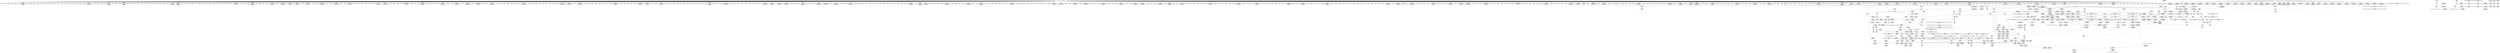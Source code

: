 digraph {
	CE0x3ecaef0 [shape=record,shape=Mrecord,label="{CE0x3ecaef0|_call_void_lockdep_rcu_suspicious(i8*_getelementptr_inbounds_(_25_x_i8_,_25_x_i8_*_.str3,_i32_0,_i32_0),_i32_218,_i8*_getelementptr_inbounds_(_45_x_i8_,_45_x_i8_*_.str12,_i32_0,_i32_0))_#10,_!dbg_!27727|security/selinux/hooks.c,218|*SummSink*}"]
	CE0x3ea67f0 [shape=record,shape=Mrecord,label="{CE0x3ea67f0|28:_i32,_:_CRE_77,78_}"]
	CE0x3e683b0 [shape=record,shape=Mrecord,label="{CE0x3e683b0|56:_i8*,_:_CRE_601,602_}"]
	CE0x3e5fef0 [shape=record,shape=Mrecord,label="{CE0x3e5fef0|56:_i8*,_:_CRE_255,256_}"]
	CE0x3e87640 [shape=record,shape=Mrecord,label="{CE0x3e87640|28:_i32,_:_CRE_28,32_|*MultipleSource*|*LoadInst*|security/selinux/hooks.c,3543|security/selinux/hooks.c,3543|security/selinux/hooks.c,3548}"]
	CE0x3ecf9f0 [shape=record,shape=Mrecord,label="{CE0x3ecf9f0|i64_5|*Constant*|*SummSource*}"]
	CE0x3e56a00 [shape=record,shape=Mrecord,label="{CE0x3e56a00|56:_i8*,_:_CRE_464,472_|*MultipleSource*|Function::selinux_kernel_create_files_as&Arg::inode::|security/selinux/hooks.c,3543}"]
	CE0x3eaeb70 [shape=record,shape=Mrecord,label="{CE0x3eaeb70|selinux_kernel_create_files_as:tmp4|*LoadInst*|security/selinux/hooks.c,3544|*SummSource*}"]
	CE0x3e6aca0 [shape=record,shape=Mrecord,label="{CE0x3e6aca0|56:_i8*,_:_CRE_688,692_|*MultipleSource*|Function::selinux_kernel_create_files_as&Arg::inode::|security/selinux/hooks.c,3543}"]
	CE0x3ea6cf0 [shape=record,shape=Mrecord,label="{CE0x3ea6cf0|28:_i32,_:_CRE_82,83_}"]
	CE0x3e7dbe0 [shape=record,shape=Mrecord,label="{CE0x3e7dbe0|56:_i8*,_:_CRE_908,909_}"]
	CE0x3e57c70 [shape=record,shape=Mrecord,label="{CE0x3e57c70|current_sid:tmp11|security/selinux/hooks.c,218|*SummSink*}"]
	CE0x3e69d30 [shape=record,shape=Mrecord,label="{CE0x3e69d30|56:_i8*,_:_CRE_624,628_|*MultipleSource*|Function::selinux_kernel_create_files_as&Arg::inode::|security/selinux/hooks.c,3543}"]
	CE0x3eb0dc0 [shape=record,shape=Mrecord,label="{CE0x3eb0dc0|i32_3|*Constant*|*SummSink*}"]
	CE0x3ecfc60 [shape=record,shape=Mrecord,label="{CE0x3ecfc60|current_sid:tmp9|security/selinux/hooks.c,218|*SummSource*}"]
	CE0x3e77ba0 [shape=record,shape=Mrecord,label="{CE0x3e77ba0|56:_i8*,_:_CRE_258,259_}"]
	CE0x3e80da0 [shape=record,shape=Mrecord,label="{CE0x3e80da0|56:_i8*,_:_CRE_988,992_|*MultipleSource*|Function::selinux_kernel_create_files_as&Arg::inode::|security/selinux/hooks.c,3543}"]
	CE0x3e7c6a0 [shape=record,shape=Mrecord,label="{CE0x3e7c6a0|56:_i8*,_:_CRE_888,889_}"]
	CE0x3e56be0 [shape=record,shape=Mrecord,label="{CE0x3e56be0|56:_i8*,_:_CRE_473,474_}"]
	CE0x3eabc10 [shape=record,shape=Mrecord,label="{CE0x3eabc10|selinux_kernel_create_files_as:tmp7|security/selinux/hooks.c,3553}"]
	CE0x3e886c0 [shape=record,shape=Mrecord,label="{CE0x3e886c0|56:_i8*,_:_CRE_573,574_}"]
	CE0x3e60240 [shape=record,shape=Mrecord,label="{CE0x3e60240|56:_i8*,_:_CRE_16,24_|*MultipleSource*|Function::selinux_kernel_create_files_as&Arg::inode::|security/selinux/hooks.c,3543}"]
	CE0x3ec7430 [shape=record,shape=Mrecord,label="{CE0x3ec7430|current_sid:do.end|*SummSink*}"]
	CE0x3e5d300 [shape=record,shape=Mrecord,label="{CE0x3e5d300|128:_i8*,_:_CRE_4,8_|*MultipleSource*|Function::selinux_kernel_create_files_as&Arg::new::|security/selinux/hooks.c,3544}"]
	CE0x3eb39d0 [shape=record,shape=Mrecord,label="{CE0x3eb39d0|selinux_kernel_create_files_as:new|Function::selinux_kernel_create_files_as&Arg::new::|*SummSource*}"]
	CE0x3e7cd00 [shape=record,shape=Mrecord,label="{CE0x3e7cd00|56:_i8*,_:_CRE_894,895_}"]
	CE0x3eb1dd0 [shape=record,shape=Mrecord,label="{CE0x3eb1dd0|28:_i32,_:_CRE_61,62_}"]
	CE0x3ea7ef0 [shape=record,shape=Mrecord,label="{CE0x3ea7ef0|28:_i32,_:_CRE_100,101_}"]
	CE0x3eacd80 [shape=record,shape=Mrecord,label="{CE0x3eacd80|selinux_kernel_create_files_as:tmp8|security/selinux/hooks.c,3553|*SummSource*}"]
	CE0x3e6b9c0 [shape=record,shape=Mrecord,label="{CE0x3e6b9c0|56:_i8*,_:_CRE_752,756_|*MultipleSource*|Function::selinux_kernel_create_files_as&Arg::inode::|security/selinux/hooks.c,3543}"]
	CE0x3ecdc60 [shape=record,shape=Mrecord,label="{CE0x3ecdc60|GLOBAL:__llvm_gcov_ctr125|Global_var:__llvm_gcov_ctr125|*SummSource*}"]
	CE0x3e5eb20 [shape=record,shape=Mrecord,label="{CE0x3e5eb20|56:_i8*,_:_CRE_250,251_}"]
	CE0x3e6dd20 [shape=record,shape=Mrecord,label="{CE0x3e6dd20|56:_i8*,_:_CRE_874,875_}"]
	CE0x3e7fab0 [shape=record,shape=Mrecord,label="{CE0x3e7fab0|56:_i8*,_:_CRE_936,944_|*MultipleSource*|Function::selinux_kernel_create_files_as&Arg::inode::|security/selinux/hooks.c,3543}"]
	CE0x3e748e0 [shape=record,shape=Mrecord,label="{CE0x3e748e0|56:_i8*,_:_CRE_48,56_|*MultipleSource*|Function::selinux_kernel_create_files_as&Arg::inode::|security/selinux/hooks.c,3543}"]
	CE0x3ebd2b0 [shape=record,shape=Mrecord,label="{CE0x3ebd2b0|selinux_kernel_create_files_as:tmp13|security/selinux/hooks.c,3554}"]
	CE0x3ed48a0 [shape=record,shape=Mrecord,label="{CE0x3ed48a0|current_sid:land.lhs.true2|*SummSink*}"]
	CE0x3e47900 [shape=record,shape=Mrecord,label="{CE0x3e47900|i64*_getelementptr_inbounds_(_11_x_i64_,_11_x_i64_*___llvm_gcov_ctr125,_i64_0,_i64_8)|*Constant*|*SummSink*}"]
	CE0x3e89270 [shape=record,shape=Mrecord,label="{CE0x3e89270|56:_i8*,_:_CRE_584,585_}"]
	CE0x3e8a040 [shape=record,shape=Mrecord,label="{CE0x3e8a040|56:_i8*,_:_CRE_597,598_}"]
	CE0x3e73ff0 [shape=record,shape=Mrecord,label="{CE0x3e73ff0|56:_i8*,_:_CRE_295,296_}"]
	CE0x3e6a8e0 [shape=record,shape=Mrecord,label="{CE0x3e6a8e0|56:_i8*,_:_CRE_680,684_|*MultipleSource*|Function::selinux_kernel_create_files_as&Arg::inode::|security/selinux/hooks.c,3543}"]
	CE0x3e7f230 [shape=record,shape=Mrecord,label="{CE0x3e7f230|56:_i8*,_:_CRE_929,930_}"]
	CE0x3e60b40 [shape=record,shape=Mrecord,label="{CE0x3e60b40|_call_void_mcount()_#3|*SummSink*}"]
	CE0x3ea9480 [shape=record,shape=Mrecord,label="{CE0x3ea9480|28:_i32,_:_CRE_120,128_|*MultipleSource*|*LoadInst*|security/selinux/hooks.c,3543|security/selinux/hooks.c,3543|security/selinux/hooks.c,3548}"]
	CE0x3eaf550 [shape=record,shape=Mrecord,label="{CE0x3eaf550|selinux_kernel_create_files_as:tmp12|security/selinux/hooks.c,3554}"]
	CE0x3e69c20 [shape=record,shape=Mrecord,label="{CE0x3e69c20|56:_i8*,_:_CRE_864,865_}"]
	CE0x3eb24d0 [shape=record,shape=Mrecord,label="{CE0x3eb24d0|28:_i32,_:_CRE_68,69_}"]
	CE0x3e74770 [shape=record,shape=Mrecord,label="{CE0x3e74770|56:_i8*,_:_CRE_40,48_|*MultipleSource*|Function::selinux_kernel_create_files_as&Arg::inode::|security/selinux/hooks.c,3543}"]
	CE0x3e73dd0 [shape=record,shape=Mrecord,label="{CE0x3e73dd0|56:_i8*,_:_CRE_293,294_}"]
	CE0x3eb1cd0 [shape=record,shape=Mrecord,label="{CE0x3eb1cd0|28:_i32,_:_CRE_60,61_}"]
	CE0x3e7f560 [shape=record,shape=Mrecord,label="{CE0x3e7f560|56:_i8*,_:_CRE_932,933_}"]
	CE0x3e87d30 [shape=record,shape=Mrecord,label="{CE0x3e87d30|56:_i8*,_:_CRE_564,565_}"]
	CE0x3eb5e60 [shape=record,shape=Mrecord,label="{CE0x3eb5e60|avc_has_perm:requested|Function::avc_has_perm&Arg::requested::|*SummSink*}"]
	CE0x3e548a0 [shape=record,shape=Mrecord,label="{CE0x3e548a0|56:_i8*,_:_CRE_472,473_}"]
	CE0x3e885b0 [shape=record,shape=Mrecord,label="{CE0x3e885b0|56:_i8*,_:_CRE_572,573_}"]
	CE0x3e5bab0 [shape=record,shape=Mrecord,label="{CE0x3e5bab0|current_sid:if.then|*SummSource*}"]
	CE0x3ee93b0 [shape=record,shape=Mrecord,label="{CE0x3ee93b0|get_current:tmp4|./arch/x86/include/asm/current.h,14}"]
	CE0x3ed7dc0 [shape=record,shape=Mrecord,label="{CE0x3ed7dc0|current_sid:tmp23|security/selinux/hooks.c,218|*SummSource*}"]
	CE0x3ed7ba0 [shape=record,shape=Mrecord,label="{CE0x3ed7ba0|current_sid:tmp22|security/selinux/hooks.c,218|*SummSink*}"]
	CE0x3e623c0 [shape=record,shape=Mrecord,label="{CE0x3e623c0|selinux_kernel_create_files_as:tmp10|security/selinux/hooks.c,3553|*SummSource*}"]
	CE0x3e841b0 [shape=record,shape=Mrecord,label="{CE0x3e841b0|i64*_getelementptr_inbounds_(_2_x_i64_,_2_x_i64_*___llvm_gcov_ctr98,_i64_0,_i64_1)|*Constant*|*SummSource*}"]
	CE0x3e5c980 [shape=record,shape=Mrecord,label="{CE0x3e5c980|56:_i8*,_:_CRE_104,112_|*MultipleSource*|Function::selinux_kernel_create_files_as&Arg::inode::|security/selinux/hooks.c,3543}"]
	CE0x3e610d0 [shape=record,shape=Mrecord,label="{CE0x3e610d0|56:_i8*,_:_CRE_155,156_}"]
	CE0x3e72ef0 [shape=record,shape=Mrecord,label="{CE0x3e72ef0|56:_i8*,_:_CRE_279,280_}"]
	CE0x3e7f010 [shape=record,shape=Mrecord,label="{CE0x3e7f010|56:_i8*,_:_CRE_927,928_}"]
	CE0x3e54680 [shape=record,shape=Mrecord,label="{CE0x3e54680|56:_i8*,_:_CRE_310,311_}"]
	CE0x3e56dc0 [shape=record,shape=Mrecord,label="{CE0x3e56dc0|56:_i8*,_:_CRE_474,475_}"]
	CE0x3ea8160 [shape=record,shape=Mrecord,label="{CE0x3ea8160|28:_i32,_:_CRE_102,103_}"]
	CE0x3eb5cf0 [shape=record,shape=Mrecord,label="{CE0x3eb5cf0|i32_2|*Constant*|*SummSink*}"]
	CE0x3eb5950 [shape=record,shape=Mrecord,label="{CE0x3eb5950|avc_has_perm:tclass|Function::avc_has_perm&Arg::tclass::|*SummSink*}"]
	CE0x3e56460 [shape=record,shape=Mrecord,label="{CE0x3e56460|56:_i8*,_:_CRE_440,448_|*MultipleSource*|Function::selinux_kernel_create_files_as&Arg::inode::|security/selinux/hooks.c,3543}"]
	CE0x3745030 [shape=record,shape=Mrecord,label="{CE0x3745030|56:_i8*,_:_CRE_136,137_}"]
	CE0x3e69a00 [shape=record,shape=Mrecord,label="{CE0x3e69a00|56:_i8*,_:_CRE_622,623_}"]
	CE0x3e78b60 [shape=record,shape=Mrecord,label="{CE0x3e78b60|56:_i8*,_:_CRE_170,171_}"]
	CE0x3e7fd60 [shape=record,shape=Mrecord,label="{CE0x3e7fd60|56:_i8*,_:_CRE_952,960_|*MultipleSource*|Function::selinux_kernel_create_files_as&Arg::inode::|security/selinux/hooks.c,3543}"]
	CE0x3e7d8b0 [shape=record,shape=Mrecord,label="{CE0x3e7d8b0|56:_i8*,_:_CRE_905,906_}"]
	CE0x3ea6af0 [shape=record,shape=Mrecord,label="{CE0x3ea6af0|28:_i32,_:_CRE_80,81_}"]
	CE0x3ee31e0 [shape=record,shape=Mrecord,label="{CE0x3ee31e0|get_current:entry|*SummSource*}"]
	CE0x3e83ac0 [shape=record,shape=Mrecord,label="{CE0x3e83ac0|128:_i8*,_:_CRE_56,64_|*MultipleSource*|Function::selinux_kernel_create_files_as&Arg::new::|security/selinux/hooks.c,3544}"]
	"CONST[source:0(mediator),value:2(dynamic)][purpose:{subject}][SrcIdx:5]"
	CE0x3e5ea10 [shape=record,shape=Mrecord,label="{CE0x3e5ea10|56:_i8*,_:_CRE_249,250_}"]
	CE0x3e56ee0 [shape=record,shape=Mrecord,label="{CE0x3e56ee0|get_current:tmp3|*SummSource*}"]
	CE0x3e73000 [shape=record,shape=Mrecord,label="{CE0x3e73000|56:_i8*,_:_CRE_280,281_}"]
	CE0x3ee1f50 [shape=record,shape=Mrecord,label="{CE0x3ee1f50|current_sid:tmp20|security/selinux/hooks.c,218}"]
	CE0x3e6e7b0 [shape=record,shape=Mrecord,label="{CE0x3e6e7b0|selinux_kernel_create_files_as:tmp1}"]
	CE0x3e898d0 [shape=record,shape=Mrecord,label="{CE0x3e898d0|56:_i8*,_:_CRE_590,591_}"]
	CE0x3e78e90 [shape=record,shape=Mrecord,label="{CE0x3e78e90|56:_i8*,_:_CRE_173,174_}"]
	CE0x3e6e940 [shape=record,shape=Mrecord,label="{CE0x3e6e940|56:_i8*,_:_CRE_144,145_}"]
	CE0x3e6a130 [shape=record,shape=Mrecord,label="{CE0x3e6a130|56:_i8*,_:_CRE_648,656_|*MultipleSource*|Function::selinux_kernel_create_files_as&Arg::inode::|security/selinux/hooks.c,3543}"]
	CE0x3ecf7a0 [shape=record,shape=Mrecord,label="{CE0x3ecf7a0|i64_4|*Constant*|*SummSink*}"]
	CE0x3ed7930 [shape=record,shape=Mrecord,label="{CE0x3ed7930|current_sid:tmp22|security/selinux/hooks.c,218|*SummSource*}"]
	CE0x3e6d8e0 [shape=record,shape=Mrecord,label="{CE0x3e6d8e0|56:_i8*,_:_CRE_870,871_}"]
	CE0x3e71040 [shape=record,shape=Mrecord,label="{CE0x3e71040|56:_i8*,_:_CRE_561,562_}"]
	CE0x3e56280 [shape=record,shape=Mrecord,label="{CE0x3e56280|56:_i8*,_:_CRE_432,440_|*MultipleSource*|Function::selinux_kernel_create_files_as&Arg::inode::|security/selinux/hooks.c,3543}"]
	CE0x3ec1480 [shape=record,shape=Mrecord,label="{CE0x3ec1480|selinux_kernel_create_files_as:tmp14|security/selinux/hooks.c,3555}"]
	CE0x3eb21d0 [shape=record,shape=Mrecord,label="{CE0x3eb21d0|28:_i32,_:_CRE_65,66_}"]
	CE0x3ec5950 [shape=record,shape=Mrecord,label="{CE0x3ec5950|_call_void_mcount()_#3|*SummSource*}"]
	CE0x3eb22d0 [shape=record,shape=Mrecord,label="{CE0x3eb22d0|28:_i32,_:_CRE_66,67_}"]
	CE0x3e7d580 [shape=record,shape=Mrecord,label="{CE0x3e7d580|56:_i8*,_:_CRE_902,903_}"]
	CE0x3e7df10 [shape=record,shape=Mrecord,label="{CE0x3e7df10|56:_i8*,_:_CRE_911,912_}"]
	CE0x3ec9100 [shape=record,shape=Mrecord,label="{CE0x3ec9100|current_sid:tmp16|security/selinux/hooks.c,218|*SummSink*}"]
	CE0x3ec36b0 [shape=record,shape=Mrecord,label="{CE0x3ec36b0|_ret_i32_%call2,_!dbg_!27733|security/selinux/hooks.c,3555}"]
	CE0x3eb1690 [shape=record,shape=Mrecord,label="{CE0x3eb1690|28:_i32,_:_CRE_53,54_}"]
	CE0x3ed4070 [shape=record,shape=Mrecord,label="{CE0x3ed4070|current_sid:tmp6|security/selinux/hooks.c,218|*SummSink*}"]
	CE0x3e60da0 [shape=record,shape=Mrecord,label="{CE0x3e60da0|get_current:tmp1|*SummSink*}"]
	CE0x3e77760 [shape=record,shape=Mrecord,label="{CE0x3e77760|56:_i8*,_:_CRE_0,2_|*MultipleSource*|Function::selinux_kernel_create_files_as&Arg::inode::|security/selinux/hooks.c,3543}"]
	CE0x3e7d690 [shape=record,shape=Mrecord,label="{CE0x3e7d690|56:_i8*,_:_CRE_903,904_}"]
	CE0x550ebf0 [shape=record,shape=Mrecord,label="{CE0x550ebf0|selinux_kernel_create_files_as:i_security|security/selinux/hooks.c,3543|*SummSource*}"]
	CE0x47d92a0 [shape=record,shape=Mrecord,label="{CE0x47d92a0|56:_i8*,_:_CRE_146,147_}"]
	CE0x3e7edf0 [shape=record,shape=Mrecord,label="{CE0x3e7edf0|56:_i8*,_:_CRE_925,926_}"]
	CE0x3e83ca0 [shape=record,shape=Mrecord,label="{CE0x3e83ca0|128:_i8*,_:_CRE_64,72_|*MultipleSource*|Function::selinux_kernel_create_files_as&Arg::new::|security/selinux/hooks.c,3544}"]
	CE0x3e6ea10 [shape=record,shape=Mrecord,label="{CE0x3e6ea10|56:_i8*,_:_CRE_145,146_}"]
	CE0x3eb4310 [shape=record,shape=Mrecord,label="{CE0x3eb4310|selinux_kernel_create_files_as:security|security/selinux/hooks.c,3544|*SummSink*}"]
	CE0x3ee1dc0 [shape=record,shape=Mrecord,label="{CE0x3ee1dc0|i64*_getelementptr_inbounds_(_11_x_i64_,_11_x_i64_*___llvm_gcov_ctr125,_i64_0,_i64_10)|*Constant*|*SummSource*}"]
	CE0x3e70e20 [shape=record,shape=Mrecord,label="{CE0x3e70e20|56:_i8*,_:_CRE_559,560_}"]
	CE0x3ee5170 [shape=record,shape=Mrecord,label="{CE0x3ee5170|current_sid:security|security/selinux/hooks.c,218}"]
	CE0x3e5a3f0 [shape=record,shape=Mrecord,label="{CE0x3e5a3f0|56:_i8*,_:_CRE_180,181_}"]
	CE0x3e68b20 [shape=record,shape=Mrecord,label="{CE0x3e68b20|56:_i8*,_:_CRE_608,609_}"]
	CE0x3ec6d30 [shape=record,shape=Mrecord,label="{CE0x3ec6d30|current_sid:tmp4|security/selinux/hooks.c,218|*SummSink*}"]
	CE0x3ee32d0 [shape=record,shape=Mrecord,label="{CE0x3ee32d0|get_current:entry|*SummSink*}"]
	CE0x3e754f0 [shape=record,shape=Mrecord,label="{CE0x3e754f0|56:_i8*,_:_CRE_191,192_}"]
	CE0x3eb50e0 [shape=record,shape=Mrecord,label="{CE0x3eb50e0|i16_48|*Constant*}"]
	CE0x47d9200 [shape=record,shape=Mrecord,label="{CE0x47d9200|56:_i8*,_:_CRE_142,143_}"]
	CE0x3e68f60 [shape=record,shape=Mrecord,label="{CE0x3e68f60|56:_i8*,_:_CRE_612,613_}"]
	CE0x3e687f0 [shape=record,shape=Mrecord,label="{CE0x3e687f0|56:_i8*,_:_CRE_605,606_}"]
	CE0x3e88280 [shape=record,shape=Mrecord,label="{CE0x3e88280|56:_i8*,_:_CRE_569,570_}"]
	CE0x3e7bba0 [shape=record,shape=Mrecord,label="{CE0x3e7bba0|56:_i8*,_:_CRE_184,185_}"]
	CE0x3e68060 [shape=record,shape=Mrecord,label="{CE0x3e68060|selinux_kernel_create_files_as:entry|*SummSource*}"]
	CE0x3eacc20 [shape=record,shape=Mrecord,label="{CE0x3eacc20|selinux_kernel_create_files_as:tmp8|security/selinux/hooks.c,3553}"]
	CE0x3ec1ef0 [shape=record,shape=Mrecord,label="{CE0x3ec1ef0|0:_i32,_4:_i32,_8:_i32,_12:_i32,_:_CMRE_4,8_|*MultipleSource*|security/selinux/hooks.c,218|security/selinux/hooks.c,218|security/selinux/hooks.c,220}"]
	CE0x3eb7020 [shape=record,shape=Mrecord,label="{CE0x3eb7020|i32_(i32,_i32,_i16,_i32,_%struct.common_audit_data*)*_bitcast_(i32_(i32,_i32,_i16,_i32,_%struct.common_audit_data.495*)*_avc_has_perm_to_i32_(i32,_i32,_i16,_i32,_%struct.common_audit_data*)*)|*Constant*|*SummSource*}"]
	CE0x3eb7990 [shape=record,shape=Mrecord,label="{CE0x3eb7990|avc_has_perm:entry|*SummSink*}"]
	CE0x3ea85a0 [shape=record,shape=Mrecord,label="{CE0x3ea85a0|28:_i32,_:_CRE_106,107_}"]
	CE0x3ed01c0 [shape=record,shape=Mrecord,label="{CE0x3ed01c0|current_sid:tmp13|security/selinux/hooks.c,218|*SummSink*}"]
	CE0x3e5d020 [shape=record,shape=Mrecord,label="{CE0x3e5d020|i64*_getelementptr_inbounds_(_11_x_i64_,_11_x_i64_*___llvm_gcov_ctr125,_i64_0,_i64_0)|*Constant*|*SummSink*}"]
	CE0x3ee5000 [shape=record,shape=Mrecord,label="{CE0x3ee5000|current_sid:tmp21|security/selinux/hooks.c,218|*SummSink*}"]
	CE0x3e7c370 [shape=record,shape=Mrecord,label="{CE0x3e7c370|56:_i8*,_:_CRE_885,886_}"]
	CE0x3e55560 [shape=record,shape=Mrecord,label="{CE0x3e55560|56:_i8*,_:_CRE_376,384_|*MultipleSource*|Function::selinux_kernel_create_files_as&Arg::inode::|security/selinux/hooks.c,3543}"]
	CE0x3e87340 [shape=record,shape=Mrecord,label="{CE0x3e87340|28:_i32,_:_CRE_22,23_}"]
	CE0x3eafae0 [shape=record,shape=Mrecord,label="{CE0x3eafae0|_ret_i32_%tmp24,_!dbg_!27742|security/selinux/hooks.c,220|*SummSource*}"]
	CE0x3ed4ff0 [shape=record,shape=Mrecord,label="{CE0x3ed4ff0|current_sid:tmp7|security/selinux/hooks.c,218}"]
	CE0x3e63470 [shape=record,shape=Mrecord,label="{CE0x3e63470|56:_i8*,_:_CRE_208,210_|*MultipleSource*|Function::selinux_kernel_create_files_as&Arg::inode::|security/selinux/hooks.c,3543}"]
	CE0x3eb7180 [shape=record,shape=Mrecord,label="{CE0x3eb7180|i32_(i32,_i32,_i16,_i32,_%struct.common_audit_data*)*_bitcast_(i32_(i32,_i32,_i16,_i32,_%struct.common_audit_data.495*)*_avc_has_perm_to_i32_(i32,_i32,_i16,_i32,_%struct.common_audit_data*)*)|*Constant*|*SummSink*}"]
	CE0x3ea6df0 [shape=record,shape=Mrecord,label="{CE0x3ea6df0|28:_i32,_:_CRE_83,84_}"]
	CE0x3ebbd20 [shape=record,shape=Mrecord,label="{CE0x3ebbd20|i8*_getelementptr_inbounds_(_45_x_i8_,_45_x_i8_*_.str12,_i32_0,_i32_0)|*Constant*|*SummSource*}"]
	CE0x3e6b060 [shape=record,shape=Mrecord,label="{CE0x3e6b060|56:_i8*,_:_CRE_704,712_|*MultipleSource*|Function::selinux_kernel_create_files_as&Arg::inode::|security/selinux/hooks.c,3543}"]
	CE0x3eb0b30 [shape=record,shape=Mrecord,label="{CE0x3eb0b30|selinux_kernel_create_files_as:call|security/selinux/hooks.c,3545|*SummSink*}"]
	CE0x3e631b0 [shape=record,shape=Mrecord,label="{CE0x3e631b0|56:_i8*,_:_CRE_205,206_}"]
	CE0x3e7d470 [shape=record,shape=Mrecord,label="{CE0x3e7d470|56:_i8*,_:_CRE_901,902_}"]
	CE0x3ee4c60 [shape=record,shape=Mrecord,label="{CE0x3ee4c60|current_sid:tmp21|security/selinux/hooks.c,218}"]
	CE0x3e80b80 [shape=record,shape=Mrecord,label="{CE0x3e80b80|selinux_kernel_create_files_as:tmp2|*LoadInst*|security/selinux/hooks.c,3543}"]
	CE0x3ea4540 [shape=record,shape=Mrecord,label="{CE0x3ea4540|selinux_kernel_create_files_as:sid3|security/selinux/hooks.c,3554|*SummSource*}"]
	CE0x3e752d0 [shape=record,shape=Mrecord,label="{CE0x3e752d0|56:_i8*,_:_CRE_189,190_}"]
	CE0x3ee9fb0 [shape=record,shape=Mrecord,label="{CE0x3ee9fb0|i64*_getelementptr_inbounds_(_2_x_i64_,_2_x_i64_*___llvm_gcov_ctr98,_i64_0,_i64_0)|*Constant*|*SummSource*}"]
	CE0x3e6eec0 [shape=record,shape=Mrecord,label="{CE0x3e6eec0|selinux_kernel_create_files_as:if.then|*SummSink*}"]
	CE0x3e596d0 [shape=record,shape=Mrecord,label="{CE0x3e596d0|current_sid:call|security/selinux/hooks.c,218|*SummSource*}"]
	CE0x3e68e50 [shape=record,shape=Mrecord,label="{CE0x3e68e50|56:_i8*,_:_CRE_611,612_}"]
	CE0x3e5db10 [shape=record,shape=Mrecord,label="{CE0x3e5db10|selinux_kernel_create_files_as:if.then}"]
	CE0x3ecc100 [shape=record,shape=Mrecord,label="{CE0x3ecc100|current_sid:tmp14|security/selinux/hooks.c,218|*SummSink*}"]
	CE0x3e5bdd0 [shape=record,shape=Mrecord,label="{CE0x3e5bdd0|56:_i8*,_:_CRE_64,72_|*MultipleSource*|Function::selinux_kernel_create_files_as&Arg::inode::|security/selinux/hooks.c,3543}"]
	CE0x3e82b30 [shape=record,shape=Mrecord,label="{CE0x3e82b30|28:_i32,_:_CRE_15,16_}"]
	CE0x3e65190 [shape=record,shape=Mrecord,label="{CE0x3e65190|56:_i8*,_:_CRE_162,163_}"]
	CE0x3ea6ff0 [shape=record,shape=Mrecord,label="{CE0x3ea6ff0|28:_i32,_:_CRE_85,86_}"]
	CE0x3ebc230 [shape=record,shape=Mrecord,label="{CE0x3ebc230|i64*_getelementptr_inbounds_(_11_x_i64_,_11_x_i64_*___llvm_gcov_ctr125,_i64_0,_i64_9)|*Constant*|*SummSource*}"]
	CE0x3ec53e0 [shape=record,shape=Mrecord,label="{CE0x3ec53e0|i64_3|*Constant*}"]
	CE0x3e6a700 [shape=record,shape=Mrecord,label="{CE0x3e6a700|56:_i8*,_:_CRE_672,680_|*MultipleSource*|Function::selinux_kernel_create_files_as&Arg::inode::|security/selinux/hooks.c,3543}"]
	CE0x3e7d140 [shape=record,shape=Mrecord,label="{CE0x3e7d140|56:_i8*,_:_CRE_898,899_}"]
	CE0x3ec0840 [shape=record,shape=Mrecord,label="{CE0x3ec0840|i64*_getelementptr_inbounds_(_11_x_i64_,_11_x_i64_*___llvm_gcov_ctr125,_i64_0,_i64_1)|*Constant*|*SummSink*}"]
	CE0x3ed7800 [shape=record,shape=Mrecord,label="{CE0x3ed7800|current_sid:tmp22|security/selinux/hooks.c,218}"]
	CE0x3e86250 [shape=record,shape=Mrecord,label="{CE0x3e86250|56:_i8*,_:_CRE_536,540_|*MultipleSource*|Function::selinux_kernel_create_files_as&Arg::inode::|security/selinux/hooks.c,3543}"]
	CE0x3ed0d80 [shape=record,shape=Mrecord,label="{CE0x3ed0d80|current_sid:tmp1}"]
	CE0x3e80c90 [shape=record,shape=Mrecord,label="{CE0x3e80c90|56:_i8*,_:_CRE_984,988_|*MultipleSource*|Function::selinux_kernel_create_files_as&Arg::inode::|security/selinux/hooks.c,3543}"]
	CE0x3e5d590 [shape=record,shape=Mrecord,label="{CE0x3e5d590|128:_i8*,_:_CRE_8,16_|*MultipleSource*|Function::selinux_kernel_create_files_as&Arg::new::|security/selinux/hooks.c,3544}"]
	CE0x3e62f80 [shape=record,shape=Mrecord,label="{CE0x3e62f80|i64*_getelementptr_inbounds_(_5_x_i64_,_5_x_i64_*___llvm_gcov_ctr277,_i64_0,_i64_3)|*Constant*|*SummSink*}"]
	CE0x3ed52a0 [shape=record,shape=Mrecord,label="{CE0x3ed52a0|GLOBAL:current_sid.__warned|Global_var:current_sid.__warned}"]
	CE0x3ed3130 [shape=record,shape=Mrecord,label="{CE0x3ed3130|GLOBAL:current_task|Global_var:current_task|*SummSource*}"]
	CE0x3e6d5e0 [shape=record,shape=Mrecord,label="{CE0x3e6d5e0|56:_i8*,_:_CRE_867,868_}"]
	CE0x3e5ee90 [shape=record,shape=Mrecord,label="{CE0x3e5ee90|i8*_getelementptr_inbounds_(_25_x_i8_,_25_x_i8_*_.str3,_i32_0,_i32_0)|*Constant*|*SummSource*}"]
	CE0x3e845a0 [shape=record,shape=Mrecord,label="{CE0x3e845a0|56:_i8*,_:_CRE_476,477_}"]
	CE0x3e8a260 [shape=record,shape=Mrecord,label="{CE0x3e8a260|56:_i8*,_:_CRE_599,600_}"]
	CE0x3e80f40 [shape=record,shape=Mrecord,label="{CE0x3e80f40|56:_i8*,_:_CRE_992,1000_|*MultipleSource*|Function::selinux_kernel_create_files_as&Arg::inode::|security/selinux/hooks.c,3543}"]
	CE0x3e721e0 [shape=record,shape=Mrecord,label="{CE0x3e721e0|56:_i8*,_:_CRE_151,152_}"]
	CE0x3ed0df0 [shape=record,shape=Mrecord,label="{CE0x3ed0df0|current_sid:tmp1|*SummSource*}"]
	CE0x3e8a150 [shape=record,shape=Mrecord,label="{CE0x3e8a150|56:_i8*,_:_CRE_598,599_}"]
	CE0x3ee2fa0 [shape=record,shape=Mrecord,label="{CE0x3ee2fa0|GLOBAL:get_current|*Constant*|*SummSink*}"]
	CE0x3eb58b0 [shape=record,shape=Mrecord,label="{CE0x3eb58b0|avc_has_perm:tclass|Function::avc_has_perm&Arg::tclass::|*SummSource*}"]
	CE0x3eb26d0 [shape=record,shape=Mrecord,label="{CE0x3eb26d0|28:_i32,_:_CRE_70,71_}"]
	CE0x3ee9830 [shape=record,shape=Mrecord,label="{CE0x3ee9830|current_sid:tmp24|security/selinux/hooks.c,220}"]
	CE0x3e5f700 [shape=record,shape=Mrecord,label="{CE0x3e5f700|i64_1|*Constant*|*SummSink*}"]
	CE0x3e88b00 [shape=record,shape=Mrecord,label="{CE0x3e88b00|56:_i8*,_:_CRE_577,578_}"]
	CE0x3e78540 [shape=record,shape=Mrecord,label="{CE0x3e78540|56:_i8*,_:_CRE_273,274_}"]
	CE0x3e7e8a0 [shape=record,shape=Mrecord,label="{CE0x3e7e8a0|56:_i8*,_:_CRE_920,921_}"]
	CE0x3e87440 [shape=record,shape=Mrecord,label="{CE0x3e87440|28:_i32,_:_CRE_23,24_}"]
	CE0x3e632c0 [shape=record,shape=Mrecord,label="{CE0x3e632c0|56:_i8*,_:_CRE_206,207_}"]
	CE0x3e61ba0 [shape=record,shape=Mrecord,label="{CE0x3e61ba0|COLLAPSED:_GCMRE___llvm_gcov_ctr277_internal_global_5_x_i64_zeroinitializer:_elem_0:default:}"]
	CE0x3ee1b10 [shape=record,shape=Mrecord,label="{CE0x3ee1b10|current_sid:tmp19|security/selinux/hooks.c,218|*SummSource*}"]
	CE0x3eaf2d0 [shape=record,shape=Mrecord,label="{CE0x3eaf2d0|selinux_kernel_create_files_as:tmp11|security/selinux/hooks.c,3554|*SummSource*}"]
	CE0x3ec8b50 [shape=record,shape=Mrecord,label="{CE0x3ec8b50|current_sid:tmp15|security/selinux/hooks.c,218|*SummSink*}"]
	CE0x3e63bd0 [shape=record,shape=Mrecord,label="{CE0x3e63bd0|56:_i8*,_:_CRE_178,179_}"]
	CE0x3eb0130 [shape=record,shape=Mrecord,label="{CE0x3eb0130|GLOBAL:current_sid|*Constant*|*SummSource*}"]
	CE0x3ec74f0 [shape=record,shape=Mrecord,label="{CE0x3ec74f0|current_sid:land.lhs.true2}"]
	CE0x3e539c0 [shape=record,shape=Mrecord,label="{CE0x3e539c0|56:_i8*,_:_CRE_298,299_}"]
	CE0x3ebeba0 [shape=record,shape=Mrecord,label="{CE0x3ebeba0|current_sid:land.lhs.true|*SummSink*}"]
	CE0x3e7e130 [shape=record,shape=Mrecord,label="{CE0x3e7e130|56:_i8*,_:_CRE_913,914_}"]
	CE0x3e83520 [shape=record,shape=Mrecord,label="{CE0x3e83520|128:_i8*,_:_CRE_44,48_|*MultipleSource*|Function::selinux_kernel_create_files_as&Arg::new::|security/selinux/hooks.c,3544}"]
	CE0x3e53ad0 [shape=record,shape=Mrecord,label="{CE0x3e53ad0|56:_i8*,_:_CRE_299,300_}"]
	CE0x3eada90 [shape=record,shape=Mrecord,label="{CE0x3eada90|128:_i8*,_:_CRE_104,112_|*MultipleSource*|Function::selinux_kernel_create_files_as&Arg::new::|security/selinux/hooks.c,3544}"]
	CE0x3e62c60 [shape=record,shape=Mrecord,label="{CE0x3e62c60|i64*_getelementptr_inbounds_(_5_x_i64_,_5_x_i64_*___llvm_gcov_ctr277,_i64_0,_i64_3)|*Constant*|*SummSource*}"]
	CE0x3e7ce10 [shape=record,shape=Mrecord,label="{CE0x3e7ce10|56:_i8*,_:_CRE_895,896_}"]
	CE0x3eac620 [shape=record,shape=Mrecord,label="{CE0x3eac620|GLOBAL:__llvm_gcov_ctr277|Global_var:__llvm_gcov_ctr277|*SummSource*}"]
	CE0x3e6c140 [shape=record,shape=Mrecord,label="{CE0x3e6c140|56:_i8*,_:_CRE_792,800_|*MultipleSource*|Function::selinux_kernel_create_files_as&Arg::inode::|security/selinux/hooks.c,3543}"]
	CE0x3e630a0 [shape=record,shape=Mrecord,label="{CE0x3e630a0|56:_i8*,_:_CRE_204,205_}"]
	CE0x3e483f0 [shape=record,shape=Mrecord,label="{CE0x3e483f0|i64_4|*Constant*|*SummSource*}"]
	CE0x3eb5fc0 [shape=record,shape=Mrecord,label="{CE0x3eb5fc0|%struct.common_audit_data*_null|*Constant*}"]
	CE0x3eade50 [shape=record,shape=Mrecord,label="{CE0x3eade50|128:_i8*,_:_CRE_120,128_|*MultipleSource*|Function::selinux_kernel_create_files_as&Arg::new::|security/selinux/hooks.c,3544}"]
	CE0x3e69070 [shape=record,shape=Mrecord,label="{CE0x3e69070|56:_i8*,_:_CRE_613,614_}"]
	CE0x3eae990 [shape=record,shape=Mrecord,label="{CE0x3eae990|128:_i8*,_:_CRE_168,176_|*MultipleSource*|Function::selinux_kernel_create_files_as&Arg::new::|security/selinux/hooks.c,3544}"]
	CE0x3e85080 [shape=record,shape=Mrecord,label="{CE0x3e85080|56:_i8*,_:_CRE_485,486_}"]
	CE0x3eaf260 [shape=record,shape=Mrecord,label="{CE0x3eaf260|selinux_kernel_create_files_as:tmp11|security/selinux/hooks.c,3554}"]
	CE0x3eafc20 [shape=record,shape=Mrecord,label="{CE0x3eafc20|selinux_kernel_create_files_as:sid1|security/selinux/hooks.c,3548|*SummSink*}"]
	CE0x3eaa720 [shape=record,shape=Mrecord,label="{CE0x3eaa720|selinux_kernel_create_files_as:tmp6|security/selinux/hooks.c,3548}"]
	CE0x3eb6340 [shape=record,shape=Mrecord,label="{CE0x3eb6340|%struct.common_audit_data*_null|*Constant*|*SummSource*}"]
	CE0x3eb41e0 [shape=record,shape=Mrecord,label="{CE0x3eb41e0|i32_22|*Constant*|*SummSink*}"]
	CE0x3e468d0 [shape=record,shape=Mrecord,label="{CE0x3e468d0|i64*_getelementptr_inbounds_(_11_x_i64_,_11_x_i64_*___llvm_gcov_ctr125,_i64_0,_i64_1)|*Constant*}"]
	CE0x3ead8b0 [shape=record,shape=Mrecord,label="{CE0x3ead8b0|128:_i8*,_:_CRE_96,104_|*MultipleSource*|Function::selinux_kernel_create_files_as&Arg::new::|security/selinux/hooks.c,3544}"]
	CE0x3eb27d0 [shape=record,shape=Mrecord,label="{CE0x3eb27d0|28:_i32,_:_CRE_71,72_}"]
	CE0x3ec0fb0 [shape=record,shape=Mrecord,label="{CE0x3ec0fb0|current_sid:do.body|*SummSink*}"]
	CE0x3e77220 [shape=record,shape=Mrecord,label="{CE0x3e77220|56:_i8*,_:_CRE_243,244_}"]
	CE0x3ec5130 [shape=record,shape=Mrecord,label="{CE0x3ec5130|current_sid:tobool|security/selinux/hooks.c,218|*SummSource*}"]
	CE0x3eb3460 [shape=record,shape=Mrecord,label="{CE0x3eb3460|i32_3|*Constant*}"]
	CE0x3ed00e0 [shape=record,shape=Mrecord,label="{CE0x3ed00e0|current_sid:tmp13|security/selinux/hooks.c,218}"]
	CE0x3e5caf0 [shape=record,shape=Mrecord,label="{CE0x3e5caf0|56:_i8*,_:_CRE_112,120_|*MultipleSource*|Function::selinux_kernel_create_files_as&Arg::inode::|security/selinux/hooks.c,3543}"]
	CE0x3eb0cc0 [shape=record,shape=Mrecord,label="{CE0x3eb0cc0|GLOBAL:current_sid|*Constant*}"]
	CE0x3e55740 [shape=record,shape=Mrecord,label="{CE0x3e55740|56:_i8*,_:_CRE_384,388_|*MultipleSource*|Function::selinux_kernel_create_files_as&Arg::inode::|security/selinux/hooks.c,3543}"]
	CE0x3744fc0 [shape=record,shape=Mrecord,label="{CE0x3744fc0|i32_0|*Constant*|*SummSink*}"]
	CE0x3ea9040 [shape=record,shape=Mrecord,label="{CE0x3ea9040|28:_i32,_:_CRE_116,117_}"]
	CE0x3ecb950 [shape=record,shape=Mrecord,label="{CE0x3ecb950|current_sid:tmp5|security/selinux/hooks.c,218}"]
	CE0x3e86070 [shape=record,shape=Mrecord,label="{CE0x3e86070|56:_i8*,_:_CRE_528,536_|*MultipleSource*|Function::selinux_kernel_create_files_as&Arg::inode::|security/selinux/hooks.c,3543}"]
	CE0x3eb76b0 [shape=record,shape=Mrecord,label="{CE0x3eb76b0|avc_has_perm:entry|*SummSource*}"]
	CE0x3e5b060 [shape=record,shape=Mrecord,label="{CE0x3e5b060|current_sid:tmp10|security/selinux/hooks.c,218|*SummSource*}"]
	CE0x3ed8470 [shape=record,shape=Mrecord,label="{CE0x3ed8470|i32_1|*Constant*|*SummSink*}"]
	CE0x3ecd8c0 [shape=record,shape=Mrecord,label="{CE0x3ecd8c0|%struct.task_struct*_(%struct.task_struct**)*_asm_movq_%gs:$_1:P_,$0_,_r,im,_dirflag_,_fpsr_,_flags_|*SummSink*}"]
	CE0x3ec0ab0 [shape=record,shape=Mrecord,label="{CE0x3ec0ab0|current_sid:tmp2|*SummSink*}"]
	CE0x3e70f30 [shape=record,shape=Mrecord,label="{CE0x3e70f30|56:_i8*,_:_CRE_560,561_}"]
	CE0x3e72910 [shape=record,shape=Mrecord,label="{CE0x3e72910|56:_i8*,_:_CRE_120,128_|*MultipleSource*|Function::selinux_kernel_create_files_as&Arg::inode::|security/selinux/hooks.c,3543}"]
	CE0x3e73110 [shape=record,shape=Mrecord,label="{CE0x3e73110|56:_i8*,_:_CRE_281,282_}"]
	CE0x3e73aa0 [shape=record,shape=Mrecord,label="{CE0x3e73aa0|56:_i8*,_:_CRE_290,291_}"]
	CE0x3e7e570 [shape=record,shape=Mrecord,label="{CE0x3e7e570|56:_i8*,_:_CRE_917,918_}"]
	CE0x3e6e160 [shape=record,shape=Mrecord,label="{CE0x3e6e160|56:_i8*,_:_CRE_878,879_}"]
	CE0x3e7c590 [shape=record,shape=Mrecord,label="{CE0x3e7c590|56:_i8*,_:_CRE_887,888_}"]
	CE0x3e7e790 [shape=record,shape=Mrecord,label="{CE0x3e7e790|56:_i8*,_:_CRE_919,920_}"]
	CE0x3e73220 [shape=record,shape=Mrecord,label="{CE0x3e73220|56:_i8*,_:_CRE_282,283_}"]
	CE0x3e6c320 [shape=record,shape=Mrecord,label="{CE0x3e6c320|56:_i8*,_:_CRE_800,804_|*MultipleSource*|Function::selinux_kernel_create_files_as&Arg::inode::|security/selinux/hooks.c,3543}"]
	CE0x3ebbd90 [shape=record,shape=Mrecord,label="{CE0x3ebbd90|i8*_getelementptr_inbounds_(_45_x_i8_,_45_x_i8_*_.str12,_i32_0,_i32_0)|*Constant*|*SummSink*}"]
	CE0x3e65080 [shape=record,shape=Mrecord,label="{CE0x3e65080|56:_i8*,_:_CRE_161,162_}"]
	CE0x3eacab0 [shape=record,shape=Mrecord,label="{CE0x3eacab0|selinux_kernel_create_files_as:tmp9|security/selinux/hooks.c,3553}"]
	CE0x3e5bff0 [shape=record,shape=Mrecord,label="{CE0x3e5bff0|selinux_kernel_create_files_as:if.end}"]
	CE0x3e581c0 [shape=record,shape=Mrecord,label="{CE0x3e581c0|i64*_getelementptr_inbounds_(_11_x_i64_,_11_x_i64_*___llvm_gcov_ctr125,_i64_0,_i64_6)|*Constant*}"]
	CE0x3ebb630 [shape=record,shape=Mrecord,label="{CE0x3ebb630|i32_218|*Constant*|*SummSource*}"]
	CE0x3e7d7a0 [shape=record,shape=Mrecord,label="{CE0x3e7d7a0|56:_i8*,_:_CRE_904,905_}"]
	CE0x3e821b0 [shape=record,shape=Mrecord,label="{CE0x3e821b0|28:_i32,_:_CRE_8,9_}"]
	CE0x3e84c40 [shape=record,shape=Mrecord,label="{CE0x3e84c40|56:_i8*,_:_CRE_481,482_}"]
	CE0x3e78a80 [shape=record,shape=Mrecord,label="{CE0x3e78a80|56:_i8*,_:_CRE_169,170_}"]
	CE0x3ea79f0 [shape=record,shape=Mrecord,label="{CE0x3ea79f0|28:_i32,_:_CRE_95,96_}"]
	CE0x3ee1ee0 [shape=record,shape=Mrecord,label="{CE0x3ee1ee0|current_sid:tmp19|security/selinux/hooks.c,218|*SummSink*}"]
	CE0x3ed0450 [shape=record,shape=Mrecord,label="{CE0x3ed0450|current_sid:tmp14|security/selinux/hooks.c,218}"]
	CE0x3ed5810 [shape=record,shape=Mrecord,label="{CE0x3ed5810|current_sid:tmp8|security/selinux/hooks.c,218|*SummSink*}"]
	CE0x3e54350 [shape=record,shape=Mrecord,label="{CE0x3e54350|56:_i8*,_:_CRE_307,308_}"]
	CE0x3e7feb0 [shape=record,shape=Mrecord,label="{CE0x3e7feb0|56:_i8*,_:_CRE_960,968_|*MultipleSource*|Function::selinux_kernel_create_files_as&Arg::inode::|security/selinux/hooks.c,3543}"]
	CE0x3e73ee0 [shape=record,shape=Mrecord,label="{CE0x3e73ee0|56:_i8*,_:_CRE_294,295_}"]
	CE0x3e838e0 [shape=record,shape=Mrecord,label="{CE0x3e838e0|128:_i8*,_:_CRE_52,56_|*MultipleSource*|Function::selinux_kernel_create_files_as&Arg::new::|security/selinux/hooks.c,3544}"]
	CE0x3e48540 [shape=record,shape=Mrecord,label="{CE0x3e48540|56:_i8*,_:_CRE_72,76_|*MultipleSource*|Function::selinux_kernel_create_files_as&Arg::inode::|security/selinux/hooks.c,3543}"]
	CE0x3eb13a0 [shape=record,shape=Mrecord,label="{CE0x3eb13a0|28:_i32,_:_CRE_50,51_}"]
	CE0x3e61e90 [shape=record,shape=Mrecord,label="{CE0x3e61e90|selinux_kernel_create_files_as:bb}"]
	CE0x3e706c0 [shape=record,shape=Mrecord,label="{CE0x3e706c0|56:_i8*,_:_CRE_232,236_|*MultipleSource*|Function::selinux_kernel_create_files_as&Arg::inode::|security/selinux/hooks.c,3543}"]
	CE0x3ec6990 [shape=record,shape=Mrecord,label="{CE0x3ec6990|i64_3|*Constant*|*SummSource*}"]
	CE0x3ea9f20 [shape=record,shape=Mrecord,label="{CE0x3ea9f20|28:_i32,_:_CRE_168,184_|*MultipleSource*|*LoadInst*|security/selinux/hooks.c,3543|security/selinux/hooks.c,3543|security/selinux/hooks.c,3548}"]
	CE0x3eb7c00 [shape=record,shape=Mrecord,label="{CE0x3eb7c00|selinux_kernel_create_files_as:cmp|security/selinux/hooks.c,3553}"]
	CE0x3ec71b0 [shape=record,shape=Mrecord,label="{CE0x3ec71b0|current_sid:if.then|*SummSink*}"]
	CE0x3e82870 [shape=record,shape=Mrecord,label="{CE0x3e82870|28:_i32,_:_CRE_11,12_}"]
	CE0x3ed86b0 [shape=record,shape=Mrecord,label="{CE0x3ed86b0|current_sid:sid|security/selinux/hooks.c,220}"]
	CE0x3e771b0 [shape=record,shape=Mrecord,label="{CE0x3e771b0|56:_i8*,_:_CRE_244,245_}"]
	CE0x3e81660 [shape=record,shape=Mrecord,label="{CE0x3e81660|selinux_kernel_create_files_as:tmp3|security/selinux/hooks.c,3543}"]
	CE0x3e5a500 [shape=record,shape=Mrecord,label="{CE0x3e5a500|56:_i8*,_:_CRE_181,182_}"]
	CE0x3e85ad0 [shape=record,shape=Mrecord,label="{CE0x3e85ad0|56:_i8*,_:_CRE_508,512_|*MultipleSource*|Function::selinux_kernel_create_files_as&Arg::inode::|security/selinux/hooks.c,3543}"]
	CE0x3e89380 [shape=record,shape=Mrecord,label="{CE0x3e89380|56:_i8*,_:_CRE_585,586_}"]
	CE0x3eb1bd0 [shape=record,shape=Mrecord,label="{CE0x3eb1bd0|28:_i32,_:_CRE_59,60_}"]
	CE0x3e61840 [shape=record,shape=Mrecord,label="{CE0x3e61840|i32_0|*Constant*}"]
	CE0x3ed80d0 [shape=record,shape=Mrecord,label="{CE0x3ed80d0|i32_1|*Constant*}"]
	CE0x3e6d7d0 [shape=record,shape=Mrecord,label="{CE0x3e6d7d0|56:_i8*,_:_CRE_869,870_}"]
	CE0x3e87f50 [shape=record,shape=Mrecord,label="{CE0x3e87f50|56:_i8*,_:_CRE_566,567_}"]
	CE0x3e573b0 [shape=record,shape=Mrecord,label="{CE0x3e573b0|i32_0|*Constant*}"]
	CE0x3ecc2d0 [shape=record,shape=Mrecord,label="{CE0x3ecc2d0|i1_true|*Constant*|*SummSource*}"]
	CE0x3eb28d0 [shape=record,shape=Mrecord,label="{CE0x3eb28d0|28:_i32,_:_CRE_72,73_}"]
	CE0x3e60520 [shape=record,shape=Mrecord,label="{CE0x3e60520|56:_i8*,_:_CRE_32,40_|*MultipleSource*|Function::selinux_kernel_create_files_as&Arg::inode::|security/selinux/hooks.c,3543}"]
	CE0x3e5fab0 [shape=record,shape=Mrecord,label="{CE0x3e5fab0|56:_i8*,_:_CRE_251,252_}"]
	CE0x3e7b740 [shape=record,shape=Mrecord,label="{CE0x3e7b740|56:_i8*,_:_CRE_166,167_}"]
	CE0x3e84e60 [shape=record,shape=Mrecord,label="{CE0x3e84e60|56:_i8*,_:_CRE_483,484_}"]
	CE0x3ee4660 [shape=record,shape=Mrecord,label="{CE0x3ee4660|current_sid:cred|security/selinux/hooks.c,218}"]
	CE0x3e6b240 [shape=record,shape=Mrecord,label="{CE0x3e6b240|56:_i8*,_:_CRE_712,728_|*MultipleSource*|Function::selinux_kernel_create_files_as&Arg::inode::|security/selinux/hooks.c,3543}"]
	CE0x3e5e7f0 [shape=record,shape=Mrecord,label="{CE0x3e5e7f0|56:_i8*,_:_CRE_247,248_}"]
	CE0x3ea8e20 [shape=record,shape=Mrecord,label="{CE0x3ea8e20|28:_i32,_:_CRE_114,115_}"]
	CE0x3ecf980 [shape=record,shape=Mrecord,label="{CE0x3ecf980|i64_5|*Constant*}"]
	CE0x3e79610 [shape=record,shape=Mrecord,label="{CE0x3e79610|56:_i8*,_:_CRE_96,104_|*MultipleSource*|Function::selinux_kernel_create_files_as&Arg::inode::|security/selinux/hooks.c,3543}"]
	CE0x3ec22f0 [shape=record,shape=Mrecord,label="{CE0x3ec22f0|i64*_getelementptr_inbounds_(_2_x_i64_,_2_x_i64_*___llvm_gcov_ctr98,_i64_0,_i64_0)|*Constant*}"]
	CE0x3ece640 [shape=record,shape=Mrecord,label="{CE0x3ece640|0:_i8,_:_GCMR_current_sid.__warned_internal_global_i8_0,_section_.data.unlikely_,_align_1:_elem_0:default:}"]
	CE0x3eb0800 [shape=record,shape=Mrecord,label="{CE0x3eb0800|selinux_kernel_create_files_as:call|security/selinux/hooks.c,3545|*SummSource*}"]
	CE0x3ee19e0 [shape=record,shape=Mrecord,label="{CE0x3ee19e0|i64*_getelementptr_inbounds_(_11_x_i64_,_11_x_i64_*___llvm_gcov_ctr125,_i64_0,_i64_10)|*Constant*}"]
	CE0x3e87e40 [shape=record,shape=Mrecord,label="{CE0x3e87e40|56:_i8*,_:_CRE_565,566_}"]
	CE0x3e7d030 [shape=record,shape=Mrecord,label="{CE0x3e7d030|56:_i8*,_:_CRE_897,898_}"]
	CE0x3ec59c0 [shape=record,shape=Mrecord,label="{CE0x3ec59c0|_call_void_mcount()_#3|*SummSink*}"]
	CE0x3e7dad0 [shape=record,shape=Mrecord,label="{CE0x3e7dad0|56:_i8*,_:_CRE_907,908_}"]
	CE0x3e87140 [shape=record,shape=Mrecord,label="{CE0x3e87140|28:_i32,_:_CRE_20,21_}"]
	CE0x3e46c70 [shape=record,shape=Mrecord,label="{CE0x3e46c70|i64*_getelementptr_inbounds_(_11_x_i64_,_11_x_i64_*___llvm_gcov_ctr125,_i64_0,_i64_1)|*Constant*|*SummSource*}"]
	CE0x3ec8f80 [shape=record,shape=Mrecord,label="{CE0x3ec8f80|current_sid:tmp16|security/selinux/hooks.c,218|*SummSource*}"]
	CE0x3e802a0 [shape=record,shape=Mrecord,label="{CE0x3e802a0|56:_i8*,_:_CRE_977,978_}"]
	CE0x3ecfd30 [shape=record,shape=Mrecord,label="{CE0x3ecfd30|current_sid:tmp9|security/selinux/hooks.c,218|*SummSink*}"]
	CE0x3e5a2e0 [shape=record,shape=Mrecord,label="{CE0x3e5a2e0|56:_i8*,_:_CRE_179,180_}"]
	CE0x3e78430 [shape=record,shape=Mrecord,label="{CE0x3e78430|56:_i8*,_:_CRE_272,273_}"]
	CE0x3e6e740 [shape=record,shape=Mrecord,label="{CE0x3e6e740|_call_void_mcount()_#3}"]
	CE0x3ecdd40 [shape=record,shape=Mrecord,label="{CE0x3ecdd40|current_sid:tmp5|security/selinux/hooks.c,218|*SummSource*}"]
	CE0x3e720d0 [shape=record,shape=Mrecord,label="{CE0x3e720d0|56:_i8*,_:_CRE_150,151_}"]
	CE0x3e78d80 [shape=record,shape=Mrecord,label="{CE0x3e78d80|56:_i8*,_:_CRE_172,173_}"]
	CE0x3e54570 [shape=record,shape=Mrecord,label="{CE0x3e54570|56:_i8*,_:_CRE_309,310_}"]
	CE0x3e653b0 [shape=record,shape=Mrecord,label="{CE0x3e653b0|56:_i8*,_:_CRE_164,165_}"]
	CE0x3e70360 [shape=record,shape=Mrecord,label="{CE0x3e70360|56:_i8*,_:_CRE_216,224_|*MultipleSource*|Function::selinux_kernel_create_files_as&Arg::inode::|security/selinux/hooks.c,3543}"]
	CE0x3e7bcb0 [shape=record,shape=Mrecord,label="{CE0x3e7bcb0|56:_i8*,_:_CRE_185,186_}"]
	CE0x3e818c0 [shape=record,shape=Mrecord,label="{CE0x3e818c0|selinux_kernel_create_files_as:security|security/selinux/hooks.c,3544|*SummSource*}"]
	CE0x3e73660 [shape=record,shape=Mrecord,label="{CE0x3e73660|56:_i8*,_:_CRE_286,287_}"]
	CE0x3e63360 [shape=record,shape=Mrecord,label="{CE0x3e63360|56:_i8*,_:_CRE_240,241_}"]
	CE0x3e78980 [shape=record,shape=Mrecord,label="{CE0x3e78980|56:_i8*,_:_CRE_277,278_}"]
	CE0x3eac980 [shape=record,shape=Mrecord,label="{CE0x3eac980|i64_0|*Constant*|*SummSource*}"]
	CE0x3e588d0 [shape=record,shape=Mrecord,label="{CE0x3e588d0|_call_void_mcount()_#3}"]
	CE0x3ecfe50 [shape=record,shape=Mrecord,label="{CE0x3ecfe50|current_sid:bb|*SummSink*}"]
	CE0x3ec6370 [shape=record,shape=Mrecord,label="{CE0x3ec6370|current_sid:tmp3}"]
	CE0x3e84610 [shape=record,shape=Mrecord,label="{CE0x3e84610|56:_i8*,_:_CRE_475,476_}"]
	CE0x3eaa320 [shape=record,shape=Mrecord,label="{CE0x3eaa320|28:_i32,_:_CRE_192,196_|*MultipleSource*|*LoadInst*|security/selinux/hooks.c,3543|security/selinux/hooks.c,3543|security/selinux/hooks.c,3548}"]
	CE0x3ead6d0 [shape=record,shape=Mrecord,label="{CE0x3ead6d0|128:_i8*,_:_CRE_88,89_|*MultipleSource*|Function::selinux_kernel_create_files_as&Arg::new::|security/selinux/hooks.c,3544}"]
	CE0x3ed5170 [shape=record,shape=Mrecord,label="{CE0x3ed5170|current_sid:tmp7|security/selinux/hooks.c,218|*SummSink*}"]
	CE0x3eb4f70 [shape=record,shape=Mrecord,label="{CE0x3eb4f70|avc_has_perm:tsid|Function::avc_has_perm&Arg::tsid::|*SummSink*}"]
	CE0x3ed62a0 [shape=record,shape=Mrecord,label="{CE0x3ed62a0|GLOBAL:current_sid.__warned|Global_var:current_sid.__warned|*SummSink*}"]
	CE0x3ecae80 [shape=record,shape=Mrecord,label="{CE0x3ecae80|_call_void_lockdep_rcu_suspicious(i8*_getelementptr_inbounds_(_25_x_i8_,_25_x_i8_*_.str3,_i32_0,_i32_0),_i32_218,_i8*_getelementptr_inbounds_(_45_x_i8_,_45_x_i8_*_.str12,_i32_0,_i32_0))_#10,_!dbg_!27727|security/selinux/hooks.c,218|*SummSource*}"]
	CE0x3e753e0 [shape=record,shape=Mrecord,label="{CE0x3e753e0|56:_i8*,_:_CRE_190,191_}"]
	CE0x3e794a0 [shape=record,shape=Mrecord,label="{CE0x3e794a0|56:_i8*,_:_CRE_88,96_|*MultipleSource*|Function::selinux_kernel_create_files_as&Arg::inode::|security/selinux/hooks.c,3543}"]
	CE0x3eaafe0 [shape=record,shape=Mrecord,label="{CE0x3eaafe0|selinux_kernel_create_files_as:cmp|security/selinux/hooks.c,3553|*SummSink*}"]
	CE0x3e6b7e0 [shape=record,shape=Mrecord,label="{CE0x3e6b7e0|56:_i8*,_:_CRE_744,752_|*MultipleSource*|Function::selinux_kernel_create_files_as&Arg::inode::|security/selinux/hooks.c,3543}"]
	CE0x3e77fe0 [shape=record,shape=Mrecord,label="{CE0x3e77fe0|56:_i8*,_:_CRE_262,263_}"]
	CE0x3e86d40 [shape=record,shape=Mrecord,label="{CE0x3e86d40|28:_i32,_:_CRE_16,17_}"]
	CE0x3e7bed0 [shape=record,shape=Mrecord,label="{CE0x3e7bed0|56:_i8*,_:_CRE_187,188_}"]
	CE0x3e638a0 [shape=record,shape=Mrecord,label="{CE0x3e638a0|56:_i8*,_:_CRE_175,176_}"]
	CE0x5dca970 [shape=record,shape=Mrecord,label="{CE0x5dca970|selinux_kernel_create_files_as:tmp1|*SummSource*}"]
	CE0x3ec6c60 [shape=record,shape=Mrecord,label="{CE0x3ec6c60|current_sid:tmp4|security/selinux/hooks.c,218|*SummSource*}"]
	CE0x3eaed50 [shape=record,shape=Mrecord,label="{CE0x3eaed50|selinux_kernel_create_files_as:tmp4|*LoadInst*|security/selinux/hooks.c,3544|*SummSink*}"]
	CE0x3ee2270 [shape=record,shape=Mrecord,label="{CE0x3ee2270|current_sid:tmp20|security/selinux/hooks.c,218|*SummSink*}"]
	CE0x3e800c0 [shape=record,shape=Mrecord,label="{CE0x3e800c0|56:_i8*,_:_CRE_968,976_|*MultipleSource*|Function::selinux_kernel_create_files_as&Arg::inode::|security/selinux/hooks.c,3543}"]
	CE0x3e85cb0 [shape=record,shape=Mrecord,label="{CE0x3e85cb0|56:_i8*,_:_CRE_512,520_|*MultipleSource*|Function::selinux_kernel_create_files_as&Arg::inode::|security/selinux/hooks.c,3543}"]
	CE0x3eaa920 [shape=record,shape=Mrecord,label="{CE0x3eaa920|selinux_kernel_create_files_as:tmp6|security/selinux/hooks.c,3548|*SummSource*}"]
	CE0x3ea71f0 [shape=record,shape=Mrecord,label="{CE0x3ea71f0|28:_i32,_:_CRE_87,88_}"]
	CE0x3e85e90 [shape=record,shape=Mrecord,label="{CE0x3e85e90|56:_i8*,_:_CRE_520,528_|*MultipleSource*|Function::selinux_kernel_create_files_as&Arg::inode::|security/selinux/hooks.c,3543}"]
	CE0x3ee92a0 [shape=record,shape=Mrecord,label="{CE0x3ee92a0|_call_void_mcount()_#3|*SummSource*}"]
	CE0x3e52480 [shape=record,shape=Mrecord,label="{CE0x3e52480|i32_10|*Constant*|*SummSource*}"]
	CE0x3e88060 [shape=record,shape=Mrecord,label="{CE0x3e88060|56:_i8*,_:_CRE_567,568_}"]
	CE0x3e812a0 [shape=record,shape=Mrecord,label="{CE0x3e812a0|selinux_kernel_create_files_as:tmp2|*LoadInst*|security/selinux/hooks.c,3543|*SummSource*}"]
	CE0x3ea9370 [shape=record,shape=Mrecord,label="{CE0x3ea9370|28:_i32,_:_CRE_119,120_}"]
	CE0x3ee9e80 [shape=record,shape=Mrecord,label="{CE0x3ee9e80|get_current:bb|*SummSink*}"]
	CE0x3e696d0 [shape=record,shape=Mrecord,label="{CE0x3e696d0|56:_i8*,_:_CRE_619,620_}"]
	CE0x3e6b600 [shape=record,shape=Mrecord,label="{CE0x3e6b600|56:_i8*,_:_CRE_736,740_|*MultipleSource*|Function::selinux_kernel_create_files_as&Arg::inode::|security/selinux/hooks.c,3543}"]
	CE0x3eb6030 [shape=record,shape=Mrecord,label="{CE0x3eb6030|avc_has_perm:requested|Function::avc_has_perm&Arg::requested::}"]
	CE0x3e78c70 [shape=record,shape=Mrecord,label="{CE0x3e78c70|56:_i8*,_:_CRE_171,172_}"]
	CE0x3ea77f0 [shape=record,shape=Mrecord,label="{CE0x3ea77f0|28:_i32,_:_CRE_93,94_}"]
	CE0x3e6d220 [shape=record,shape=Mrecord,label="{CE0x3e6d220|56:_i8*,_:_CRE_865,866_}"]
	CE0x3eb0690 [shape=record,shape=Mrecord,label="{CE0x3eb0690|selinux_kernel_create_files_as:tmp5|security/selinux/hooks.c,3544|*SummSink*}"]
	CE0x3eb19d0 [shape=record,shape=Mrecord,label="{CE0x3eb19d0|28:_i32,_:_CRE_57,58_}"]
	CE0x3e6c8c0 [shape=record,shape=Mrecord,label="{CE0x3e6c8c0|56:_i8*,_:_CRE_824,832_|*MultipleSource*|Function::selinux_kernel_create_files_as&Arg::inode::|security/selinux/hooks.c,3543}"]
	CE0x3e5ce40 [shape=record,shape=Mrecord,label="{CE0x3e5ce40|i64*_getelementptr_inbounds_(_11_x_i64_,_11_x_i64_*___llvm_gcov_ctr125,_i64_0,_i64_0)|*Constant*|*SummSource*}"]
	CE0x3ea89e0 [shape=record,shape=Mrecord,label="{CE0x3ea89e0|28:_i32,_:_CRE_110,111_}"]
	CE0x3e824d0 [shape=record,shape=Mrecord,label="{CE0x3e824d0|selinux_kernel_create_files_as:call2|security/selinux/hooks.c,3548}"]
	CE0x3e572f0 [shape=record,shape=Mrecord,label="{CE0x3e572f0|current_sid:call|security/selinux/hooks.c,218|*SummSink*}"]
	CE0x3e6ae80 [shape=record,shape=Mrecord,label="{CE0x3e6ae80|56:_i8*,_:_CRE_696,704_|*MultipleSource*|Function::selinux_kernel_create_files_as&Arg::inode::|security/selinux/hooks.c,3543}"]
	CE0x3ec32e0 [shape=record,shape=Mrecord,label="{CE0x3ec32e0|selinux_kernel_create_files_as:tmp15|security/selinux/hooks.c,3555|*SummSink*}"]
	CE0x3e5d990 [shape=record,shape=Mrecord,label="{CE0x3e5d990|i32_10|*Constant*}"]
	CE0x3e7cbf0 [shape=record,shape=Mrecord,label="{CE0x3e7cbf0|56:_i8*,_:_CRE_893,894_}"]
	CE0x3ea86b0 [shape=record,shape=Mrecord,label="{CE0x3ea86b0|28:_i32,_:_CRE_107,108_}"]
	CE0x3e71150 [shape=record,shape=Mrecord,label="{CE0x3e71150|56:_i8*,_:_CRE_562,563_}"]
	CE0x3eb20d0 [shape=record,shape=Mrecord,label="{CE0x3eb20d0|28:_i32,_:_CRE_64,65_}"]
	CE0x3e61f00 [shape=record,shape=Mrecord,label="{CE0x3e61f00|get_current:tmp1|*SummSource*}"]
	CE0x3ea68f0 [shape=record,shape=Mrecord,label="{CE0x3ea68f0|28:_i32,_:_CRE_78,79_}"]
	CE0x3eb4990 [shape=record,shape=Mrecord,label="{CE0x3eb4990|avc_has_perm:ssid|Function::avc_has_perm&Arg::ssid::}"]
	CE0x3ea9d20 [shape=record,shape=Mrecord,label="{CE0x3ea9d20|28:_i32,_:_CRE_160,168_|*MultipleSource*|*LoadInst*|security/selinux/hooks.c,3543|security/selinux/hooks.c,3543|security/selinux/hooks.c,3548}"]
	CE0x3ecfb60 [shape=record,shape=Mrecord,label="{CE0x3ecfb60|current_sid:tmp9|security/selinux/hooks.c,218}"]
	CE0x3ebc860 [shape=record,shape=Mrecord,label="{CE0x3ebc860|current_sid:tmp17|security/selinux/hooks.c,218|*SummSink*}"]
	CE0x3ec4cf0 [shape=record,shape=Mrecord,label="{CE0x3ec4cf0|i64*_getelementptr_inbounds_(_5_x_i64_,_5_x_i64_*___llvm_gcov_ctr277,_i64_0,_i64_4)|*Constant*|*SummSource*}"]
	CE0x3eaae00 [shape=record,shape=Mrecord,label="{CE0x3eaae00|_ret_i32_%retval.0,_!dbg_!27728|security/selinux/avc.c,775|*SummSink*}"]
	CE0x3ecd140 [shape=record,shape=Mrecord,label="{CE0x3ecd140|current_sid:tmp}"]
	CE0x3ecc7c0 [shape=record,shape=Mrecord,label="{CE0x3ecc7c0|i64*_getelementptr_inbounds_(_11_x_i64_,_11_x_i64_*___llvm_gcov_ctr125,_i64_0,_i64_8)|*Constant*}"]
	CE0x3ea8af0 [shape=record,shape=Mrecord,label="{CE0x3ea8af0|28:_i32,_:_CRE_111,112_}"]
	CE0x3e5d6e0 [shape=record,shape=Mrecord,label="{CE0x3e5d6e0|128:_i8*,_:_CRE_16,20_|*MultipleSource*|Function::selinux_kernel_create_files_as&Arg::new::|security/selinux/hooks.c,3544}"]
	CE0x3e61a20 [shape=record,shape=Mrecord,label="{CE0x3e61a20|selinux_kernel_create_files_as:entry|*SummSink*}"]
	CE0x3e5e6e0 [shape=record,shape=Mrecord,label="{CE0x3e5e6e0|56:_i8*,_:_CRE_246,247_}"]
	CE0x3eacff0 [shape=record,shape=Mrecord,label="{CE0x3eacff0|selinux_kernel_create_files_as:tmp9|security/selinux/hooks.c,3553|*SummSource*}"]
	CE0x3ec2940 [shape=record,shape=Mrecord,label="{CE0x3ec2940|_ret_%struct.task_struct*_%tmp4,_!dbg_!27714|./arch/x86/include/asm/current.h,14|*SummSource*}"]
	CE0x3e78870 [shape=record,shape=Mrecord,label="{CE0x3e78870|56:_i8*,_:_CRE_276,277_}"]
	CE0x3e73cc0 [shape=record,shape=Mrecord,label="{CE0x3e73cc0|56:_i8*,_:_CRE_292,293_}"]
	CE0x3e61c10 [shape=record,shape=Mrecord,label="{CE0x3e61c10|selinux_kernel_create_files_as:tmp|*SummSource*}"]
	CE0x3e751f0 [shape=record,shape=Mrecord,label="{CE0x3e751f0|56:_i8*,_:_CRE_188,189_}"]
	CE0x3ea69f0 [shape=record,shape=Mrecord,label="{CE0x3ea69f0|28:_i32,_:_CRE_79,80_}"]
	CE0x3f06d60 [shape=record,shape=Mrecord,label="{CE0x3f06d60|%struct.task_struct*_(%struct.task_struct**)*_asm_movq_%gs:$_1:P_,$0_,_r,im,_dirflag_,_fpsr_,_flags_}"]
	CE0x3e6d400 [shape=record,shape=Mrecord,label="{CE0x3e6d400|56:_i8*,_:_CRE_866,867_}"]
	CE0x3e858c0 [shape=record,shape=Mrecord,label="{CE0x3e858c0|56:_i8*,_:_CRE_504,508_|*MultipleSource*|Function::selinux_kernel_create_files_as&Arg::inode::|security/selinux/hooks.c,3543}"]
	CE0x3eb0620 [shape=record,shape=Mrecord,label="{CE0x3eb0620|selinux_kernel_create_files_as:tmp5|security/selinux/hooks.c,3544|*SummSource*}"]
	CE0x5dcaa10 [shape=record,shape=Mrecord,label="{CE0x5dcaa10|selinux_kernel_create_files_as:tmp1|*SummSink*}"]
	CE0x3ecc450 [shape=record,shape=Mrecord,label="{CE0x3ecc450|i1_true|*Constant*|*SummSink*}"]
	CE0x3eb2cd0 [shape=record,shape=Mrecord,label="{CE0x3eb2cd0|28:_i32,_:_CRE_76,77_}"]
	CE0x3e58090 [shape=record,shape=Mrecord,label="{CE0x3e58090|current_sid:tmp12|security/selinux/hooks.c,218|*SummSink*}"]
	CE0x3e5f030 [shape=record,shape=Mrecord,label="{CE0x3e5f030|GLOBAL:lockdep_rcu_suspicious|*Constant*}"]
	CE0x3eb5570 [shape=record,shape=Mrecord,label="{CE0x3eb5570|i16_48|*Constant*|*SummSink*}"]
	CE0x3eaf6a0 [shape=record,shape=Mrecord,label="{CE0x3eaf6a0|selinux_kernel_create_files_as:tmp12|security/selinux/hooks.c,3554|*SummSource*}"]
	CE0x3ea75f0 [shape=record,shape=Mrecord,label="{CE0x3ea75f0|28:_i32,_:_CRE_91,92_}"]
	CE0x3ebe1d0 [shape=record,shape=Mrecord,label="{CE0x3ebe1d0|current_sid:land.lhs.true|*SummSource*}"]
	CE0x3e6caa0 [shape=record,shape=Mrecord,label="{CE0x3e6caa0|56:_i8*,_:_CRE_832,840_|*MultipleSource*|Function::selinux_kernel_create_files_as&Arg::inode::|security/selinux/hooks.c,3543}"]
	CE0x3e889f0 [shape=record,shape=Mrecord,label="{CE0x3e889f0|56:_i8*,_:_CRE_576,577_}"]
	CE0x3e73330 [shape=record,shape=Mrecord,label="{CE0x3e73330|56:_i8*,_:_CRE_283,284_}"]
	CE0x3e68c30 [shape=record,shape=Mrecord,label="{CE0x3e68c30|56:_i8*,_:_CRE_609,610_}"]
	CE0x3e6bd80 [shape=record,shape=Mrecord,label="{CE0x3e6bd80|56:_i8*,_:_CRE_768,776_|*MultipleSource*|Function::selinux_kernel_create_files_as&Arg::inode::|security/selinux/hooks.c,3543}"]
	CE0x3e82370 [shape=record,shape=Mrecord,label="{CE0x3e82370|28:_i32,_:_CRE_9,10_}"]
	CE0x3ed4a00 [shape=record,shape=Mrecord,label="{CE0x3ed4a00|current_sid:if.end|*SummSource*}"]
	CE0x3e61920 [shape=record,shape=Mrecord,label="{CE0x3e61920|i32_0|*Constant*|*SummSource*}"]
	CE0x3eafb80 [shape=record,shape=Mrecord,label="{CE0x3eafb80|_ret_i32_%tmp24,_!dbg_!27742|security/selinux/hooks.c,220|*SummSink*}"]
	CE0x3e698f0 [shape=record,shape=Mrecord,label="{CE0x3e698f0|56:_i8*,_:_CRE_621,622_}"]
	CE0x3e89c00 [shape=record,shape=Mrecord,label="{CE0x3e89c00|56:_i8*,_:_CRE_593,594_}"]
	CE0x3e61a90 [shape=record,shape=Mrecord,label="{CE0x3e61a90|i64_1|*Constant*}"]
	CE0x3e55380 [shape=record,shape=Mrecord,label="{CE0x3e55380|56:_i8*,_:_CRE_360,376_|*MultipleSource*|Function::selinux_kernel_create_files_as&Arg::inode::|security/selinux/hooks.c,3543}"]
	CE0x3e89e20 [shape=record,shape=Mrecord,label="{CE0x3e89e20|56:_i8*,_:_CRE_595,596_}"]
	CE0x3e56640 [shape=record,shape=Mrecord,label="{CE0x3e56640|56:_i8*,_:_CRE_448,456_|*MultipleSource*|Function::selinux_kernel_create_files_as&Arg::inode::|security/selinux/hooks.c,3543}"]
	CE0x3e652a0 [shape=record,shape=Mrecord,label="{CE0x3e652a0|56:_i8*,_:_CRE_163,164_}"]
	CE0x3747fe0 [shape=record,shape=Mrecord,label="{CE0x3747fe0|selinux_kernel_create_files_as:inode|Function::selinux_kernel_create_files_as&Arg::inode::}"]
	CE0x3e724a0 [shape=record,shape=Mrecord,label="{CE0x3e724a0|56:_i8*,_:_CRE_157,158_}"]
	CE0x3ea8d10 [shape=record,shape=Mrecord,label="{CE0x3ea8d10|28:_i32,_:_CRE_113,114_}"]
	CE0x3ec5370 [shape=record,shape=Mrecord,label="{CE0x3ec5370|i64_2|*Constant*}"]
	CE0x3e621f0 [shape=record,shape=Mrecord,label="{CE0x3e621f0|selinux_kernel_create_files_as:tmp10|security/selinux/hooks.c,3553}"]
	CE0x3e54790 [shape=record,shape=Mrecord,label="{CE0x3e54790|56:_i8*,_:_CRE_311,312_}"]
	CE0x3ea76f0 [shape=record,shape=Mrecord,label="{CE0x3ea76f0|28:_i32,_:_CRE_92,93_}"]
	CE0x3ea8f30 [shape=record,shape=Mrecord,label="{CE0x3ea8f30|28:_i32,_:_CRE_115,116_}"]
	CE0x3ed82f0 [shape=record,shape=Mrecord,label="{CE0x3ed82f0|i32_1|*Constant*|*SummSource*}"]
	CE0x3e60000 [shape=record,shape=Mrecord,label="{CE0x3e60000|56:_i8*,_:_CRE_256,257_}"]
	CE0x3e7c150 [shape=record,shape=Mrecord,label="{CE0x3e7c150|56:_i8*,_:_CRE_883,884_}"]
	CE0x3e855d0 [shape=record,shape=Mrecord,label="{CE0x3e855d0|56:_i8*,_:_CRE_496,500_|*MultipleSource*|Function::selinux_kernel_create_files_as&Arg::inode::|security/selinux/hooks.c,3543}"]
	CE0x3e6df40 [shape=record,shape=Mrecord,label="{CE0x3e6df40|56:_i8*,_:_CRE_876,877_}"]
	CE0x3ed0150 [shape=record,shape=Mrecord,label="{CE0x3ed0150|current_sid:tmp13|security/selinux/hooks.c,218|*SummSource*}"]
	CE0x3e61780 [shape=record,shape=Mrecord,label="{CE0x3e61780|selinux_kernel_create_files_as:inode|Function::selinux_kernel_create_files_as&Arg::inode::|*SummSink*}"]
	CE0x3e7ef00 [shape=record,shape=Mrecord,label="{CE0x3e7ef00|56:_i8*,_:_CRE_926,927_}"]
	CE0x3e87a00 [shape=record,shape=Mrecord,label="{CE0x3e87a00|28:_i32,_:_CRE_34,35_|*MultipleSource*|*LoadInst*|security/selinux/hooks.c,3543|security/selinux/hooks.c,3543|security/selinux/hooks.c,3548}"]
	CE0x3e852a0 [shape=record,shape=Mrecord,label="{CE0x3e852a0|56:_i8*,_:_CRE_487,488_}"]
	CE0x3e57da0 [shape=record,shape=Mrecord,label="{CE0x3e57da0|current_sid:tmp12|security/selinux/hooks.c,218}"]
	CE0x3ed85d0 [shape=record,shape=Mrecord,label="{CE0x3ed85d0|current_sid:sid|security/selinux/hooks.c,220|*SummSink*}"]
	CE0x3eb3cb0 [shape=record,shape=Mrecord,label="{CE0x3eb3cb0|selinux_kernel_create_files_as:new|Function::selinux_kernel_create_files_as&Arg::new::|*SummSink*}"]
	CE0x3eb56e0 [shape=record,shape=Mrecord,label="{CE0x3eb56e0|i32_2|*Constant*}"]
	CE0x3e60110 [shape=record,shape=Mrecord,label="{CE0x3e60110|56:_i8*,_:_CRE_257,258_}"]
	CE0x3e72de0 [shape=record,shape=Mrecord,label="{CE0x3e72de0|56:_i8*,_:_CRE_278,279_}"]
	CE0x3ed2980 [shape=record,shape=Mrecord,label="{CE0x3ed2980|current_sid:do.body|*SummSource*}"]
	CE0x3ecfac0 [shape=record,shape=Mrecord,label="{CE0x3ecfac0|i64_5|*Constant*|*SummSink*}"]
	CE0x3e73bb0 [shape=record,shape=Mrecord,label="{CE0x3e73bb0|56:_i8*,_:_CRE_291,292_}"]
	CE0x3e87040 [shape=record,shape=Mrecord,label="{CE0x3e87040|28:_i32,_:_CRE_19,20_}"]
	CE0x3ea88d0 [shape=record,shape=Mrecord,label="{CE0x3ea88d0|28:_i32,_:_CRE_109,110_}"]
	CE0x3ea9260 [shape=record,shape=Mrecord,label="{CE0x3ea9260|28:_i32,_:_CRE_118,119_}"]
	CE0x3e6e050 [shape=record,shape=Mrecord,label="{CE0x3e6e050|56:_i8*,_:_CRE_877,878_}"]
	CE0x3e695c0 [shape=record,shape=Mrecord,label="{CE0x3e695c0|56:_i8*,_:_CRE_618,619_}"]
	CE0x3ed7540 [shape=record,shape=Mrecord,label="{CE0x3ed7540|current_sid:security|security/selinux/hooks.c,218|*SummSink*}"]
	CE0x3e5d850 [shape=record,shape=Mrecord,label="{CE0x3e5d850|128:_i8*,_:_CRE_20,24_|*MultipleSource*|Function::selinux_kernel_create_files_as&Arg::new::|security/selinux/hooks.c,3544}"]
	CE0x3e6e490 [shape=record,shape=Mrecord,label="{CE0x3e6e490|56:_i8*,_:_CRE_881,882_}"]
	CE0x3e71e20 [shape=record,shape=Mrecord,label="{CE0x3e71e20|56:_i8*,_:_CRE_202,203_}"]
	CE0x3e64380 [shape=record,shape=Mrecord,label="{CE0x3e64380|56:_i8*,_:_CRE_196,197_}"]
	CE0x3e4feb0 [shape=record,shape=Mrecord,label="{CE0x3e4feb0|56:_i8*,_:_CRE_265,266_}"]
	CE0x3e7c7b0 [shape=record,shape=Mrecord,label="{CE0x3e7c7b0|56:_i8*,_:_CRE_889,890_}"]
	CE0x3e87240 [shape=record,shape=Mrecord,label="{CE0x3e87240|28:_i32,_:_CRE_21,22_}"]
	CE0x3e5e5d0 [shape=record,shape=Mrecord,label="{CE0x3e5e5d0|56:_i8*,_:_CRE_245,246_}"]
	CE0x3ea72f0 [shape=record,shape=Mrecord,label="{CE0x3ea72f0|28:_i32,_:_CRE_88,89_}"]
	CE0x3e50550 [shape=record,shape=Mrecord,label="{CE0x3e50550|i64*_getelementptr_inbounds_(_5_x_i64_,_5_x_i64_*___llvm_gcov_ctr277,_i64_0,_i64_0)|*Constant*|*SummSink*}"]
	CE0x3ec4280 [shape=record,shape=Mrecord,label="{CE0x3ec4280|i64*_getelementptr_inbounds_(_5_x_i64_,_5_x_i64_*___llvm_gcov_ctr277,_i64_0,_i64_4)|*Constant*|*SummSink*}"]
	CE0x3e80850 [shape=record,shape=Mrecord,label="{CE0x3e80850|56:_i8*,_:_CRE_981,982_}"]
	CE0x3e500d0 [shape=record,shape=Mrecord,label="{CE0x3e500d0|56:_i8*,_:_CRE_267,268_}"]
	CE0x3ed2d00 [shape=record,shape=Mrecord,label="{CE0x3ed2d00|current_sid:tmp6|security/selinux/hooks.c,218|*SummSource*}"]
	CE0x3e87740 [shape=record,shape=Mrecord,label="{CE0x3e87740|28:_i32,_:_CRE_32,34_|*MultipleSource*|*LoadInst*|security/selinux/hooks.c,3543|security/selinux/hooks.c,3543|security/selinux/hooks.c,3548}"]
	CE0x3e5fde0 [shape=record,shape=Mrecord,label="{CE0x3e5fde0|56:_i8*,_:_CRE_254,255_}"]
	CE0x3ebe0a0 [shape=record,shape=Mrecord,label="{CE0x3ebe0a0|current_sid:land.lhs.true}"]
	CE0x3ecbb60 [shape=record,shape=Mrecord,label="{CE0x3ecbb60|GLOBAL:__llvm_gcov_ctr125|Global_var:__llvm_gcov_ctr125}"]
	CE0x3ec56a0 [shape=record,shape=Mrecord,label="{CE0x3ec56a0|get_current:tmp|*SummSource*}"]
	CE0x3e86b40 [shape=record,shape=Mrecord,label="{CE0x3e86b40|56:_i8*,_:_CRE_556,557_}"]
	CE0x3e82a60 [shape=record,shape=Mrecord,label="{CE0x3e82a60|28:_i32,_:_CRE_14,15_}"]
	CE0x3ebd740 [shape=record,shape=Mrecord,label="{CE0x3ebd740|selinux_kernel_create_files_as:tmp13|security/selinux/hooks.c,3554|*SummSource*}"]
	CE0x3e853b0 [shape=record,shape=Mrecord,label="{CE0x3e853b0|56:_i8*,_:_CRE_552,553_}"]
	CE0x3e6de30 [shape=record,shape=Mrecord,label="{CE0x3e6de30|56:_i8*,_:_CRE_875,876_}"]
	CE0x3e73770 [shape=record,shape=Mrecord,label="{CE0x3e73770|56:_i8*,_:_CRE_287,288_}"]
	CE0x3ed4940 [shape=record,shape=Mrecord,label="{CE0x3ed4940|current_sid:if.end}"]
	CE0x3eb0f80 [shape=record,shape=Mrecord,label="{CE0x3eb0f80|28:_i32,_:_CRE_48,49_}"]
	CE0x3e611e0 [shape=record,shape=Mrecord,label="{CE0x3e611e0|56:_i8*,_:_CRE_156,157_}"]
	CE0x3ed1d50 [shape=record,shape=Mrecord,label="{CE0x3ed1d50|current_sid:tmp|*SummSource*}"]
	"CONST[source:0(mediator),value:2(dynamic)][purpose:{object}][SnkIdx:2]"
	CE0x3e884a0 [shape=record,shape=Mrecord,label="{CE0x3e884a0|56:_i8*,_:_CRE_571,572_}"]
	CE0x3eae210 [shape=record,shape=Mrecord,label="{CE0x3eae210|128:_i8*,_:_CRE_136,144_|*MultipleSource*|Function::selinux_kernel_create_files_as&Arg::new::|security/selinux/hooks.c,3544}"]
	CE0x3e78320 [shape=record,shape=Mrecord,label="{CE0x3e78320|56:_i8*,_:_CRE_271,272_}"]
	CE0x3e7d250 [shape=record,shape=Mrecord,label="{CE0x3e7d250|56:_i8*,_:_CRE_899,900_}"]
	CE0x3ec8100 [shape=record,shape=Mrecord,label="{CE0x3ec8100|current_sid:tobool|security/selinux/hooks.c,218|*SummSink*}"]
	CE0x3ee4460 [shape=record,shape=Mrecord,label="{CE0x3ee4460|i32_78|*Constant*}"]
	CE0x3ee9520 [shape=record,shape=Mrecord,label="{CE0x3ee9520|i64*_getelementptr_inbounds_(_2_x_i64_,_2_x_i64_*___llvm_gcov_ctr98,_i64_0,_i64_0)|*Constant*|*SummSink*}"]
	CE0x3e64160 [shape=record,shape=Mrecord,label="{CE0x3e64160|56:_i8*,_:_CRE_194,195_}"]
	CE0x3e84b30 [shape=record,shape=Mrecord,label="{CE0x3e84b30|56:_i8*,_:_CRE_480,481_}"]
	CE0x3eb02c0 [shape=record,shape=Mrecord,label="{CE0x3eb02c0|GLOBAL:current_sid|*Constant*|*SummSink*}"]
	CE0x3e75600 [shape=record,shape=Mrecord,label="{CE0x3e75600|56:_i8*,_:_CRE_192,193_}"]
	CE0x3ebda80 [shape=record,shape=Mrecord,label="{CE0x3ebda80|selinux_kernel_create_files_as:create_sid|security/selinux/hooks.c,3554}"]
	CE0x3ee46d0 [shape=record,shape=Mrecord,label="{CE0x3ee46d0|COLLAPSED:_GCMRE_current_task_external_global_%struct.task_struct*:_elem_0::|security/selinux/hooks.c,218}"]
	CE0x3e4ffc0 [shape=record,shape=Mrecord,label="{CE0x3e4ffc0|56:_i8*,_:_CRE_266,267_}"]
	CE0x3e7f120 [shape=record,shape=Mrecord,label="{CE0x3e7f120|56:_i8*,_:_CRE_928,929_}"]
	CE0x47d9440 [shape=record,shape=Mrecord,label="{CE0x47d9440|56:_i8*,_:_CRE_148,149_}"]
	CE0x3e54fc0 [shape=record,shape=Mrecord,label="{CE0x3e54fc0|56:_i8*,_:_CRE_344,352_|*MultipleSource*|Function::selinux_kernel_create_files_as&Arg::inode::|security/selinux/hooks.c,3543}"]
	CE0x3e85190 [shape=record,shape=Mrecord,label="{CE0x3e85190|56:_i8*,_:_CRE_486,487_}"]
	CE0x3ed0c30 [shape=record,shape=Mrecord,label="{CE0x3ed0c30|get_current:tmp3}"]
	CE0x3e7f670 [shape=record,shape=Mrecord,label="{CE0x3e7f670|56:_i8*,_:_CRE_933,934_}"]
	CE0x3eb4c20 [shape=record,shape=Mrecord,label="{CE0x3eb4c20|avc_has_perm:ssid|Function::avc_has_perm&Arg::ssid::|*SummSink*}"]
	CE0x3eb63b0 [shape=record,shape=Mrecord,label="{CE0x3eb63b0|%struct.common_audit_data*_null|*Constant*|*SummSink*}"]
	CE0x3e77040 [shape=record,shape=Mrecord,label="{CE0x3e77040|56:_i8*,_:_CRE_242,243_}"]
	CE0x3e7e350 [shape=record,shape=Mrecord,label="{CE0x3e7e350|56:_i8*,_:_CRE_915,916_}"]
	CE0x3eaa120 [shape=record,shape=Mrecord,label="{CE0x3eaa120|28:_i32,_:_CRE_184,192_|*MultipleSource*|*LoadInst*|security/selinux/hooks.c,3543|security/selinux/hooks.c,3543|security/selinux/hooks.c,3548}"]
	CE0x3eac7e0 [shape=record,shape=Mrecord,label="{CE0x3eac7e0|GLOBAL:__llvm_gcov_ctr277|Global_var:__llvm_gcov_ctr277|*SummSink*}"]
	CE0x3ee4f10 [shape=record,shape=Mrecord,label="{CE0x3ee4f10|i32_22|*Constant*}"]
	CE0x3eaf800 [shape=record,shape=Mrecord,label="{CE0x3eaf800|selinux_kernel_create_files_as:tmp12|security/selinux/hooks.c,3554|*SummSink*}"]
	CE0x3ec09d0 [shape=record,shape=Mrecord,label="{CE0x3ec09d0|current_sid:tmp2}"]
	CE0x3e80480 [shape=record,shape=Mrecord,label="{CE0x3e80480|56:_i8*,_:_CRE_978,979_}"]
	CE0x3eb3960 [shape=record,shape=Mrecord,label="{CE0x3eb3960|selinux_kernel_create_files_as:new|Function::selinux_kernel_create_files_as&Arg::new::}"]
	CE0x3e587c0 [shape=record,shape=Mrecord,label="{CE0x3e587c0|current_sid:tmp3|*SummSink*}"]
	CE0x3ec3720 [shape=record,shape=Mrecord,label="{CE0x3ec3720|_ret_i32_%call2,_!dbg_!27733|security/selinux/hooks.c,3555|*SummSource*}"]
	CE0x3e54240 [shape=record,shape=Mrecord,label="{CE0x3e54240|56:_i8*,_:_CRE_306,307_}"]
	CE0x3ec4990 [shape=record,shape=Mrecord,label="{CE0x3ec4990|12:_i32,_:_CME_20,24_|*MultipleSource*|*LoadInst*|security/selinux/hooks.c,3544|security/selinux/hooks.c,3544|security/selinux/hooks.c,3554}"]
	CE0x3eb6d30 [shape=record,shape=Mrecord,label="{CE0x3eb6d30|selinux_kernel_create_files_as:call2|security/selinux/hooks.c,3548|*SummSink*}"]
	CE0x3e5fcd0 [shape=record,shape=Mrecord,label="{CE0x3e5fcd0|56:_i8*,_:_CRE_253,254_}"]
	CE0x3ea98f0 [shape=record,shape=Mrecord,label="{CE0x3ea98f0|28:_i32,_:_CRE_144,152_|*MultipleSource*|*LoadInst*|security/selinux/hooks.c,3543|security/selinux/hooks.c,3543|security/selinux/hooks.c,3548}"]
	CE0x3eac9f0 [shape=record,shape=Mrecord,label="{CE0x3eac9f0|i64_0|*Constant*|*SummSink*}"]
	CE0x3e64050 [shape=record,shape=Mrecord,label="{CE0x3e64050|56:_i8*,_:_CRE_193,194_}"]
	CE0x3e6e5a0 [shape=record,shape=Mrecord,label="{CE0x3e6e5a0|56:_i8*,_:_CRE_882,883_}"]
	CE0x3ea8380 [shape=record,shape=Mrecord,label="{CE0x3ea8380|28:_i32,_:_CRE_104,105_}"]
	CE0x3e719e0 [shape=record,shape=Mrecord,label="{CE0x3e719e0|56:_i8*,_:_CRE_198,199_}"]
	CE0x3ec5ad0 [shape=record,shape=Mrecord,label="{CE0x3ec5ad0|current_sid:call|security/selinux/hooks.c,218}"]
	CE0x3e5b960 [shape=record,shape=Mrecord,label="{CE0x3e5b960|current_sid:if.then}"]
	CE0x3ee4850 [shape=record,shape=Mrecord,label="{CE0x3ee4850|current_sid:cred|security/selinux/hooks.c,218|*SummSource*}"]
	CE0x3e68d40 [shape=record,shape=Mrecord,label="{CE0x3e68d40|56:_i8*,_:_CRE_610,611_}"]
	CE0x3e7b630 [shape=record,shape=Mrecord,label="{CE0x3e7b630|56:_i8*,_:_CRE_165,166_}"]
	CE0x47d9370 [shape=record,shape=Mrecord,label="{CE0x47d9370|56:_i8*,_:_CRE_147,148_}"]
	CE0x3e81d70 [shape=record,shape=Mrecord,label="{CE0x3e81d70|selinux_kernel_create_files_as:sid1|security/selinux/hooks.c,3548|*SummSource*}"]
	CE0x3ee4540 [shape=record,shape=Mrecord,label="{CE0x3ee4540|i32_78|*Constant*|*SummSource*}"]
	CE0x3e54020 [shape=record,shape=Mrecord,label="{CE0x3e54020|56:_i8*,_:_CRE_304,305_}"]
	CE0x3e686e0 [shape=record,shape=Mrecord,label="{CE0x3e686e0|56:_i8*,_:_CRE_604,605_}"]
	CE0x3ec7390 [shape=record,shape=Mrecord,label="{CE0x3ec7390|current_sid:do.end|*SummSource*}"]
	CE0x3ed5970 [shape=record,shape=Mrecord,label="{CE0x3ed5970|current_sid:tobool1|security/selinux/hooks.c,218|*SummSource*}"]
	CE0x3e84a20 [shape=record,shape=Mrecord,label="{CE0x3e84a20|56:_i8*,_:_CRE_479,480_}"]
	CE0x3ed3730 [shape=record,shape=Mrecord,label="{CE0x3ed3730|i64*_getelementptr_inbounds_(_11_x_i64_,_11_x_i64_*___llvm_gcov_ctr125,_i64_0,_i64_6)|*Constant*|*SummSink*}"]
	CE0x3ed47d0 [shape=record,shape=Mrecord,label="{CE0x3ed47d0|current_sid:land.lhs.true2|*SummSource*}"]
	CE0x3ee16c0 [shape=record,shape=Mrecord,label="{CE0x3ee16c0|current_sid:tmp19|security/selinux/hooks.c,218}"]
	CE0x3eb5840 [shape=record,shape=Mrecord,label="{CE0x3eb5840|avc_has_perm:tclass|Function::avc_has_perm&Arg::tclass::}"]
	CE0x3ee9310 [shape=record,shape=Mrecord,label="{CE0x3ee9310|_call_void_mcount()_#3|*SummSink*}"]
	CE0x3e780f0 [shape=record,shape=Mrecord,label="{CE0x3e780f0|56:_i8*,_:_CRE_263,264_}"]
	CE0x3e73440 [shape=record,shape=Mrecord,label="{CE0x3e73440|56:_i8*,_:_CRE_284,285_}"]
	CE0x3e54ac0 [shape=record,shape=Mrecord,label="{CE0x3e54ac0|56:_i8*,_:_CRE_320,328_|*MultipleSource*|Function::selinux_kernel_create_files_as&Arg::inode::|security/selinux/hooks.c,3543}"]
	CE0x3ea96a0 [shape=record,shape=Mrecord,label="{CE0x3ea96a0|28:_i32,_:_CRE_136,144_|*MultipleSource*|*LoadInst*|security/selinux/hooks.c,3543|security/selinux/hooks.c,3543|security/selinux/hooks.c,3548}"]
	CE0x3e57870 [shape=record,shape=Mrecord,label="{CE0x3e57870|get_current:tmp|*SummSink*}"]
	CE0x3e88c10 [shape=record,shape=Mrecord,label="{CE0x3e88c10|56:_i8*,_:_CRE_578,579_}"]
	CE0x3e64490 [shape=record,shape=Mrecord,label="{CE0x3e64490|56:_i8*,_:_CRE_197,198_}"]
	CE0x3e48030 [shape=record,shape=Mrecord,label="{CE0x3e48030|current_sid:tobool1|security/selinux/hooks.c,218|*SummSink*}"]
	CE0x3eb25d0 [shape=record,shape=Mrecord,label="{CE0x3eb25d0|28:_i32,_:_CRE_69,70_}"]
	CE0x3ed0620 [shape=record,shape=Mrecord,label="{CE0x3ed0620|current_sid:tmp14|security/selinux/hooks.c,218|*SummSource*}"]
	CE0x3ebcaf0 [shape=record,shape=Mrecord,label="{CE0x3ebcaf0|current_sid:tmp18|security/selinux/hooks.c,218}"]
	CE0x3ee2e20 [shape=record,shape=Mrecord,label="{CE0x3ee2e20|GLOBAL:get_current|*Constant*|*SummSource*}"]
	CE0x3eae3f0 [shape=record,shape=Mrecord,label="{CE0x3eae3f0|128:_i8*,_:_CRE_144,152_|*MultipleSource*|Function::selinux_kernel_create_files_as&Arg::new::|security/selinux/hooks.c,3544}"]
	CE0x3e7f780 [shape=record,shape=Mrecord,label="{CE0x3e7f780|56:_i8*,_:_CRE_934,935_}"]
	CE0x3eb7300 [shape=record,shape=Mrecord,label="{CE0x3eb7300|avc_has_perm:entry}"]
	CE0x3ee9d00 [shape=record,shape=Mrecord,label="{CE0x3ee9d00|get_current:bb|*SummSource*}"]
	CE0x3e86e40 [shape=record,shape=Mrecord,label="{CE0x3e86e40|28:_i32,_:_CRE_17,18_}"]
	CE0x3e895a0 [shape=record,shape=Mrecord,label="{CE0x3e895a0|56:_i8*,_:_CRE_587,588_}"]
	CE0x3ed4b70 [shape=record,shape=Mrecord,label="{CE0x3ed4b70|i64*_getelementptr_inbounds_(_11_x_i64_,_11_x_i64_*___llvm_gcov_ctr125,_i64_0,_i64_0)|*Constant*}"]
	CE0x3e48160 [shape=record,shape=Mrecord,label="{CE0x3e48160|i64_4|*Constant*}"]
	CE0x3ea7cf0 [shape=record,shape=Mrecord,label="{CE0x3ea7cf0|28:_i32,_:_CRE_98,99_}"]
	CE0x3e71d10 [shape=record,shape=Mrecord,label="{CE0x3e71d10|56:_i8*,_:_CRE_201,202_}"]
	CE0x3eb3860 [shape=record,shape=Mrecord,label="{CE0x3eb3860|selinux_kernel_create_files_as:tmp3|security/selinux/hooks.c,3543|*SummSink*}"]
	CE0x3ebbc60 [shape=record,shape=Mrecord,label="{CE0x3ebbc60|i8*_getelementptr_inbounds_(_45_x_i8_,_45_x_i8_*_.str12,_i32_0,_i32_0)|*Constant*}"]
	CE0x3ec1600 [shape=record,shape=Mrecord,label="{CE0x3ec1600|selinux_kernel_create_files_as:tmp14|security/selinux/hooks.c,3555|*SummSink*}"]
	CE0x3e5fbc0 [shape=record,shape=Mrecord,label="{CE0x3e5fbc0|56:_i8*,_:_CRE_252,253_}"]
	CE0x3e61670 [shape=record,shape=Mrecord,label="{CE0x3e61670|i64*_getelementptr_inbounds_(_2_x_i64_,_2_x_i64_*___llvm_gcov_ctr98,_i64_0,_i64_1)|*Constant*}"]
	CE0x3e74100 [shape=record,shape=Mrecord,label="{CE0x3e74100|56:_i8*,_:_CRE_296,297_}"]
	CE0x3e7d9c0 [shape=record,shape=Mrecord,label="{CE0x3e7d9c0|56:_i8*,_:_CRE_906,907_}"]
	CE0x3eb6b60 [shape=record,shape=Mrecord,label="{CE0x3eb6b60|selinux_kernel_create_files_as:call2|security/selinux/hooks.c,3548|*SummSource*}"]
	CE0x3ec6a70 [shape=record,shape=Mrecord,label="{CE0x3ec6a70|i64_0|*Constant*}"]
	CE0x3e828e0 [shape=record,shape=Mrecord,label="{CE0x3e828e0|28:_i32,_:_CRE_12,13_}"]
	CE0x3e82990 [shape=record,shape=Mrecord,label="{CE0x3e82990|28:_i32,_:_CRE_13,14_}"]
	CE0x3eb6e20 [shape=record,shape=Mrecord,label="{CE0x3eb6e20|i32_(i32,_i32,_i16,_i32,_%struct.common_audit_data*)*_bitcast_(i32_(i32,_i32,_i16,_i32,_%struct.common_audit_data.495*)*_avc_has_perm_to_i32_(i32,_i32,_i16,_i32,_%struct.common_audit_data*)*)|*Constant*}"]
	CE0x3e6d570 [shape=record,shape=Mrecord,label="{CE0x3e6d570|56:_i8*,_:_CRE_868,869_}"]
	CE0x3e726c0 [shape=record,shape=Mrecord,label="{CE0x3e726c0|56:_i8*,_:_CRE_159,160_}"]
	CE0x3e54db0 [shape=record,shape=Mrecord,label="{CE0x3e54db0|56:_i8*,_:_CRE_336,344_|*MultipleSource*|Function::selinux_kernel_create_files_as&Arg::inode::|security/selinux/hooks.c,3543}"]
	CE0x3e7dcf0 [shape=record,shape=Mrecord,label="{CE0x3e7dcf0|56:_i8*,_:_CRE_909,910_}"]
	CE0x3e71af0 [shape=record,shape=Mrecord,label="{CE0x3e71af0|56:_i8*,_:_CRE_199,200_}"]
	CE0x3e80a70 [shape=record,shape=Mrecord,label="{CE0x3e80a70|56:_i8*,_:_CRE_983,984_}"]
	CE0x3ea9b20 [shape=record,shape=Mrecord,label="{CE0x3ea9b20|28:_i32,_:_CRE_152,160_|*MultipleSource*|*LoadInst*|security/selinux/hooks.c,3543|security/selinux/hooks.c,3543|security/selinux/hooks.c,3548}"]
	CE0x3ed2aa0 [shape=record,shape=Mrecord,label="{CE0x3ed2aa0|current_sid:bb|*SummSource*}"]
	CE0x3e7de00 [shape=record,shape=Mrecord,label="{CE0x3e7de00|56:_i8*,_:_CRE_910,911_}"]
	CE0x3ec7fd0 [shape=record,shape=Mrecord,label="{CE0x3ec7fd0|current_sid:tobool|security/selinux/hooks.c,218}"]
	CE0x3eb1fd0 [shape=record,shape=Mrecord,label="{CE0x3eb1fd0|28:_i32,_:_CRE_63,64_}"]
	CE0x3eb68f0 [shape=record,shape=Mrecord,label="{CE0x3eb68f0|avc_has_perm:auditdata|Function::avc_has_perm&Arg::auditdata::}"]
	CE0x3e7c9d0 [shape=record,shape=Mrecord,label="{CE0x3e7c9d0|56:_i8*,_:_CRE_891,892_}"]
	CE0x3e5f960 [shape=record,shape=Mrecord,label="{CE0x3e5f960|selinux_kernel_create_files_as:tmp|*SummSink*}"]
	CE0x3ec0a40 [shape=record,shape=Mrecord,label="{CE0x3ec0a40|current_sid:tmp2|*SummSource*}"]
	CE0x3e7e240 [shape=record,shape=Mrecord,label="{CE0x3e7e240|56:_i8*,_:_CRE_914,915_}"]
	CE0x3ec4640 [shape=record,shape=Mrecord,label="{CE0x3ec4640|12:_i32,_:_CME_12,16_|*MultipleSource*|*LoadInst*|security/selinux/hooks.c,3544|security/selinux/hooks.c,3544|security/selinux/hooks.c,3554}"]
	CE0x3e82df0 [shape=record,shape=Mrecord,label="{CE0x3e82df0|128:_i8*,_:_CRE_28,32_|*MultipleSource*|Function::selinux_kernel_create_files_as&Arg::new::|security/selinux/hooks.c,3544}"]
	"CONST[source:0(mediator),value:0(static)][purpose:{operation}][SnkIdx:3]"
	CE0x3e86610 [shape=record,shape=Mrecord,label="{CE0x3e86610|56:_i8*,_:_CRE_544,552_|*MultipleSource*|Function::selinux_kernel_create_files_as&Arg::inode::|security/selinux/hooks.c,3543}"]
	CE0x3e7f9a0 [shape=record,shape=Mrecord,label="{CE0x3e7f9a0|56:_i8*,_:_CRE_976,977_}"]
	CE0x3e5fa40 [shape=record,shape=Mrecord,label="{CE0x3e5fa40|i64_1|*Constant*|*SummSource*}"]
	CE0x3e603b0 [shape=record,shape=Mrecord,label="{CE0x3e603b0|56:_i8*,_:_CRE_24,32_|*MultipleSource*|Function::selinux_kernel_create_files_as&Arg::inode::|security/selinux/hooks.c,3543}"]
	CE0x3e48820 [shape=record,shape=Mrecord,label="{CE0x3e48820|56:_i8*,_:_CRE_80,88_|*MultipleSource*|Function::selinux_kernel_create_files_as&Arg::inode::|security/selinux/hooks.c,3543}"]
	CE0x3e60880 [shape=record,shape=Mrecord,label="{CE0x3e60880|56:_i8*,_:_CRE_4,8_|*MultipleSource*|Function::selinux_kernel_create_files_as&Arg::inode::|security/selinux/hooks.c,3543}"]
	CE0x3e84d50 [shape=record,shape=Mrecord,label="{CE0x3e84d50|56:_i8*,_:_CRE_482,483_}"]
	CE0x3e6c500 [shape=record,shape=Mrecord,label="{CE0x3e6c500|56:_i8*,_:_CRE_808,816_|*MultipleSource*|Function::selinux_kernel_create_files_as&Arg::inode::|security/selinux/hooks.c,3543}"]
	CE0x3e5e900 [shape=record,shape=Mrecord,label="{CE0x3e5e900|56:_i8*,_:_CRE_248,249_}"]
	CE0x3e69290 [shape=record,shape=Mrecord,label="{CE0x3e69290|56:_i8*,_:_CRE_615,616_}"]
	CE0x3e6d040 [shape=record,shape=Mrecord,label="{CE0x3e6d040|56:_i8*,_:_CRE_856,864_|*MultipleSource*|Function::selinux_kernel_create_files_as&Arg::inode::|security/selinux/hooks.c,3543}"]
	CE0x3e73550 [shape=record,shape=Mrecord,label="{CE0x3e73550|56:_i8*,_:_CRE_285,286_}"]
	CE0x3ecdb30 [shape=record,shape=Mrecord,label="{CE0x3ecdb30|GLOBAL:__llvm_gcov_ctr125|Global_var:__llvm_gcov_ctr125|*SummSink*}"]
	CE0x3ee9b50 [shape=record,shape=Mrecord,label="{CE0x3ee9b50|current_sid:tmp24|security/selinux/hooks.c,220|*SummSink*}"]
	CE0x3ee1e70 [shape=record,shape=Mrecord,label="{CE0x3ee1e70|i64*_getelementptr_inbounds_(_11_x_i64_,_11_x_i64_*___llvm_gcov_ctr125,_i64_0,_i64_10)|*Constant*|*SummSink*}"]
	CE0x3ea8c00 [shape=record,shape=Mrecord,label="{CE0x3ea8c00|28:_i32,_:_CRE_112,113_}"]
	CE0x3ec4100 [shape=record,shape=Mrecord,label="{CE0x3ec4100|12:_i32,_:_CME_8,12_|*MultipleSource*|*LoadInst*|security/selinux/hooks.c,3544|security/selinux/hooks.c,3544|security/selinux/hooks.c,3554}"]
	CE0x3e6aac0 [shape=record,shape=Mrecord,label="{CE0x3e6aac0|56:_i8*,_:_CRE_684,688_|*MultipleSource*|Function::selinux_kernel_create_files_as&Arg::inode::|security/selinux/hooks.c,3543}"]
	CE0x3eb2ad0 [shape=record,shape=Mrecord,label="{CE0x3eb2ad0|28:_i32,_:_CRE_74,75_}"]
	CE0x3ea6ef0 [shape=record,shape=Mrecord,label="{CE0x3ea6ef0|28:_i32,_:_CRE_84,85_}"]
	CE0x3e51480 [shape=record,shape=Mrecord,label="{CE0x3e51480|selinux_kernel_create_files_as:if.end|*SummSink*}"]
	CE0x3e61b00 [shape=record,shape=Mrecord,label="{CE0x3e61b00|get_current:tmp1}"]
	CE0x3e72ae0 [shape=record,shape=Mrecord,label="{CE0x3e72ae0|56:_i8*,_:_CRE_128,136_|*MultipleSource*|Function::selinux_kernel_create_files_as&Arg::inode::|security/selinux/hooks.c,3543}"]
	CE0x3e6db00 [shape=record,shape=Mrecord,label="{CE0x3e6db00|56:_i8*,_:_CRE_872,873_}"]
	CE0x3e7e020 [shape=record,shape=Mrecord,label="{CE0x3e7e020|56:_i8*,_:_CRE_912,913_}"]
	CE0x3e82770 [shape=record,shape=Mrecord,label="{CE0x3e82770|28:_i32,_:_CRE_10,11_}"]
	CE0x3e81ca0 [shape=record,shape=Mrecord,label="{CE0x3e81ca0|selinux_kernel_create_files_as:sid1|security/selinux/hooks.c,3548}"]
	CE0x3e505c0 [shape=record,shape=Mrecord,label="{CE0x3e505c0|selinux_kernel_create_files_as:tmp}"]
	CE0x3e71400 [shape=record,shape=Mrecord,label="{CE0x3e71400|56:_i8*,_:_CRE_207,208_}"]
	CE0x3e57aa0 [shape=record,shape=Mrecord,label="{CE0x3e57aa0|get_current:tmp}"]
	CE0x3e57f10 [shape=record,shape=Mrecord,label="{CE0x3e57f10|current_sid:tmp12|security/selinux/hooks.c,218|*SummSource*}"]
	CE0x3e7eac0 [shape=record,shape=Mrecord,label="{CE0x3e7eac0|56:_i8*,_:_CRE_922,923_}"]
	CE0x3e682a0 [shape=record,shape=Mrecord,label="{CE0x3e682a0|56:_i8*,_:_CRE_600,601_}"]
	CE0x3e757e0 [shape=record,shape=Mrecord,label="{CE0x3e757e0|i64*_getelementptr_inbounds_(_5_x_i64_,_5_x_i64_*___llvm_gcov_ctr277,_i64_0,_i64_0)|*Constant*}"]
	CE0x3e50fc0 [shape=record,shape=Mrecord,label="{CE0x3e50fc0|56:_i8*,_:_CRE_12,16_|*MultipleSource*|Function::selinux_kernel_create_files_as&Arg::inode::|security/selinux/hooks.c,3543}"]
	CE0x3e55920 [shape=record,shape=Mrecord,label="{CE0x3e55920|56:_i8*,_:_CRE_392,400_|*MultipleSource*|Function::selinux_kernel_create_files_as&Arg::inode::|security/selinux/hooks.c,3543}"]
	CE0x3e60fc0 [shape=record,shape=Mrecord,label="{CE0x3e60fc0|56:_i8*,_:_CRE_154,155_}"]
	CE0x3ed41a0 [shape=record,shape=Mrecord,label="{CE0x3ed41a0|current_sid:tmp7|security/selinux/hooks.c,218|*SummSource*}"]
	CE0x3eb1830 [shape=record,shape=Mrecord,label="{CE0x3eb1830|28:_i32,_:_CRE_55,56_}"]
	CE0x3e89d10 [shape=record,shape=Mrecord,label="{CE0x3e89d10|56:_i8*,_:_CRE_594,595_}"]
	CE0x3e5ef20 [shape=record,shape=Mrecord,label="{CE0x3e5ef20|i8*_getelementptr_inbounds_(_25_x_i8_,_25_x_i8_*_.str3,_i32_0,_i32_0)|*Constant*|*SummSink*}"]
	CE0x3e896b0 [shape=record,shape=Mrecord,label="{CE0x3e896b0|56:_i8*,_:_CRE_588,589_}"]
	CE0x3e61990 [shape=record,shape=Mrecord,label="{CE0x3e61990|selinux_kernel_create_files_as:if.then|*SummSource*}"]
	CE0x3ebc060 [shape=record,shape=Mrecord,label="{CE0x3ebc060|i64*_getelementptr_inbounds_(_11_x_i64_,_11_x_i64_*___llvm_gcov_ctr125,_i64_0,_i64_9)|*Constant*}"]
	CE0x3e560a0 [shape=record,shape=Mrecord,label="{CE0x3e560a0|56:_i8*,_:_CRE_424,432_|*MultipleSource*|Function::selinux_kernel_create_files_as&Arg::inode::|security/selinux/hooks.c,3543}"]
	CE0x3e6e270 [shape=record,shape=Mrecord,label="{CE0x3e6e270|56:_i8*,_:_CRE_879,880_}"]
	CE0x5366f20 [shape=record,shape=Mrecord,label="{CE0x5366f20|i64*_getelementptr_inbounds_(_5_x_i64_,_5_x_i64_*___llvm_gcov_ctr277,_i64_0,_i64_0)|*Constant*|*SummSource*}"]
	CE0x3ee2a50 [shape=record,shape=Mrecord,label="{CE0x3ee2a50|current_sid:call4|security/selinux/hooks.c,218|*SummSink*}"]
	CE0x3e74dc0 [shape=record,shape=Mrecord,label="{CE0x3e74dc0|56:_i8*,_:_CRE_138,139_}"]
	CE0x3ec4000 [shape=record,shape=Mrecord,label="{CE0x3ec4000|12:_i32,_:_CME_4,8_|*MultipleSource*|*LoadInst*|security/selinux/hooks.c,3544|security/selinux/hooks.c,3544|security/selinux/hooks.c,3554}"]
	CE0x3f06c70 [shape=record,shape=Mrecord,label="{CE0x3f06c70|GLOBAL:current_task|Global_var:current_task|*SummSink*}"]
	CE0x3ea70f0 [shape=record,shape=Mrecord,label="{CE0x3ea70f0|28:_i32,_:_CRE_86,87_}"]
	CE0x3eaa520 [shape=record,shape=Mrecord,label="{CE0x3eaa520|28:_i32,_:_CRE_200,208_|*MultipleSource*|*LoadInst*|security/selinux/hooks.c,3543|security/selinux/hooks.c,3543|security/selinux/hooks.c,3548}"]
	CE0x3ebdd40 [shape=record,shape=Mrecord,label="{CE0x3ebdd40|current_sid:bb}"]
	CE0x3e72c80 [shape=record,shape=Mrecord,label="{CE0x3e72c80|56:_i8*,_:_CRE_137,138_}"]
	CE0x3e60cd0 [shape=record,shape=Mrecord,label="{CE0x3e60cd0|selinux_kernel_create_files_as:if.end|*SummSource*}"]
	CE0x3e89490 [shape=record,shape=Mrecord,label="{CE0x3e89490|56:_i8*,_:_CRE_586,587_}"]
	CE0x3e501e0 [shape=record,shape=Mrecord,label="{CE0x3e501e0|56:_i8*,_:_CRE_268,269_}"]
	CE0x3ec8d60 [shape=record,shape=Mrecord,label="{CE0x3ec8d60|current_sid:tmp16|security/selinux/hooks.c,218}"]
	CE0x3ed63d0 [shape=record,shape=Mrecord,label="{CE0x3ed63d0|current_sid:tmp8|security/selinux/hooks.c,218}"]
	CE0x3ec3bc0 [shape=record,shape=Mrecord,label="{CE0x3ec3bc0|12:_i32,_:_CME_0,4_|*MultipleSource*|*LoadInst*|security/selinux/hooks.c,3544|security/selinux/hooks.c,3544|security/selinux/hooks.c,3554}"]
	CE0x3e68900 [shape=record,shape=Mrecord,label="{CE0x3e68900|56:_i8*,_:_CRE_606,607_}"]
	CE0x3e6bba0 [shape=record,shape=Mrecord,label="{CE0x3e6bba0|56:_i8*,_:_CRE_760,768_|*MultipleSource*|Function::selinux_kernel_create_files_as&Arg::inode::|security/selinux/hooks.c,3543}"]
	CE0x3e64270 [shape=record,shape=Mrecord,label="{CE0x3e64270|56:_i8*,_:_CRE_195,196_}"]
	CE0x3e5a610 [shape=record,shape=Mrecord,label="{CE0x3e5a610|56:_i8*,_:_CRE_182,183_}"]
	CE0x3ee20d0 [shape=record,shape=Mrecord,label="{CE0x3ee20d0|current_sid:tmp20|security/selinux/hooks.c,218|*SummSource*}"]
	CE0x3ed4ad0 [shape=record,shape=Mrecord,label="{CE0x3ed4ad0|current_sid:if.end|*SummSink*}"]
	CE0x3ec6bf0 [shape=record,shape=Mrecord,label="{CE0x3ec6bf0|current_sid:tmp4|security/selinux/hooks.c,218}"]
	CE0x3eaf870 [shape=record,shape=Mrecord,label="{CE0x3eaf870|current_sid:entry|*SummSource*}"]
	CE0x3ee44d0 [shape=record,shape=Mrecord,label="{CE0x3ee44d0|i32_78|*Constant*|*SummSink*}"]
	CE0x3e6b420 [shape=record,shape=Mrecord,label="{CE0x3e6b420|56:_i8*,_:_CRE_728,736_|*MultipleSource*|Function::selinux_kernel_create_files_as&Arg::inode::|security/selinux/hooks.c,3543}"]
	CE0x3e7e460 [shape=record,shape=Mrecord,label="{CE0x3e7e460|56:_i8*,_:_CRE_916,917_}"]
	CE0x3eab340 [shape=record,shape=Mrecord,label="{CE0x3eab340|selinux_kernel_create_files_as:cmp|security/selinux/hooks.c,3553|*SummSource*}"]
	CE0x3ee2640 [shape=record,shape=Mrecord,label="{CE0x3ee2640|current_sid:call4|security/selinux/hooks.c,218}"]
	CE0x3eb4ce0 [shape=record,shape=Mrecord,label="{CE0x3eb4ce0|avc_has_perm:tsid|Function::avc_has_perm&Arg::tsid::}"]
	CE0x3e549b0 [shape=record,shape=Mrecord,label="{CE0x3e549b0|56:_i8*,_:_CRE_312,320_|*MultipleSource*|Function::selinux_kernel_create_files_as&Arg::inode::|security/selinux/hooks.c,3543}"]
	CE0x3e6e870 [shape=record,shape=Mrecord,label="{CE0x3e6e870|56:_i8*,_:_CRE_143,144_}"]
	CE0x3e84060 [shape=record,shape=Mrecord,label="{CE0x3e84060|128:_i8*,_:_CRE_80,88_|*MultipleSource*|Function::selinux_kernel_create_files_as&Arg::new::|security/selinux/hooks.c,3544}"]
	CE0x3eae5d0 [shape=record,shape=Mrecord,label="{CE0x3eae5d0|128:_i8*,_:_CRE_152,160_|*MultipleSource*|Function::selinux_kernel_create_files_as&Arg::new::|security/selinux/hooks.c,3544}"]
	CE0x3ee3130 [shape=record,shape=Mrecord,label="{CE0x3ee3130|get_current:entry}"]
	CE0x3ebba70 [shape=record,shape=Mrecord,label="{CE0x3ebba70|i32_218|*Constant*|*SummSink*}"]
	CE0x3e81090 [shape=record,shape=Mrecord,label="{CE0x3e81090|56:_i8*,_:_CRE_1000,1008_|*MultipleSource*|Function::selinux_kernel_create_files_as&Arg::inode::|security/selinux/hooks.c,3543}"]
	CE0x3ea78f0 [shape=record,shape=Mrecord,label="{CE0x3ea78f0|28:_i32,_:_CRE_94,95_}"]
	CE0x3ea8270 [shape=record,shape=Mrecord,label="{CE0x3ea8270|28:_i32,_:_CRE_103,104_}"]
	CE0x3e6c6e0 [shape=record,shape=Mrecord,label="{CE0x3e6c6e0|56:_i8*,_:_CRE_816,824_|*MultipleSource*|Function::selinux_kernel_create_files_as&Arg::inode::|security/selinux/hooks.c,3543}"]
	CE0x3eb15c0 [shape=record,shape=Mrecord,label="{CE0x3eb15c0|28:_i32,_:_CRE_52,53_}"]
	CE0x3ec6b80 [shape=record,shape=Mrecord,label="{CE0x3ec6b80|i64_3|*Constant*|*SummSink*}"]
	CE0x3eaad90 [shape=record,shape=Mrecord,label="{CE0x3eaad90|_ret_i32_%retval.0,_!dbg_!27728|security/selinux/avc.c,775|*SummSource*}"]
	CE0x3eb1760 [shape=record,shape=Mrecord,label="{CE0x3eb1760|28:_i32,_:_CRE_54,55_}"]
	CE0x3e7c8c0 [shape=record,shape=Mrecord,label="{CE0x3e7c8c0|56:_i8*,_:_CRE_890,891_}"]
	CE0x3e84f70 [shape=record,shape=Mrecord,label="{CE0x3e84f70|56:_i8*,_:_CRE_484,485_}"]
	CE0x3ec47e0 [shape=record,shape=Mrecord,label="{CE0x3ec47e0|12:_i32,_:_CME_16,20_|*MultipleSource*|*LoadInst*|security/selinux/hooks.c,3544|security/selinux/hooks.c,3544|security/selinux/hooks.c,3554}"]
	CE0x3e7cf20 [shape=record,shape=Mrecord,label="{CE0x3e7cf20|56:_i8*,_:_CRE_896,897_}"]
	CE0x3e639b0 [shape=record,shape=Mrecord,label="{CE0x3e639b0|56:_i8*,_:_CRE_176,177_}"]
	CE0x3e7c480 [shape=record,shape=Mrecord,label="{CE0x3e7c480|56:_i8*,_:_CRE_886,887_}"]
	CE0x3e86430 [shape=record,shape=Mrecord,label="{CE0x3e86430|56:_i8*,_:_CRE_540,544_|*MultipleSource*|Function::selinux_kernel_create_files_as&Arg::inode::|security/selinux/hooks.c,3543}"]
	CE0x3eb23d0 [shape=record,shape=Mrecord,label="{CE0x3eb23d0|28:_i32,_:_CRE_67,68_}"]
	CE0x3ecc830 [shape=record,shape=Mrecord,label="{CE0x3ecc830|i64*_getelementptr_inbounds_(_11_x_i64_,_11_x_i64_*___llvm_gcov_ctr125,_i64_0,_i64_8)|*Constant*|*SummSource*}"]
	CE0x3ea9150 [shape=record,shape=Mrecord,label="{CE0x3ea9150|28:_i32,_:_CRE_117,118_}"]
	CE0x3eaab20 [shape=record,shape=Mrecord,label="{CE0x3eaab20|selinux_kernel_create_files_as:tmp6|security/selinux/hooks.c,3548|*SummSink*}"]
	CE0x3eaef30 [shape=record,shape=Mrecord,label="{CE0x3eaef30|selinux_kernel_create_files_as:tmp5|security/selinux/hooks.c,3544}"]
	CE0x3e88f40 [shape=record,shape=Mrecord,label="{CE0x3e88f40|56:_i8*,_:_CRE_581,582_}"]
	CE0x3e727d0 [shape=record,shape=Mrecord,label="{CE0x3e727d0|56:_i8*,_:_CRE_160,161_}"]
	CE0x3eb1900 [shape=record,shape=Mrecord,label="{CE0x3eb1900|28:_i32,_:_CRE_56,57_}"]
	CE0x3e78760 [shape=record,shape=Mrecord,label="{CE0x3e78760|56:_i8*,_:_CRE_275,276_}"]
	CE0x3eaabc0 [shape=record,shape=Mrecord,label="{CE0x3eaabc0|avc_has_perm:auditdata|Function::avc_has_perm&Arg::auditdata::|*SummSink*}"]
	CE0x3eb6680 [shape=record,shape=Mrecord,label="{CE0x3eb6680|_ret_i32_%retval.0,_!dbg_!27728|security/selinux/avc.c,775}"]
	CE0x3e5f180 [shape=record,shape=Mrecord,label="{CE0x3e5f180|GLOBAL:lockdep_rcu_suspicious|*Constant*|*SummSink*}"]
	CE0x3e502f0 [shape=record,shape=Mrecord,label="{CE0x3e502f0|56:_i8*,_:_CRE_269,270_}"]
	CE0x3ecddb0 [shape=record,shape=Mrecord,label="{CE0x3ecddb0|current_sid:tmp6|security/selinux/hooks.c,218}"]
	CE0x3eb1ed0 [shape=record,shape=Mrecord,label="{CE0x3eb1ed0|28:_i32,_:_CRE_62,63_}"]
	CE0x3e69180 [shape=record,shape=Mrecord,label="{CE0x3e69180|56:_i8*,_:_CRE_614,615_}"]
	CE0x3eaf980 [shape=record,shape=Mrecord,label="{CE0x3eaf980|_ret_i32_%tmp24,_!dbg_!27742|security/selinux/hooks.c,220}"]
	CE0x3ed0d10 [shape=record,shape=Mrecord,label="{CE0x3ed0d10|i64_1|*Constant*}"]
	CE0x3e7fbc0 [shape=record,shape=Mrecord,label="{CE0x3e7fbc0|56:_i8*,_:_CRE_944,952_|*MultipleSource*|Function::selinux_kernel_create_files_as&Arg::inode::|security/selinux/hooks.c,3543}"]
	CE0x3e6ea80 [shape=record,shape=Mrecord,label="{CE0x3e6ea80|56:_i8*,_:_CRE_2,4_|*MultipleSource*|Function::selinux_kernel_create_files_as&Arg::inode::|security/selinux/hooks.c,3543}"]
	CE0x3ea46a0 [shape=record,shape=Mrecord,label="{CE0x3ea46a0|selinux_kernel_create_files_as:sid3|security/selinux/hooks.c,3554|*SummSink*}"]
	CE0x3eb37f0 [shape=record,shape=Mrecord,label="{CE0x3eb37f0|selinux_kernel_create_files_as:tmp3|security/selinux/hooks.c,3543|*SummSource*}"]
	CE0x3ec31f0 [shape=record,shape=Mrecord,label="{CE0x3ec31f0|selinux_kernel_create_files_as:tmp15|security/selinux/hooks.c,3555|*SummSource*}"]
	CE0x3e518d0 [shape=record,shape=Mrecord,label="{CE0x3e518d0|selinux_kernel_create_files_as:bb|*SummSink*}"]
	CE0x3ea87c0 [shape=record,shape=Mrecord,label="{CE0x3ea87c0|28:_i32,_:_CRE_108,109_}"]
	CE0x3ec2c00 [shape=record,shape=Mrecord,label="{CE0x3ec2c00|_ret_%struct.task_struct*_%tmp4,_!dbg_!27714|./arch/x86/include/asm/current.h,14|*SummSink*}"]
	CE0x3ed8f90 [shape=record,shape=Mrecord,label="{CE0x3ed8f90|current_sid:sid|security/selinux/hooks.c,220|*SummSource*}"]
	CE0x3e55ec0 [shape=record,shape=Mrecord,label="{CE0x3e55ec0|56:_i8*,_:_CRE_416,424_|*MultipleSource*|Function::selinux_kernel_create_files_as&Arg::inode::|security/selinux/hooks.c,3543}"]
	CE0x3ea6bf0 [shape=record,shape=Mrecord,label="{CE0x3ea6bf0|28:_i32,_:_CRE_81,82_}"]
	CE0x3e89160 [shape=record,shape=Mrecord,label="{CE0x3e89160|56:_i8*,_:_CRE_583,584_}"]
	CE0x3e76fd0 [shape=record,shape=Mrecord,label="{CE0x3e76fd0|56:_i8*,_:_CRE_264,265_}"]
	CE0x3e84800 [shape=record,shape=Mrecord,label="{CE0x3e84800|56:_i8*,_:_CRE_477,478_}"]
	CE0x3ec1590 [shape=record,shape=Mrecord,label="{CE0x3ec1590|selinux_kernel_create_files_as:tmp14|security/selinux/hooks.c,3555|*SummSource*}"]
	CE0x3e84910 [shape=record,shape=Mrecord,label="{CE0x3e84910|56:_i8*,_:_CRE_478,479_}"]
	CE0x3ee48f0 [shape=record,shape=Mrecord,label="{CE0x3ee48f0|current_sid:cred|security/selinux/hooks.c,218|*SummSink*}"]
	CE0x3748050 [shape=record,shape=Mrecord,label="{CE0x3748050|selinux_kernel_create_files_as:inode|Function::selinux_kernel_create_files_as&Arg::inode::|*SummSource*}"]
	CE0x3eabc80 [shape=record,shape=Mrecord,label="{CE0x3eabc80|selinux_kernel_create_files_as:tmp7|security/selinux/hooks.c,3553|*SummSource*}"]
	CE0x3ebf7b0 [shape=record,shape=Mrecord,label="{CE0x3ebf7b0|current_sid:tobool1|security/selinux/hooks.c,218}"]
	CE0x3e887d0 [shape=record,shape=Mrecord,label="{CE0x3e887d0|56:_i8*,_:_CRE_574,575_}"]
	CE0x47d9130 [shape=record,shape=Mrecord,label="{CE0x47d9130|56:_i8*,_:_CRE_141,142_}"]
	CE0x3e76e60 [shape=record,shape=Mrecord,label="{CE0x3e76e60|56:_i8*,_:_CRE_241,242_}"]
	CE0x3e69e40 [shape=record,shape=Mrecord,label="{CE0x3e69e40|56:_i8*,_:_CRE_632,640_|*MultipleSource*|Function::selinux_kernel_create_files_as&Arg::inode::|security/selinux/hooks.c,3543}"]
	CE0x3e74f90 [shape=record,shape=Mrecord,label="{CE0x3e74f90|56:_i8*,_:_CRE_139,140_}"]
	CE0x3e83340 [shape=record,shape=Mrecord,label="{CE0x3e83340|128:_i8*,_:_CRE_40,44_|*MultipleSource*|Function::selinux_kernel_create_files_as&Arg::new::|security/selinux/hooks.c,3544}"]
	CE0x3ecd1b0 [shape=record,shape=Mrecord,label="{CE0x3ecd1b0|COLLAPSED:_GCMRE___llvm_gcov_ctr125_internal_global_11_x_i64_zeroinitializer:_elem_0:default:}"]
	CE0x3e53e00 [shape=record,shape=Mrecord,label="{CE0x3e53e00|56:_i8*,_:_CRE_302,303_}"]
	CE0x3e83160 [shape=record,shape=Mrecord,label="{CE0x3e83160|128:_i8*,_:_CRE_36,40_|*MultipleSource*|Function::selinux_kernel_create_files_as&Arg::new::|security/selinux/hooks.c,3544}"]
	CE0x3ea3d60 [shape=record,shape=Mrecord,label="{CE0x3ea3d60|i8*_getelementptr_inbounds_(_25_x_i8_,_25_x_i8_*_.str3,_i32_0,_i32_0)|*Constant*}"]
	CE0x3eb1ad0 [shape=record,shape=Mrecord,label="{CE0x3eb1ad0|28:_i32,_:_CRE_58,59_}"]
	CE0x3e74f20 [shape=record,shape=Mrecord,label="{CE0x3e74f20|56:_i8*,_:_CRE_140,141_}"]
	CE0x3e73990 [shape=record,shape=Mrecord,label="{CE0x3e73990|56:_i8*,_:_CRE_289,290_}"]
	CE0x3e817f0 [shape=record,shape=Mrecord,label="{CE0x3e817f0|selinux_kernel_create_files_as:security|security/selinux/hooks.c,3544}"]
	CE0x3ee99c0 [shape=record,shape=Mrecord,label="{CE0x3ee99c0|current_sid:tmp24|security/selinux/hooks.c,220|*SummSource*}"]
	CE0x3ec3a40 [shape=record,shape=Mrecord,label="{CE0x3ec3a40|selinux_kernel_create_files_as:create_sid|security/selinux/hooks.c,3554|*SummSink*}"]
	CE0x3e63580 [shape=record,shape=Mrecord,label="{CE0x3e63580|56:_i8*,_:_CRE_212,216_|*MultipleSource*|Function::selinux_kernel_create_files_as&Arg::inode::|security/selinux/hooks.c,3543}"]
	CE0x3eae7b0 [shape=record,shape=Mrecord,label="{CE0x3eae7b0|128:_i8*,_:_CRE_160,168_|*MultipleSource*|Function::selinux_kernel_create_files_as&Arg::new::|security/selinux/hooks.c,3544}"]
	CE0x3e5b310 [shape=record,shape=Mrecord,label="{CE0x3e5b310|current_sid:tmp11|security/selinux/hooks.c,218}"]
	CE0x3e5f2a0 [shape=record,shape=Mrecord,label="{CE0x3e5f2a0|i32_218|*Constant*}"]
	CE0x3e6bf60 [shape=record,shape=Mrecord,label="{CE0x3e6bf60|56:_i8*,_:_CRE_776,792_|*MultipleSource*|Function::selinux_kernel_create_files_as&Arg::inode::|security/selinux/hooks.c,3543}"]
	CE0x3eb2bd0 [shape=record,shape=Mrecord,label="{CE0x3eb2bd0|28:_i32,_:_CRE_75,76_}"]
	CE0x3e73880 [shape=record,shape=Mrecord,label="{CE0x3e73880|56:_i8*,_:_CRE_288,289_}"]
	CE0x3e760a0 [shape=record,shape=Mrecord,label="{CE0x3e760a0|i32_10|*Constant*|*SummSink*}"]
	CE0x3e81480 [shape=record,shape=Mrecord,label="{CE0x3e81480|selinux_kernel_create_files_as:tmp2|*LoadInst*|security/selinux/hooks.c,3543|*SummSink*}"]
	CE0x3ec4b40 [shape=record,shape=Mrecord,label="{CE0x3ec4b40|i64*_getelementptr_inbounds_(_5_x_i64_,_5_x_i64_*___llvm_gcov_ctr277,_i64_0,_i64_4)|*Constant*}"]
	CE0x3eb6100 [shape=record,shape=Mrecord,label="{CE0x3eb6100|avc_has_perm:requested|Function::avc_has_perm&Arg::requested::|*SummSource*}"]
	CE0x3e6ce60 [shape=record,shape=Mrecord,label="{CE0x3e6ce60|56:_i8*,_:_CRE_848,856_|*MultipleSource*|Function::selinux_kernel_create_files_as&Arg::inode::|security/selinux/hooks.c,3543}"]
	CE0x3e71ff0 [shape=record,shape=Mrecord,label="{CE0x3e71ff0|56:_i8*,_:_CRE_149,150_}"]
	CE0x3e7bdc0 [shape=record,shape=Mrecord,label="{CE0x3e7bdc0|56:_i8*,_:_CRE_186,187_}"]
	CE0x3e5d1a0 [shape=record,shape=Mrecord,label="{CE0x3e5d1a0|128:_i8*,_:_CRE_0,4_|*MultipleSource*|Function::selinux_kernel_create_files_as&Arg::new::|security/selinux/hooks.c,3544}"]
	CE0x3e684c0 [shape=record,shape=Mrecord,label="{CE0x3e684c0|56:_i8*,_:_CRE_602,603_}"]
	CE0x3e6e380 [shape=record,shape=Mrecord,label="{CE0x3e6e380|56:_i8*,_:_CRE_880,881_}"]
	CE0x3f08dc0 [shape=record,shape=Mrecord,label="{CE0x3f08dc0|get_current:tmp4|./arch/x86/include/asm/current.h,14|*SummSource*}"]
	CE0x3e46ce0 [shape=record,shape=Mrecord,label="{CE0x3e46ce0|i64*_getelementptr_inbounds_(_2_x_i64_,_2_x_i64_*___llvm_gcov_ctr98,_i64_0,_i64_1)|*Constant*|*SummSink*}"]
	CE0x3ed6120 [shape=record,shape=Mrecord,label="{CE0x3ed6120|GLOBAL:current_sid.__warned|Global_var:current_sid.__warned|*SummSource*}"]
	CE0x3ec8ae0 [shape=record,shape=Mrecord,label="{CE0x3ec8ae0|current_sid:tmp15|security/selinux/hooks.c,218|*SummSource*}"]
	CE0x3ed7350 [shape=record,shape=Mrecord,label="{CE0x3ed7350|COLLAPSED:_CMRE:_elem_0::|security/selinux/hooks.c,218}"]
	CE0x3ead1b0 [shape=record,shape=Mrecord,label="{CE0x3ead1b0|selinux_kernel_create_files_as:tmp9|security/selinux/hooks.c,3553|*SummSink*}"]
	CE0x3eb14f0 [shape=record,shape=Mrecord,label="{CE0x3eb14f0|28:_i32,_:_CRE_51,52_}"]
	CE0x3ec7270 [shape=record,shape=Mrecord,label="{CE0x3ec7270|current_sid:do.end}"]
	CE0x3e70c00 [shape=record,shape=Mrecord,label="{CE0x3e70c00|56:_i8*,_:_CRE_557,558_}"]
	CE0x3e88d20 [shape=record,shape=Mrecord,label="{CE0x3e88d20|56:_i8*,_:_CRE_579,580_}"]
	CE0x3e69b10 [shape=record,shape=Mrecord,label="{CE0x3e69b10|56:_i8*,_:_CRE_623,624_}"]
	CE0x3e7ebd0 [shape=record,shape=Mrecord,label="{CE0x3e7ebd0|56:_i8*,_:_CRE_923,924_}"]
	CE0x3eab6f0 [shape=record,shape=Mrecord,label="{CE0x3eab6f0|i64_2|*Constant*}"]
	CE0x3e58720 [shape=record,shape=Mrecord,label="{CE0x3e58720|current_sid:tmp3|*SummSource*}"]
	CE0x3e7f450 [shape=record,shape=Mrecord,label="{CE0x3e7f450|56:_i8*,_:_CRE_931,932_}"]
	CE0x3e62700 [shape=record,shape=Mrecord,label="{CE0x3e62700|i64*_getelementptr_inbounds_(_5_x_i64_,_5_x_i64_*___llvm_gcov_ctr277,_i64_0,_i64_3)|*Constant*}"]
	CE0x3e6d9f0 [shape=record,shape=Mrecord,label="{CE0x3e6d9f0|56:_i8*,_:_CRE_871,872_}"]
	CE0x3ec5f70 [shape=record,shape=Mrecord,label="{CE0x3ec5f70|get_current:tmp2}"]
	CE0x3e805f0 [shape=record,shape=Mrecord,label="{CE0x3e805f0|56:_i8*,_:_CRE_980,981_}"]
	CE0x3e82fc0 [shape=record,shape=Mrecord,label="{CE0x3e82fc0|128:_i8*,_:_CRE_32,36_|*MultipleSource*|Function::selinux_kernel_create_files_as&Arg::new::|security/selinux/hooks.c,3544}"]
	CE0x3e87bf0 [shape=record,shape=Mrecord,label="{CE0x3e87bf0|28:_i32,_:_CRE_40,44_|*MultipleSource*|*LoadInst*|security/selinux/hooks.c,3543|security/selinux/hooks.c,3543|security/selinux/hooks.c,3548}"]
	CE0x3e897c0 [shape=record,shape=Mrecord,label="{CE0x3e897c0|56:_i8*,_:_CRE_589,590_}"]
	CE0x3e47050 [shape=record,shape=Mrecord,label="{CE0x3e47050|COLLAPSED:_GCMRE___llvm_gcov_ctr98_internal_global_2_x_i64_zeroinitializer:_elem_0:default:}"]
	CE0x3e6ef50 [shape=record,shape=Mrecord,label="{CE0x3e6ef50|selinux_kernel_create_files_as:bb|*SummSource*}"]
	"CONST[source:0(mediator),value:2(dynamic)][purpose:{subject}][SnkIdx:0]"
	CE0x3ed0750 [shape=record,shape=Mrecord,label="{CE0x3ed0750|i1_true|*Constant*}"]
	CE0x3ec6050 [shape=record,shape=Mrecord,label="{CE0x3ec6050|get_current:tmp2|*SummSink*}"]
	CE0x3e7d360 [shape=record,shape=Mrecord,label="{CE0x3e7d360|56:_i8*,_:_CRE_900,901_}"]
	CE0x3eab760 [shape=record,shape=Mrecord,label="{CE0x3eab760|i64_2|*Constant*|*SummSource*}"]
	CE0x3eaf910 [shape=record,shape=Mrecord,label="{CE0x3eaf910|current_sid:entry|*SummSink*}"]
	CE0x3ebd900 [shape=record,shape=Mrecord,label="{CE0x3ebd900|selinux_kernel_create_files_as:tmp13|security/selinux/hooks.c,3554|*SummSink*}"]
	CE0x3ec5fe0 [shape=record,shape=Mrecord,label="{CE0x3ec5fe0|get_current:tmp2|*SummSource*}"]
	CE0x3e50400 [shape=record,shape=Mrecord,label="{CE0x3e50400|56:_i8*,_:_CRE_270,271_}"]
	CE0x3e55ce0 [shape=record,shape=Mrecord,label="{CE0x3e55ce0|56:_i8*,_:_CRE_408,416_|*MultipleSource*|Function::selinux_kernel_create_files_as&Arg::inode::|security/selinux/hooks.c,3543}"]
	CE0x3e88e30 [shape=record,shape=Mrecord,label="{CE0x3e88e30|56:_i8*,_:_CRE_580,581_}"]
	CE0x3e88170 [shape=record,shape=Mrecord,label="{CE0x3e88170|56:_i8*,_:_CRE_568,569_}"]
	CE0x37450a0 [shape=record,shape=Mrecord,label="{CE0x37450a0|selinux_kernel_create_files_as:i_security|security/selinux/hooks.c,3543}"]
	CE0x3ec4fd0 [shape=record,shape=Mrecord,label="{CE0x3ec4fd0|current_sid:do.body}"]
	CE0x3eaba50 [shape=record,shape=Mrecord,label="{CE0x3eaba50|i64_0|*Constant*}"]
	CE0x3e46af0 [shape=record,shape=Mrecord,label="{CE0x3e46af0|current_sid:tmp1|*SummSink*}"]
	CE0x3e5f110 [shape=record,shape=Mrecord,label="{CE0x3e5f110|GLOBAL:lockdep_rcu_suspicious|*Constant*|*SummSource*}"]
	CE0x3e7e680 [shape=record,shape=Mrecord,label="{CE0x3e7e680|56:_i8*,_:_CRE_918,919_}"]
	CE0x3e70d10 [shape=record,shape=Mrecord,label="{CE0x3e70d10|56:_i8*,_:_CRE_558,559_}"]
	CE0x3e867f0 [shape=record,shape=Mrecord,label="{CE0x3e867f0|56:_i8*,_:_CRE_553,554_}"]
	CE0x3ebc3c0 [shape=record,shape=Mrecord,label="{CE0x3ebc3c0|i64*_getelementptr_inbounds_(_11_x_i64_,_11_x_i64_*___llvm_gcov_ctr125,_i64_0,_i64_9)|*Constant*|*SummSink*}"]
	CE0x3ed7f40 [shape=record,shape=Mrecord,label="{CE0x3ed7f40|current_sid:tmp23|security/selinux/hooks.c,218|*SummSink*}"]
	CE0x3eac460 [shape=record,shape=Mrecord,label="{CE0x3eac460|GLOBAL:__llvm_gcov_ctr277|Global_var:__llvm_gcov_ctr277}"]
	CE0x3ebc430 [shape=record,shape=Mrecord,label="{CE0x3ebc430|current_sid:tmp17|security/selinux/hooks.c,218}"]
	CE0x3ec38e0 [shape=record,shape=Mrecord,label="{CE0x3ec38e0|selinux_kernel_create_files_as:create_sid|security/selinux/hooks.c,3554|*SummSource*}"]
	CE0x3e7f890 [shape=record,shape=Mrecord,label="{CE0x3e7f890|56:_i8*,_:_CRE_935,936_}"]
	CE0x3e89af0 [shape=record,shape=Mrecord,label="{CE0x3e89af0|56:_i8*,_:_CRE_592,593_}"]
	CE0x3e89050 [shape=record,shape=Mrecord,label="{CE0x3e89050|56:_i8*,_:_CRE_582,583_}"]
	CE0x3ee15b0 [shape=record,shape=Mrecord,label="{CE0x3ee15b0|current_sid:tmp18|security/selinux/hooks.c,218|*SummSink*}"]
	CE0x3eb11b0 [shape=record,shape=Mrecord,label="{CE0x3eb11b0|28:_i32,_:_CRE_49,50_}"]
	CE0x3e551a0 [shape=record,shape=Mrecord,label="{CE0x3e551a0|56:_i8*,_:_CRE_352,360_|*MultipleSource*|Function::selinux_kernel_create_files_as&Arg::inode::|security/selinux/hooks.c,3543}"]
	CE0x3e60a50 [shape=record,shape=Mrecord,label="{CE0x3e60a50|_call_void_mcount()_#3|*SummSource*}"]
	CE0x3e55b00 [shape=record,shape=Mrecord,label="{CE0x3e55b00|56:_i8*,_:_CRE_400,408_|*MultipleSource*|Function::selinux_kernel_create_files_as&Arg::inode::|security/selinux/hooks.c,3543}"]
	CE0x3e56820 [shape=record,shape=Mrecord,label="{CE0x3e56820|56:_i8*,_:_CRE_456,464_|*MultipleSource*|Function::selinux_kernel_create_files_as&Arg::inode::|security/selinux/hooks.c,3543}"]
	CE0x3e6a340 [shape=record,shape=Mrecord,label="{CE0x3e6a340|56:_i8*,_:_CRE_656,664_|*MultipleSource*|Function::selinux_kernel_create_files_as&Arg::inode::|security/selinux/hooks.c,3543}"]
	CE0x3e54130 [shape=record,shape=Mrecord,label="{CE0x3e54130|56:_i8*,_:_CRE_305,306_}"]
	CE0x3e71c00 [shape=record,shape=Mrecord,label="{CE0x3e71c00|56:_i8*,_:_CRE_200,201_}"]
	CE0x3e53f10 [shape=record,shape=Mrecord,label="{CE0x3e53f10|56:_i8*,_:_CRE_303,304_}"]
	CE0x3ecd7e0 [shape=record,shape=Mrecord,label="{CE0x3ecd7e0|%struct.task_struct*_(%struct.task_struct**)*_asm_movq_%gs:$_1:P_,$0_,_r,im,_dirflag_,_fpsr_,_flags_|*SummSource*}"]
	CE0x3e87540 [shape=record,shape=Mrecord,label="{CE0x3e87540|28:_i32,_:_CRE_24,28_|*MultipleSource*|*LoadInst*|security/selinux/hooks.c,3543|security/selinux/hooks.c,3543|security/selinux/hooks.c,3548}"]
	CE0x3e78650 [shape=record,shape=Mrecord,label="{CE0x3e78650|56:_i8*,_:_CRE_274,275_}"]
	CE0x3eb29d0 [shape=record,shape=Mrecord,label="{CE0x3eb29d0|28:_i32,_:_CRE_73,74_}"]
	CE0x3e71260 [shape=record,shape=Mrecord,label="{CE0x3e71260|56:_i8*,_:_CRE_563,564_}"]
	CE0x3eaf340 [shape=record,shape=Mrecord,label="{CE0x3eaf340|selinux_kernel_create_files_as:tmp11|security/selinux/hooks.c,3554|*SummSink*}"]
	CE0x3e62580 [shape=record,shape=Mrecord,label="{CE0x3e62580|selinux_kernel_create_files_as:tmp10|security/selinux/hooks.c,3553|*SummSink*}"]
	CE0x3e54c60 [shape=record,shape=Mrecord,label="{CE0x3e54c60|56:_i8*,_:_CRE_328,336_|*MultipleSource*|Function::selinux_kernel_create_files_as&Arg::inode::|security/selinux/hooks.c,3543}"]
	CE0x3e85770 [shape=record,shape=Mrecord,label="{CE0x3e85770|56:_i8*,_:_CRE_500,504_|*MultipleSource*|Function::selinux_kernel_create_files_as&Arg::inode::|security/selinux/hooks.c,3543}"]
	CE0x3e86f40 [shape=record,shape=Mrecord,label="{CE0x3e86f40|28:_i32,_:_CRE_18,19_}"]
	CE0x3e62820 [shape=record,shape=Mrecord,label="{CE0x3e62820|56:_i8*,_:_CRE_8,12_|*MultipleSource*|Function::selinux_kernel_create_files_as&Arg::inode::|security/selinux/hooks.c,3543}"]
	CE0x3e7e9b0 [shape=record,shape=Mrecord,label="{CE0x3e7e9b0|56:_i8*,_:_CRE_921,922_}"]
	CE0x550ec90 [shape=record,shape=Mrecord,label="{CE0x550ec90|selinux_kernel_create_files_as:i_security|security/selinux/hooks.c,3543|*SummSink*}"]
	CE0x3ea8490 [shape=record,shape=Mrecord,label="{CE0x3ea8490|28:_i32,_:_CRE_105,106_}"]
	CE0x3ebdbe0 [shape=record,shape=Mrecord,label="{CE0x3ebdbe0|_ret_i32_%call2,_!dbg_!27733|security/selinux/hooks.c,3555|*SummSink*}"]
	CE0x3eb0420 [shape=record,shape=Mrecord,label="{CE0x3eb0420|current_sid:entry}"]
	CE0x3e486b0 [shape=record,shape=Mrecord,label="{CE0x3e486b0|56:_i8*,_:_CRE_76,80_|*MultipleSource*|Function::selinux_kernel_create_files_as&Arg::inode::|security/selinux/hooks.c,3543}"]
	CE0x3e693a0 [shape=record,shape=Mrecord,label="{CE0x3e693a0|56:_i8*,_:_CRE_616,617_}"]
	CE0x3e685d0 [shape=record,shape=Mrecord,label="{CE0x3e685d0|56:_i8*,_:_CRE_603,604_}"]
	CE0x3e54460 [shape=record,shape=Mrecord,label="{CE0x3e54460|56:_i8*,_:_CRE_308,309_}"]
	CE0x3e68a10 [shape=record,shape=Mrecord,label="{CE0x3e68a10|56:_i8*,_:_CRE_607,608_}"]
	CE0x3e86bb0 [shape=record,shape=Mrecord,label="{CE0x3e86bb0|56:_i8*,_:_CRE_555,556_}"]
	CE0x3e7cae0 [shape=record,shape=Mrecord,label="{CE0x3e7cae0|56:_i8*,_:_CRE_892,893_}"]
	CE0x3ee94b0 [shape=record,shape=Mrecord,label="{CE0x3ee94b0|get_current:bb}"]
	CE0x3ea7df0 [shape=record,shape=Mrecord,label="{CE0x3ea7df0|28:_i32,_:_CRE_99,100_}"]
	"CONST[source:0(mediator),value:2(dynamic)][purpose:{object}][SnkIdx:1]"
	CE0x3e7b850 [shape=record,shape=Mrecord,label="{CE0x3e7b850|56:_i8*,_:_CRE_167,168_}"]
	CE0x3ea74f0 [shape=record,shape=Mrecord,label="{CE0x3ea74f0|28:_i32,_:_CRE_90,91_}"]
	CE0x3ed7160 [shape=record,shape=Mrecord,label="{CE0x3ed7160|current_sid:security|security/selinux/hooks.c,218|*SummSource*}"]
	CE0x3ed3480 [shape=record,shape=Mrecord,label="{CE0x3ed3480|i64*_getelementptr_inbounds_(_11_x_i64_,_11_x_i64_*___llvm_gcov_ctr125,_i64_0,_i64_6)|*Constant*|*SummSource*}"]
	CE0x3ebf660 [shape=record,shape=Mrecord,label="{CE0x3ebf660|current_sid:tmp8|security/selinux/hooks.c,218|*SummSource*}"]
	CE0x3e5d130 [shape=record,shape=Mrecord,label="{CE0x3e5d130|selinux_kernel_create_files_as:tmp4|*LoadInst*|security/selinux/hooks.c,3544}"]
	CE0x3e53be0 [shape=record,shape=Mrecord,label="{CE0x3e53be0|56:_i8*,_:_CRE_300,301_}"]
	CE0x3eab890 [shape=record,shape=Mrecord,label="{CE0x3eab890|i64_2|*Constant*|*SummSink*}"]
	CE0x3ecaa00 [shape=record,shape=Mrecord,label="{CE0x3ecaa00|i8_1|*Constant*|*SummSink*}"]
	CE0x3e57b10 [shape=record,shape=Mrecord,label="{CE0x3e57b10|current_sid:tmp11|security/selinux/hooks.c,218|*SummSource*}"]
	CE0x3e63790 [shape=record,shape=Mrecord,label="{CE0x3e63790|56:_i8*,_:_CRE_174,175_}"]
	CE0x3e7c260 [shape=record,shape=Mrecord,label="{CE0x3e7c260|56:_i8*,_:_CRE_884,885_}"]
	CE0x3e869d0 [shape=record,shape=Mrecord,label="{CE0x3e869d0|56:_i8*,_:_CRE_554,555_}"]
	CE0x3e888e0 [shape=record,shape=Mrecord,label="{CE0x3e888e0|56:_i8*,_:_CRE_575,576_}"]
	CE0x3ed1ee0 [shape=record,shape=Mrecord,label="{CE0x3ed1ee0|current_sid:tmp|*SummSink*}"]
	CE0x3eae030 [shape=record,shape=Mrecord,label="{CE0x3eae030|128:_i8*,_:_CRE_128,136_|*MultipleSource*|Function::selinux_kernel_create_files_as&Arg::new::|security/selinux/hooks.c,3544}"]
	CE0x3e56fb0 [shape=record,shape=Mrecord,label="{CE0x3e56fb0|_call_void_mcount()_#3}"]
	CE0x3e80960 [shape=record,shape=Mrecord,label="{CE0x3e80960|56:_i8*,_:_CRE_982,983_}"]
	CE0x3eac1a0 [shape=record,shape=Mrecord,label="{CE0x3eac1a0|selinux_kernel_create_files_as:tmp7|security/selinux/hooks.c,3553|*SummSink*}"]
	"CONST[source:1(input),value:2(dynamic)][purpose:{subject}][SrcIdx:4]"
	CE0x3e69fe0 [shape=record,shape=Mrecord,label="{CE0x3e69fe0|56:_i8*,_:_CRE_640,648_|*MultipleSource*|Function::selinux_kernel_create_files_as&Arg::inode::|security/selinux/hooks.c,3543}"]
	CE0x3e77ed0 [shape=record,shape=Mrecord,label="{CE0x3e77ed0|56:_i8*,_:_CRE_261,262_}"]
	"CONST[source:1(input),value:2(dynamic)][purpose:{object}][SrcIdx:2]"
	CE0x3eb4170 [shape=record,shape=Mrecord,label="{CE0x3eb4170|i32_22|*Constant*|*SummSource*}"]
	CE0x3ea9590 [shape=record,shape=Mrecord,label="{CE0x3ea9590|28:_i32,_:_CRE_128,136_|*MultipleSource*|*LoadInst*|security/selinux/hooks.c,3543|security/selinux/hooks.c,3543|security/selinux/hooks.c,3548}"]
	CE0x3ee28d0 [shape=record,shape=Mrecord,label="{CE0x3ee28d0|current_sid:call4|security/selinux/hooks.c,218|*SummSource*}"]
	CE0x3eadc70 [shape=record,shape=Mrecord,label="{CE0x3eadc70|128:_i8*,_:_CRE_112,120_|*MultipleSource*|Function::selinux_kernel_create_files_as&Arg::new::|security/selinux/hooks.c,3544}"]
	CE0x3ebcce0 [shape=record,shape=Mrecord,label="{CE0x3ebcce0|current_sid:tmp18|security/selinux/hooks.c,218|*SummSource*}"]
	CE0x3ec2b60 [shape=record,shape=Mrecord,label="{CE0x3ec2b60|_ret_%struct.task_struct*_%tmp4,_!dbg_!27714|./arch/x86/include/asm/current.h,14}"]
	CE0x3e5f9d0 [shape=record,shape=Mrecord,label="{CE0x3e5f9d0|i64_1|*Constant*}"]
	CE0x3ed2bf0 [shape=record,shape=Mrecord,label="{CE0x3ed2bf0|current_sid:tmp5|security/selinux/hooks.c,218|*SummSink*}"]
	CE0x3e854c0 [shape=record,shape=Mrecord,label="{CE0x3e854c0|56:_i8*,_:_CRE_488,496_|*MultipleSource*|Function::selinux_kernel_create_files_as&Arg::inode::|security/selinux/hooks.c,3543}"]
	CE0x3e899e0 [shape=record,shape=Mrecord,label="{CE0x3e899e0|56:_i8*,_:_CRE_591,592_}"]
	CE0x3e89f30 [shape=record,shape=Mrecord,label="{CE0x3e89f30|56:_i8*,_:_CRE_596,597_}"]
	"CONST[source:2(external),value:2(dynamic)][purpose:{subject}][SrcIdx:3]"
	CE0x3e88390 [shape=record,shape=Mrecord,label="{CE0x3e88390|56:_i8*,_:_CRE_570,571_}"]
	CE0x3ea73f0 [shape=record,shape=Mrecord,label="{CE0x3ea73f0|28:_i32,_:_CRE_89,90_}"]
	CE0x3e6cc80 [shape=record,shape=Mrecord,label="{CE0x3e6cc80|56:_i8*,_:_CRE_840,848_|*MultipleSource*|Function::selinux_kernel_create_files_as&Arg::inode::|security/selinux/hooks.c,3543}"]
	CE0x3ea44d0 [shape=record,shape=Mrecord,label="{CE0x3ea44d0|selinux_kernel_create_files_as:sid3|security/selinux/hooks.c,3554}"]
	CE0x3ec2520 [shape=record,shape=Mrecord,label="{CE0x3ec2520|get_current:tmp3|*SummSink*}"]
	CE0x3e7ece0 [shape=record,shape=Mrecord,label="{CE0x3e7ece0|56:_i8*,_:_CRE_924,925_}"]
	CE0x3e7f340 [shape=record,shape=Mrecord,label="{CE0x3e7f340|56:_i8*,_:_CRE_930,931_}"]
	CE0x3e77dc0 [shape=record,shape=Mrecord,label="{CE0x3e77dc0|56:_i8*,_:_CRE_260,261_}"]
	CE0x3e694b0 [shape=record,shape=Mrecord,label="{CE0x3e694b0|56:_i8*,_:_CRE_617,618_}"]
	CE0x3e6a520 [shape=record,shape=Mrecord,label="{CE0x3e6a520|56:_i8*,_:_CRE_664,672_|*MultipleSource*|Function::selinux_kernel_create_files_as&Arg::inode::|security/selinux/hooks.c,3543}"]
	CE0x3e7b960 [shape=record,shape=Mrecord,label="{CE0x3e7b960|56:_i8*,_:_CRE_168,169_}"]
	CE0x3e60eb0 [shape=record,shape=Mrecord,label="{CE0x3e60eb0|56:_i8*,_:_CRE_153,154_}"]
	CE0x3e82140 [shape=record,shape=Mrecord,label="{CE0x3e82140|28:_i32,_:_CRE_0,8_|*MultipleSource*|*LoadInst*|security/selinux/hooks.c,3543|security/selinux/hooks.c,3543|security/selinux/hooks.c,3548}"]
	CE0x3ec1910 [shape=record,shape=Mrecord,label="{CE0x3ec1910|selinux_kernel_create_files_as:tmp15|security/selinux/hooks.c,3555}"]
	CE0x3e77500 [shape=record,shape=Mrecord,label="{CE0x3e77500|selinux_kernel_create_files_as:tmp8|security/selinux/hooks.c,3553|*SummSink*}"]
	CE0x3ecae10 [shape=record,shape=Mrecord,label="{CE0x3ecae10|_call_void_lockdep_rcu_suspicious(i8*_getelementptr_inbounds_(_25_x_i8_,_25_x_i8_*_.str3,_i32_0,_i32_0),_i32_218,_i8*_getelementptr_inbounds_(_45_x_i8_,_45_x_i8_*_.str12,_i32_0,_i32_0))_#10,_!dbg_!27727|security/selinux/hooks.c,218}"]
	CE0x3ed2f70 [shape=record,shape=Mrecord,label="{CE0x3ed2f70|get_current:tmp4|./arch/x86/include/asm/current.h,14|*SummSink*}"]
	CE0x3e63ac0 [shape=record,shape=Mrecord,label="{CE0x3e63ac0|56:_i8*,_:_CRE_177,178_}"]
	CE0x3e601a0 [shape=record,shape=Mrecord,label="{CE0x3e601a0|selinux_kernel_create_files_as:entry}"]
	CE0x3ee2b80 [shape=record,shape=Mrecord,label="{CE0x3ee2b80|GLOBAL:get_current|*Constant*}"]
	CE0x3e722f0 [shape=record,shape=Mrecord,label="{CE0x3e722f0|56:_i8*,_:_CRE_152,153_}"]
	CE0x3e80660 [shape=record,shape=Mrecord,label="{CE0x3e80660|56:_i8*,_:_CRE_979,980_}"]
	CE0x3e82c50 [shape=record,shape=Mrecord,label="{CE0x3e82c50|128:_i8*,_:_CRE_24,28_|*MultipleSource*|Function::selinux_kernel_create_files_as&Arg::new::|security/selinux/hooks.c,3544}"]
	CE0x3eb3580 [shape=record,shape=Mrecord,label="{CE0x3eb3580|i32_3|*Constant*|*SummSource*}"]
	CE0x3e71f30 [shape=record,shape=Mrecord,label="{CE0x3e71f30|56:_i8*,_:_CRE_203,204_}"]
	CE0x3eb6500 [shape=record,shape=Mrecord,label="{CE0x3eb6500|avc_has_perm:auditdata|Function::avc_has_perm&Arg::auditdata::|*SummSource*}"]
	CE0x3e538b0 [shape=record,shape=Mrecord,label="{CE0x3e538b0|56:_i8*,_:_CRE_297,298_}"]
	CE0x3e77cb0 [shape=record,shape=Mrecord,label="{CE0x3e77cb0|56:_i8*,_:_CRE_259,260_}"]
	CE0x3e74d50 [shape=record,shape=Mrecord,label="{CE0x3e74d50|56:_i8*,_:_CRE_183,184_}"]
	CE0x3e704b0 [shape=record,shape=Mrecord,label="{CE0x3e704b0|56:_i8*,_:_CRE_224,232_|*MultipleSource*|Function::selinux_kernel_create_files_as&Arg::inode::|security/selinux/hooks.c,3543}"]
	CE0x3ec9400 [shape=record,shape=Mrecord,label="{CE0x3ec9400|i8_1|*Constant*|*SummSource*}"]
	CE0x3ec8a70 [shape=record,shape=Mrecord,label="{CE0x3ec8a70|current_sid:tmp15|security/selinux/hooks.c,218}"]
	CE0x3e725b0 [shape=record,shape=Mrecord,label="{CE0x3e725b0|56:_i8*,_:_CRE_158,159_}"]
	CE0x3e83700 [shape=record,shape=Mrecord,label="{CE0x3e83700|128:_i8*,_:_CRE_48,52_|*MultipleSource*|Function::selinux_kernel_create_files_as&Arg::new::|security/selinux/hooks.c,3544}"]
	CE0x3ec9230 [shape=record,shape=Mrecord,label="{CE0x3ec9230|i8_1|*Constant*}"]
	CE0x3e5b1e0 [shape=record,shape=Mrecord,label="{CE0x3e5b1e0|current_sid:tmp10|security/selinux/hooks.c,218|*SummSink*}"]
	CE0x3ee4de0 [shape=record,shape=Mrecord,label="{CE0x3ee4de0|current_sid:tmp21|security/selinux/hooks.c,218|*SummSource*}"]
	CE0x3eb4e40 [shape=record,shape=Mrecord,label="{CE0x3eb4e40|avc_has_perm:tsid|Function::avc_has_perm&Arg::tsid::|*SummSource*}"]
	CE0x3ea7af0 [shape=record,shape=Mrecord,label="{CE0x3ea7af0|28:_i32,_:_CRE_96,97_}"]
	CE0x3eb0790 [shape=record,shape=Mrecord,label="{CE0x3eb0790|selinux_kernel_create_files_as:call|security/selinux/hooks.c,3545}"]
	CE0x3e53cf0 [shape=record,shape=Mrecord,label="{CE0x3e53cf0|56:_i8*,_:_CRE_301,302_}"]
	CE0x3eb4000 [shape=record,shape=Mrecord,label="{CE0x3eb4000|i32_22|*Constant*}"]
	CE0x3e697e0 [shape=record,shape=Mrecord,label="{CE0x3e697e0|56:_i8*,_:_CRE_620,621_}"]
	CE0x3ed7aa0 [shape=record,shape=Mrecord,label="{CE0x3ed7aa0|current_sid:tmp23|security/selinux/hooks.c,218}"]
	CE0x3eb4b80 [shape=record,shape=Mrecord,label="{CE0x3eb4b80|avc_has_perm:ssid|Function::avc_has_perm&Arg::ssid::|*SummSource*}"]
	CE0x3ed3030 [shape=record,shape=Mrecord,label="{CE0x3ed3030|GLOBAL:current_task|Global_var:current_task}"]
	CE0x3e83e80 [shape=record,shape=Mrecord,label="{CE0x3e83e80|128:_i8*,_:_CRE_72,80_|*MultipleSource*|Function::selinux_kernel_create_files_as&Arg::new::|security/selinux/hooks.c,3544}"]
	CE0x3eb5440 [shape=record,shape=Mrecord,label="{CE0x3eb5440|i16_48|*Constant*|*SummSource*}"]
	CE0x3ecf910 [shape=record,shape=Mrecord,label="{CE0x3ecf910|current_sid:tmp10|security/selinux/hooks.c,218}"]
	CE0x3e5bc60 [shape=record,shape=Mrecord,label="{CE0x3e5bc60|56:_i8*,_:_CRE_56,64_|*MultipleSource*|Function::selinux_kernel_create_files_as&Arg::inode::|security/selinux/hooks.c,3543}"]
	CE0x3ea7ff0 [shape=record,shape=Mrecord,label="{CE0x3ea7ff0|28:_i32,_:_CRE_101,102_}"]
	CE0x3ea7bf0 [shape=record,shape=Mrecord,label="{CE0x3ea7bf0|28:_i32,_:_CRE_97,98_}"]
	CE0x3ebc7f0 [shape=record,shape=Mrecord,label="{CE0x3ebc7f0|current_sid:tmp17|security/selinux/hooks.c,218|*SummSource*}"]
	CE0x3eb5c10 [shape=record,shape=Mrecord,label="{CE0x3eb5c10|i32_2|*Constant*|*SummSource*}"]
	CE0x3e6dc10 [shape=record,shape=Mrecord,label="{CE0x3e6dc10|56:_i8*,_:_CRE_873,874_}"]
	"CONST[source:1(input),value:2(dynamic)][purpose:{subject}][SrcIdx:4]" -> CE0x3e5d590
	CE0x3ec7270 -> CE0x3ee16c0
	"CONST[source:1(input),value:2(dynamic)][purpose:{object}][SrcIdx:2]" -> CE0x3eb20d0
	"CONST[source:1(input),value:2(dynamic)][purpose:{object}][SrcIdx:2]" -> CE0x3ea9590
	CE0x3ed6120 -> CE0x3ed52a0
	CE0x3ec74f0 -> CE0x3e5b960
	"CONST[source:1(input),value:2(dynamic)][purpose:{object}][SrcIdx:2]" -> CE0x3e56a00
	"CONST[source:1(input),value:2(dynamic)][purpose:{object}][SrcIdx:2]" -> CE0x3ea96a0
	CE0x3ec74f0 -> CE0x3ed48a0
	"CONST[source:1(input),value:2(dynamic)][purpose:{object}][SrcIdx:2]" -> CE0x3e80a70
	CE0x3e61e90 -> CE0x3eb7300
	CE0x3eac460 -> CE0x3eac7e0
	CE0x3ecd1b0 -> CE0x3e5b310
	"CONST[source:1(input),value:2(dynamic)][purpose:{object}][SrcIdx:2]" -> CE0x3e54130
	"CONST[source:1(input),value:2(dynamic)][purpose:{object}][SrcIdx:2]" -> CE0x3e78650
	"CONST[source:2(external),value:2(dynamic)][purpose:{subject}][SrcIdx:3]" -> CE0x3ed7350
	CE0x3e601a0 -> CE0x3e61ba0
	CE0x3e62700 -> CE0x3e61ba0
	CE0x3e573b0 -> CE0x3ee4660
	"CONST[source:1(input),value:2(dynamic)][purpose:{object}][SrcIdx:2]" -> CE0x3e7e8a0
	CE0x3e5db10 -> CE0x3eaf260
	CE0x3eabc10 -> CE0x3eacc20
	"CONST[source:1(input),value:2(dynamic)][purpose:{object}][SrcIdx:2]" -> CE0x3e89270
	CE0x3e52480 -> CE0x3e5d990
	"CONST[source:1(input),value:2(dynamic)][purpose:{object}][SrcIdx:2]" -> CE0x3e85190
	CE0x3ebe0a0 -> CE0x3ecfb60
	"CONST[source:1(input),value:2(dynamic)][purpose:{object}][SrcIdx:2]" -> CE0x3e70f30
	"CONST[source:1(input),value:2(dynamic)][purpose:{object}][SrcIdx:2]" -> CE0x3e69fe0
	CE0x3eaba50 -> CE0x3eac9f0
	"CONST[source:1(input),value:2(dynamic)][purpose:{object}][SrcIdx:2]" -> CE0x3e65190
	"CONST[source:1(input),value:2(dynamic)][purpose:{object}][SrcIdx:2]" -> CE0x3e5ea10
	CE0x3ec8a70 -> CE0x3ec8d60
	CE0x3ee19e0 -> CE0x3ee1e70
	"CONST[source:1(input),value:2(dynamic)][purpose:{subject}][SrcIdx:4]" -> CE0x3e83ac0
	"CONST[source:1(input),value:2(dynamic)][purpose:{object}][SrcIdx:2]" -> CE0x3e7d030
	"CONST[source:1(input),value:2(dynamic)][purpose:{object}][SrcIdx:2]" -> CE0x3eb29d0
	"CONST[source:1(input),value:2(dynamic)][purpose:{object}][SrcIdx:2]" -> CE0x3eb11b0
	"CONST[source:1(input),value:2(dynamic)][purpose:{object}][SrcIdx:2]" -> CE0x3e89490
	"CONST[source:1(input),value:2(dynamic)][purpose:{object}][SrcIdx:2]" -> CE0x3e682a0
	"CONST[source:1(input),value:2(dynamic)][purpose:{object}][SrcIdx:2]" -> CE0x3e486b0
	"CONST[source:1(input),value:2(dynamic)][purpose:{object}][SrcIdx:2]" -> CE0x3e77dc0
	CE0x3ebd740 -> CE0x3ebd2b0
	"CONST[source:1(input),value:2(dynamic)][purpose:{object}][SrcIdx:2]" -> CE0x3e87f50
	CE0x3ecf910 -> CE0x3e5b1e0
	"CONST[source:1(input),value:2(dynamic)][purpose:{object}][SrcIdx:2]" -> CE0x3e896b0
	CE0x3e623c0 -> CE0x3e621f0
	"CONST[source:1(input),value:2(dynamic)][purpose:{object}][SrcIdx:2]" -> CE0x3e71150
	CE0x3ecae80 -> CE0x3ecae10
	"CONST[source:1(input),value:2(dynamic)][purpose:{object}][SrcIdx:2]" -> CE0x3e8a150
	"CONST[source:1(input),value:2(dynamic)][purpose:{subject}][SrcIdx:4]" -> CE0x3eb39d0
	"CONST[source:1(input),value:2(dynamic)][purpose:{object}][SrcIdx:2]" -> CE0x3e7bba0
	"CONST[source:1(input),value:2(dynamic)][purpose:{subject}][SrcIdx:4]" -> CE0x3eadc70
	"CONST[source:1(input),value:2(dynamic)][purpose:{object}][SrcIdx:2]" -> CE0x3e78430
	CE0x3ecbb60 -> CE0x3ecb950
	"CONST[source:1(input),value:2(dynamic)][purpose:{object}][SrcIdx:2]" -> CE0x3e53e00
	CE0x3ebf7b0 -> CE0x3ec74f0
	CE0x3eb0620 -> CE0x3eaef30
	CE0x3e5bff0 -> CE0x3ec1910
	"CONST[source:1(input),value:2(dynamic)][purpose:{object}][SrcIdx:2]" -> CE0x3e78320
	"CONST[source:1(input),value:2(dynamic)][purpose:{object}][SrcIdx:2]" -> CE0x3e889f0
	CE0x3e5b310 -> CE0x3e57da0
	CE0x3eb0420 -> CE0x3ec7270
	CE0x3eb4170 -> CE0x3ee4f10
	"CONST[source:1(input),value:2(dynamic)][purpose:{object}][SrcIdx:2]" -> CE0x3e60fc0
	CE0x3eb4b80 -> CE0x3eb4990
	CE0x3ed3130 -> CE0x3ed3030
	CE0x3ec7fd0 -> CE0x3e5b960
	CE0x3ebf7b0 -> CE0x3ecfb60
	"CONST[source:1(input),value:2(dynamic)][purpose:{object}][SrcIdx:2]" -> CE0x3e6b420
	CE0x3ed0c30 -> CE0x3e47050
	CE0x3e505c0 -> CE0x3e6e7b0
	"CONST[source:1(input),value:2(dynamic)][purpose:{object}][SrcIdx:2]" -> CE0x3eb21d0
	CE0x3eb7020 -> CE0x3eb6e20
	CE0x3ecd1b0 -> CE0x3ebc430
	"CONST[source:1(input),value:2(dynamic)][purpose:{object}][SrcIdx:2]" -> CE0x3e54db0
	"CONST[source:1(input),value:2(dynamic)][purpose:{object}][SrcIdx:2]" -> CE0x3e85ad0
	CE0x3eaf980 -> CE0x3eafb80
	CE0x3e61920 -> CE0x3e573b0
	CE0x3e5f110 -> CE0x3e5f030
	CE0x3ec74f0 -> CE0x3ed00e0
	"CONST[source:1(input),value:2(dynamic)][purpose:{object}][SrcIdx:2]" -> CE0x3e71c00
	CE0x3ebf660 -> CE0x3ed63d0
	CE0x3e57da0 -> CE0x3e58090
	"CONST[source:1(input),value:2(dynamic)][purpose:{object}][SrcIdx:2]" -> CE0x3e69d30
	CE0x3ee46d0 -> CE0x3ee46d0
	CE0x3ecc830 -> CE0x3ecc7c0
	"CONST[source:1(input),value:2(dynamic)][purpose:{object}][SrcIdx:2]" -> CE0x3e5bdd0
	"CONST[source:1(input),value:2(dynamic)][purpose:{object}][SrcIdx:2]" -> CE0x3e698f0
	CE0x3ec6370 -> CE0x3ecd1b0
	"CONST[source:1(input),value:2(dynamic)][purpose:{object}][SrcIdx:2]" -> CE0x3e6e5a0
	"CONST[source:1(input),value:2(dynamic)][purpose:{object}][SrcIdx:2]" -> CE0x3e6ea10
	CE0x3e5d130 -> CE0x3eaef30
	"CONST[source:1(input),value:2(dynamic)][purpose:{subject}][SrcIdx:4]" -> CE0x3eada90
	CE0x3ec22f0 -> CE0x3e57aa0
	CE0x3e87640 -> CE0x3eaa720
	"CONST[source:1(input),value:2(dynamic)][purpose:{object}][SrcIdx:2]" -> CE0x3e500d0
	CE0x3ed7aa0 -> CE0x3ed7f40
	CE0x3ed0d10 -> CE0x3ebcaf0
	CE0x3ec4fd0 -> CE0x3ec7fd0
	"CONST[source:1(input),value:2(dynamic)][purpose:{object}][SrcIdx:2]" -> CE0x3e719e0
	CE0x3ebbd20 -> CE0x3ebbc60
	"CONST[source:1(input),value:2(dynamic)][purpose:{object}][SrcIdx:2]" -> CE0x3e6c8c0
	CE0x3ed0d80 -> CE0x3e46af0
	"CONST[source:1(input),value:2(dynamic)][purpose:{object}][SrcIdx:2]" -> CE0x3e53f10
	CE0x3e581c0 -> CE0x3ecd1b0
	"CONST[source:1(input),value:2(dynamic)][purpose:{object}][SrcIdx:2]" -> CE0x3ea9480
	"CONST[source:1(input),value:2(dynamic)][purpose:{object}][SrcIdx:2]" -> CE0x3e73cc0
	CE0x3ed3030 -> CE0x3f06c70
	CE0x3e6e7b0 -> CE0x3e61ba0
	"CONST[source:1(input),value:2(dynamic)][purpose:{object}][SrcIdx:2]" -> CE0x3e55ce0
	"CONST[source:1(input),value:2(dynamic)][purpose:{object}][SrcIdx:2]" -> CE0x3e7d690
	"CONST[source:1(input),value:2(dynamic)][purpose:{object}][SrcIdx:2]" -> CE0x3eb25d0
	CE0x3ec4fd0 -> CE0x3e5b960
	"CONST[source:1(input),value:2(dynamic)][purpose:{object}][SrcIdx:2]" -> CE0x3e726c0
	"CONST[source:1(input),value:2(dynamic)][purpose:{object}][SrcIdx:2]" -> CE0x3ea9d20
	CE0x3ebd2b0 -> CE0x3ebd900
	"CONST[source:1(input),value:2(dynamic)][purpose:{object}][SrcIdx:2]" -> CE0x3e6d5e0
	CE0x3ec4cf0 -> CE0x3ec4b40
	"CONST[source:1(input),value:2(dynamic)][purpose:{object}][SrcIdx:2]" -> CE0x3e753e0
	CE0x3747fe0 -> CE0x37450a0
	CE0x3e5b960 -> CE0x3ece640
	"CONST[source:1(input),value:2(dynamic)][purpose:{object}][SrcIdx:2]" -> CE0x3e652a0
	"CONST[source:1(input),value:2(dynamic)][purpose:{object}][SrcIdx:2]" -> CE0x3ea71f0
	CE0x3ec5ad0 -> CE0x3e572f0
	CE0x3e5d990 -> CE0x3e760a0
	"CONST[source:1(input),value:2(dynamic)][purpose:{object}][SrcIdx:2]" -> CE0x3e7d9c0
	CE0x3ebb630 -> CE0x3e5f2a0
	"CONST[source:1(input),value:2(dynamic)][purpose:{object}][SrcIdx:2]" -> CE0x3e68900
	"CONST[source:1(input),value:2(dynamic)][purpose:{object}][SrcIdx:2]" -> CE0x3e5a610
	CE0x3e468d0 -> CE0x3ec0840
	"CONST[source:1(input),value:2(dynamic)][purpose:{object}][SrcIdx:2]" -> CE0x3e77040
	CE0x3ebe0a0 -> CE0x3ecf910
	"CONST[source:1(input),value:2(dynamic)][purpose:{object}][SrcIdx:2]" -> CE0x3e7cbf0
	CE0x3e573b0 -> CE0x3744fc0
	"CONST[source:1(input),value:2(dynamic)][purpose:{object}][SrcIdx:2]" -> CE0x3e7f450
	"CONST[source:1(input),value:2(dynamic)][purpose:{object}][SrcIdx:2]" -> CE0x3e82990
	"CONST[source:1(input),value:2(dynamic)][purpose:{object}][SrcIdx:2]" -> CE0x3e89f30
	"CONST[source:1(input),value:2(dynamic)][purpose:{object}][SrcIdx:2]" -> CE0x3eaa320
	CE0x3eb6b60 -> CE0x3e824d0
	"CONST[source:1(input),value:2(dynamic)][purpose:{object}][SrcIdx:2]" -> CE0x3e5c980
	"CONST[source:1(input),value:2(dynamic)][purpose:{object}][SrcIdx:2]" -> CE0x3e87740
	"CONST[source:1(input),value:2(dynamic)][purpose:{object}][SrcIdx:2]" -> CE0x3eb2cd0
	"CONST[source:1(input),value:2(dynamic)][purpose:{subject}][SrcIdx:4]" -> CE0x3e83ca0
	CE0x3e61e90 -> CE0x3eb0790
	CE0x3e61840 -> CE0x3e81ca0
	CE0x3ecf910 -> CE0x3e5b310
	"CONST[source:1(input),value:2(dynamic)][purpose:{object}][SrcIdx:2]" -> CE0x3e56460
	"CONST[source:1(input),value:2(dynamic)][purpose:{object}][SrcIdx:2]" -> CE0x3e805f0
	"CONST[source:1(input),value:2(dynamic)][purpose:{object}][SrcIdx:2]" -> CE0x3eb1830
	CE0x3ecc7c0 -> CE0x3e47900
	CE0x3e81660 -> CE0x3e81ca0
	CE0x3ed7aa0 -> CE0x3ed86b0
	CE0x3ee93b0 -> CE0x3ec2b60
	CE0x3ec53e0 -> CE0x3ec6b80
	CE0x3ebdd40 -> CE0x3ecd1b0
	"CONST[source:1(input),value:2(dynamic)][purpose:{object}][SrcIdx:2]" -> CE0x3e548a0
	"CONST[source:1(input),value:2(dynamic)][purpose:{object}][SrcIdx:2]" -> CE0x3e6a8e0
	"CONST[source:1(input),value:2(dynamic)][purpose:{object}][SrcIdx:2]" -> CE0x3e70e20
	CE0x37450a0 -> CE0x3e80b80
	"CONST[source:1(input),value:2(dynamic)][purpose:{object}][SrcIdx:2]" -> CE0x3e6c500
	"CONST[source:1(input),value:2(dynamic)][purpose:{object}][SrcIdx:2]" -> CE0x3e551a0
	CE0x3ee3130 -> CE0x3ee94b0
	"CONST[source:1(input),value:2(dynamic)][purpose:{object}][SrcIdx:2]" -> CE0x3e4feb0
	"CONST[source:1(input),value:2(dynamic)][purpose:{object}][SrcIdx:2]" -> CE0x3e82a60
	"CONST[source:1(input),value:2(dynamic)][purpose:{object}][SrcIdx:2]" -> CE0x3e87a00
	"CONST[source:1(input),value:2(dynamic)][purpose:{subject}][SrcIdx:4]" -> CE0x3ead6d0
	"CONST[source:1(input),value:2(dynamic)][purpose:{object}][SrcIdx:2]" -> CE0x3ea9150
	"CONST[source:1(input),value:2(dynamic)][purpose:{object}][SrcIdx:2]" -> CE0x3e6bba0
	CE0x3ec5370 -> CE0x3eab890
	CE0x3ec4b40 -> CE0x3e61ba0
	CE0x3eaf260 -> CE0x3eaf340
	CE0x3e596d0 -> CE0x3ec5ad0
	CE0x3ed7160 -> CE0x3ee5170
	CE0x3ed0450 -> CE0x3ecc100
	CE0x3ec8a70 -> CE0x3ec8b50
	"CONST[source:1(input),value:2(dynamic)][purpose:{object}][SrcIdx:2]" -> CE0x3e886c0
	"CONST[source:1(input),value:2(dynamic)][purpose:{object}][SrcIdx:2]" -> CE0x3e724a0
	"CONST[source:1(input),value:2(dynamic)][purpose:{subject}][SrcIdx:4]" -> CE0x3eae990
	CE0x3eafae0 -> CE0x3eaf980
	"CONST[source:1(input),value:2(dynamic)][purpose:{object}][SrcIdx:2]" -> CE0x3eb14f0
	"CONST[source:1(input),value:2(dynamic)][purpose:{object}][SrcIdx:2]" -> CE0x3e87140
	"CONST[source:1(input),value:2(dynamic)][purpose:{object}][SrcIdx:2]" -> CE0x3e7e130
	"CONST[source:1(input),value:2(dynamic)][purpose:{object}][SrcIdx:2]" -> CE0x3e7e9b0
	CE0x3eb4e40 -> CE0x3eb4ce0
	CE0x3e505c0 -> CE0x3e5f960
	CE0x3e47050 -> CE0x3e57aa0
	"CONST[source:1(input),value:2(dynamic)][purpose:{object}][SrcIdx:2]" -> CE0x3e54fc0
	CE0x3eab760 -> CE0x3eab6f0
	CE0x3e46c70 -> CE0x3e468d0
	"CONST[source:1(input),value:2(dynamic)][purpose:{object}][SrcIdx:2]" -> CE0x3e7f560
	"CONST[source:1(input),value:2(dynamic)][purpose:{object}][SrcIdx:2]" -> CE0x3e6c140
	"CONST[source:1(input),value:2(dynamic)][purpose:{object}][SrcIdx:2]" -> CE0x3e6d7d0
	CE0x3e61e90 -> CE0x3e5d130
	CE0x3e5f9d0 -> CE0x3ec1910
	CE0x3e817f0 -> CE0x3e5d130
	CE0x3eb6340 -> CE0x3eb5fc0
	CE0x3ee9d00 -> CE0x3ee94b0
	CE0x3e5d130 -> CE0x3eaed50
	"CONST[source:1(input),value:2(dynamic)][purpose:{object}][SrcIdx:2]" -> CE0x3ea6cf0
	CE0x3ec6a70 -> CE0x3eac9f0
	CE0x3ed63d0 -> CE0x3ed5810
	CE0x3ed2aa0 -> CE0x3ebdd40
	"CONST[source:1(input),value:2(dynamic)][purpose:{object}][SrcIdx:2]" -> CE0x3e706c0
	"CONST[source:1(input),value:2(dynamic)][purpose:{object}][SrcIdx:2]" -> CE0x3e78a80
	"CONST[source:1(input),value:2(dynamic)][purpose:{object}][SrcIdx:2]" -> CE0x3e898d0
	CE0x3ed0d80 -> CE0x3ecd1b0
	CE0x3ecdc60 -> CE0x3ecbb60
	CE0x3ec8ae0 -> CE0x3ec8a70
	CE0x3ebda80 -> CE0x3ec4640
	"CONST[source:1(input),value:2(dynamic)][purpose:{object}][SrcIdx:2]" -> CE0x3e7de00
	"CONST[source:1(input),value:2(dynamic)][purpose:{object}][SrcIdx:2]" -> CE0x3e727d0
	CE0x3ed4ff0 -> CE0x3ed5170
	CE0x3e58720 -> CE0x3ec6370
	CE0x3ecc7c0 -> CE0x3ecd1b0
	CE0x3ee94b0 -> CE0x3ee46d0
	"CONST[source:1(input),value:2(dynamic)][purpose:{object}][SrcIdx:2]" -> CE0x3eb1fd0
	"CONST[source:1(input),value:2(dynamic)][purpose:{object}][SrcIdx:2]" -> CE0x3e7d7a0
	CE0x3ee4660 -> CE0x3ee48f0
	CE0x3e61a90 -> CE0x3ed0c30
	CE0x3eb0cc0 -> CE0x3eb0420
	CE0x3ecd140 -> CE0x3ed1ee0
	"CONST[source:1(input),value:2(dynamic)][purpose:{object}][SrcIdx:2]" -> CE0x3e7d580
	"CONST[source:1(input),value:2(dynamic)][purpose:{object}][SrcIdx:2]" -> CE0x3e5caf0
	"CONST[source:1(input),value:2(dynamic)][purpose:{object}][SrcIdx:2]" -> CE0x3e6c6e0
	CE0x3ed7930 -> CE0x3ed7800
	"CONST[source:2(external),value:2(dynamic)][purpose:{subject}][SrcIdx:3]" -> CE0x3ee46d0
	CE0x3eb0cc0 -> CE0x3eb02c0
	CE0x3e48160 -> CE0x3ecfb60
	"CONST[source:1(input),value:2(dynamic)][purpose:{object}][SrcIdx:2]" -> CE0x3e631b0
	"CONST[source:1(input),value:2(dynamic)][purpose:{object}][SrcIdx:2]" -> CE0x3eb1dd0
	CE0x3eaf550 -> CE0x3e61ba0
	CE0x3e601a0 -> CE0x3e5db10
	CE0x3e5db10 -> CE0x3eaf550
	"CONST[source:1(input),value:2(dynamic)][purpose:{object}][SrcIdx:2]" -> CE0x3e4ffc0
	CE0x3e573b0 -> CE0x3ec7fd0
	"CONST[source:1(input),value:2(dynamic)][purpose:{object}][SrcIdx:2]" -> CE0x3e683b0
	CE0x3e61e90 -> CE0x3eb7c00
	"CONST[source:1(input),value:2(dynamic)][purpose:{object}][SrcIdx:2]" -> CE0x3e73220
	"CONST[source:1(input),value:2(dynamic)][purpose:{object}][SrcIdx:2]" -> CE0x3e7ef00
	CE0x3e5d990 -> CE0x37450a0
	CE0x3ed4b70 -> CE0x3ecd1b0
	CE0x3e5bff0 -> CE0x3e61ba0
	"CONST[source:1(input),value:2(dynamic)][purpose:{object}][SrcIdx:2]" -> CE0x3e887d0
	"CONST[source:1(input),value:2(dynamic)][purpose:{object}][SrcIdx:2]" -> CE0x3e8a040
	CE0x3e824d0 -> CE0x3eb7c00
	"CONST[source:1(input),value:2(dynamic)][purpose:{object}][SrcIdx:2]" -> CE0x3e853b0
	CE0x3ecd1b0 -> CE0x3ecd140
	"CONST[source:1(input),value:2(dynamic)][purpose:{object}][SrcIdx:2]" -> CE0x3e63ac0
	"CONST[source:1(input),value:2(dynamic)][purpose:{object}][SrcIdx:2]" -> CE0x3e63bd0
	"CONST[source:1(input),value:2(dynamic)][purpose:{object}][SrcIdx:2]" -> CE0x3e7cd00
	CE0x3ec2b60 -> CE0x3ec2c00
	"CONST[source:1(input),value:2(dynamic)][purpose:{object}][SrcIdx:2]" -> CE0x3e7d8b0
	"CONST[source:1(input),value:2(dynamic)][purpose:{object}][SrcIdx:2]" -> CE0x47d9440
	"CONST[source:1(input),value:2(dynamic)][purpose:{object}][SrcIdx:2]" -> CE0x3e686e0
	"CONST[source:1(input),value:2(dynamic)][purpose:{object}][SrcIdx:2]" -> CE0x3e7c260
	"CONST[source:1(input),value:2(dynamic)][purpose:{object}][SrcIdx:2]" -> CE0x3e653b0
	"CONST[source:1(input),value:2(dynamic)][purpose:{object}][SrcIdx:2]" -> CE0x3e88d20
	CE0x3ecfb60 -> CE0x3ecfd30
	CE0x3e5b060 -> CE0x3ecf910
	CE0x3e61840 -> CE0x3ea44d0
	"CONST[source:1(input),value:2(dynamic)][purpose:{object}][SrcIdx:2]" -> CE0x3e7df10
	CE0x3ec0a40 -> CE0x3ec09d0
	"CONST[source:1(input),value:2(dynamic)][purpose:{object}][SrcIdx:2]" -> CE0x3ea89e0
	CE0x3ec7270 -> CE0x3ee4c60
	CE0x3ec6bf0 -> CE0x3ec6d30
	"CONST[source:1(input),value:2(dynamic)][purpose:{object}][SrcIdx:2]" -> CE0x3eb1760
	CE0x3e5f9d0 -> CE0x3eabc10
	"CONST[source:1(input),value:2(dynamic)][purpose:{object}][SrcIdx:2]" -> CE0x3e71040
	CE0x3eaa920 -> CE0x3eaa720
	"CONST[source:1(input),value:2(dynamic)][purpose:{object}][SrcIdx:2]" -> CE0x3e7bcb0
	"CONST[source:1(input),value:2(dynamic)][purpose:{object}][SrcIdx:2]" -> CE0x3e7dbe0
	"CONST[source:1(input),value:2(dynamic)][purpose:{object}][SrcIdx:2]" -> CE0x3e7edf0
	CE0x3ec6c60 -> CE0x3ec6bf0
	"CONST[source:1(input),value:2(dynamic)][purpose:{object}][SrcIdx:2]" -> CE0x3e74dc0
	"CONST[source:2(external),value:2(dynamic)][purpose:{subject}][SrcIdx:3]" -> CE0x3ed3130
	"CONST[source:1(input),value:2(dynamic)][purpose:{object}][SrcIdx:2]" -> CE0x3e6b9c0
	CE0x3ed0d10 -> CE0x3ec6370
	CE0x3e5b960 -> CE0x3ec8d60
	CE0x3ea44d0 -> CE0x3ebd2b0
	"CONST[source:1(input),value:2(dynamic)][purpose:{object}][SrcIdx:2]" -> CE0x3ea6af0
	"CONST[source:1(input),value:2(dynamic)][purpose:{object}][SrcIdx:2]" -> CE0x3e82140
	CE0x3e5fa40 -> CE0x3e61a90
	"CONST[source:1(input),value:2(dynamic)][purpose:{object}][SrcIdx:2]" -> CE0x3e72910
	CE0x3ecf980 -> CE0x3ecfb60
	"CONST[source:1(input),value:2(dynamic)][purpose:{object}][SrcIdx:2]" -> CE0x3e68e50
	"CONST[source:1(input),value:2(dynamic)][purpose:{object}][SrcIdx:2]" -> CE0x3e73880
	"CONST[source:1(input),value:2(dynamic)][purpose:{subject}][SrcIdx:4]" -> CE0x3eade50
	CE0x3e61a90 -> CE0x3e5f700
	"CONST[source:1(input),value:2(dynamic)][purpose:{object}][SrcIdx:2]" -> CE0x3e821b0
	CE0x3eb6030 -> CE0x3eb5e60
	CE0x3ebc430 -> CE0x3ebcaf0
	CE0x3e62c60 -> CE0x3e62700
	CE0x3e61e90 -> CE0x3eacc20
	"CONST[source:1(input),value:2(dynamic)][purpose:{object}][SrcIdx:2]" -> CE0x3e56dc0
	CE0x3ee94b0 -> CE0x3ed0c30
	CE0x3ec7270 -> CE0x3ed7aa0
	"CONST[source:1(input),value:2(dynamic)][purpose:{object}][SrcIdx:2]" -> CE0x3e6dd20
	CE0x3eacd80 -> CE0x3eacc20
	"CONST[source:1(input),value:2(dynamic)][purpose:{object}][SrcIdx:2]" -> CE0x3e63470
	CE0x3ebe0a0 -> CE0x3e5b960
	"CONST[source:1(input),value:2(dynamic)][purpose:{object}][SrcIdx:2]" -> CE0x3e63790
	"CONST[source:1(input),value:2(dynamic)][purpose:{object}][SrcIdx:2]" -> CE0x3e7f890
	"CONST[source:1(input),value:2(dynamic)][purpose:{object}][SrcIdx:2]" -> CE0x3e76e60
	"CONST[source:1(input),value:2(dynamic)][purpose:{object}][SrcIdx:2]" -> CE0x3eb22d0
	CE0x3e601a0 -> CE0x3e5bff0
	CE0x3ec4b40 -> CE0x3ec4280
	"CONST[source:1(input),value:2(dynamic)][purpose:{object}][SrcIdx:2]" -> CE0x3e54790
	CE0x3ecbb60 -> CE0x3ecf910
	CE0x3eb6100 -> CE0x3eb6030
	"CONST[source:1(input),value:2(dynamic)][purpose:{object}][SrcIdx:2]" -> CE0x3e6e160
	CE0x3eb3460 -> CE0x3e81ca0
	"CONST[source:1(input),value:2(dynamic)][purpose:{object}][SrcIdx:2]" -> CE0x3e794a0
	"CONST[source:1(input),value:2(dynamic)][purpose:{object}][SrcIdx:2]" -> CE0x3e538b0
	"CONST[source:1(input),value:2(dynamic)][purpose:{object}][SrcIdx:2]" -> CE0x3e852a0
	CE0x3eb0420 -> CE0x3ebdd40
	CE0x3ec7fd0 -> CE0x3ec74f0
	CE0x3ee4460 -> CE0x3ee4660
	"CONST[source:1(input),value:2(dynamic)][purpose:{object}][SrcIdx:2]" -> CE0x3e6b060
	CE0x3e61e90 -> CE0x3e5db10
	CE0x3ec7270 -> CE0x3ed7800
	CE0x3ee9830 -> CE0x3eaf980
	"CONST[source:1(input),value:2(dynamic)][purpose:{object}][SrcIdx:2]" -> CE0x3e85cb0
	"CONST[source:1(input),value:2(dynamic)][purpose:{object}][SrcIdx:2]" -> CE0x3e5a3f0
	CE0x3ecd1b0 -> CE0x3ee16c0
	"CONST[source:1(input),value:2(dynamic)][purpose:{object}][SrcIdx:2]" -> CE0x3ea6bf0
	CE0x3e601a0 -> CE0x3e6e7b0
	"CONST[source:1(input),value:2(dynamic)][purpose:{object}][SrcIdx:2]" -> CE0x3e86e40
	CE0x3ec6370 -> CE0x3e587c0
	CE0x3eb0420 -> CE0x3ed0d80
	"CONST[source:1(input),value:2(dynamic)][purpose:{object}][SrcIdx:2]" -> CE0x3e86430
	CE0x3e757e0 -> CE0x3e50550
	"CONST[source:1(input),value:2(dynamic)][purpose:{subject}][SrcIdx:4]" -> CE0x3e83160
	CE0x3e6e740 -> CE0x3e60b40
	CE0x3eab6f0 -> CE0x3eab890
	"CONST[source:1(input),value:2(dynamic)][purpose:{object}][SrcIdx:2]" -> CE0x3e80da0
	"CONST[source:1(input),value:2(dynamic)][purpose:{object}][SrcIdx:2]" -> CE0x3e87040
	"CONST[source:1(input),value:2(dynamic)][purpose:{object}][SrcIdx:2]" -> CE0x3ea8160
	"CONST[source:1(input),value:2(dynamic)][purpose:{object}][SrcIdx:2]" -> CE0x3e7f780
	CE0x3eacab0 -> CE0x3e621f0
	"CONST[source:1(input),value:2(dynamic)][purpose:{object}][SrcIdx:2]" -> CE0x3ea69f0
	"CONST[source:1(input),value:2(dynamic)][purpose:{object}][SrcIdx:2]" -> CE0x3e6caa0
	"CONST[source:1(input),value:2(dynamic)][purpose:{object}][SrcIdx:2]" -> CE0x3e55b00
	"CONST[source:1(input),value:2(dynamic)][purpose:{object}][SrcIdx:2]" -> CE0x3e73aa0
	"CONST[source:1(input),value:2(dynamic)][purpose:{object}][SrcIdx:2]" -> CE0x3ea7cf0
	CE0x3ec6a70 -> CE0x3ecb950
	CE0x3eac980 -> CE0x3eaba50
	CE0x3ee5170 -> CE0x3ed7800
	CE0x3eab340 -> CE0x3eb7c00
	CE0x3ed8f90 -> CE0x3ed86b0
	CE0x3ed3030 -> CE0x3ee93b0
	"CONST[source:1(input),value:2(dynamic)][purpose:{object}][SrcIdx:2]" -> CE0x3e7e350
	"CONST[source:1(input),value:2(dynamic)][purpose:{object}][SrcIdx:2]" -> CE0x3eb0f80
	CE0x3ee94b0 -> CE0x3ee9e80
	CE0x3ee19e0 -> CE0x3ecd1b0
	CE0x3eaba50 -> CE0x3eacc20
	"CONST[source:1(input),value:2(dynamic)][purpose:{object}][SrcIdx:2]" -> CE0x3e748e0
	CE0x3e757e0 -> CE0x3e61ba0
	"CONST[source:1(input),value:2(dynamic)][purpose:{subject}][SrcIdx:4]" -> CE0x3e5d1a0
	CE0x3eb0800 -> CE0x3eb0790
	CE0x3ed5970 -> CE0x3ebf7b0
	"CONST[source:1(input),value:2(dynamic)][purpose:{object}][SrcIdx:2]" -> CE0x3e55560
	CE0x3eb0420 -> CE0x3eaf910
	"CONST[source:1(input),value:2(dynamic)][purpose:{object}][SrcIdx:2]" -> CE0x3e74d50
	"CONST[source:1(input),value:2(dynamic)][purpose:{object}][SrcIdx:2]" -> CE0x3e6a700
	"CONST[source:1(input),value:2(dynamic)][purpose:{object}][SrcIdx:2]" -> CE0x3e7f230
	CE0x3ec5950 -> CE0x3e588d0
	"CONST[source:1(input),value:2(dynamic)][purpose:{object}][SrcIdx:2]" -> CE0x3e55380
	CE0x3eab6f0 -> CE0x3eabc10
	CE0x3e61e90 -> CE0x3e824d0
	"CONST[source:1(input),value:2(dynamic)][purpose:{object}][SrcIdx:2]" -> CE0x3e71af0
	"CONST[source:1(input),value:2(dynamic)][purpose:{subject}][SrcIdx:4]" -> CE0x3e83520
	CE0x3ec8d60 -> CE0x3ec9100
	"CONST[source:1(input),value:2(dynamic)][purpose:{object}][SrcIdx:2]" -> CE0x3e69e40
	CE0x3e87640 -> CE0x3ebd2b0
	"CONST[source:1(input),value:2(dynamic)][purpose:{object}][SrcIdx:2]" -> CE0x3e685d0
	"CONST[source:1(input),value:2(dynamic)][purpose:{object}][SrcIdx:2]" -> CE0x3e800c0
	"CONST[source:1(input),value:2(dynamic)][purpose:{subject}][SrcIdx:4]" -> CE0x3e82c50
	"CONST[source:1(input),value:2(dynamic)][purpose:{subject}][SrcIdx:4]" -> CE0x3e5d6e0
	"CONST[source:1(input),value:2(dynamic)][purpose:{object}][SrcIdx:2]" -> CE0x3e60240
	CE0x3eaa720 -> CE0x3eaab20
	CE0x3e61e90 -> CE0x3e6e740
	CE0x3eb5570 -> "CONST[source:0(mediator),value:2(dynamic)][purpose:{object}][SnkIdx:2]"
	CE0x3ec9230 -> CE0x3ecaa00
	CE0x3ee2640 -> CE0x3ee4660
	"CONST[source:1(input),value:2(dynamic)][purpose:{object}][SrcIdx:2]" -> CE0x3e7e680
	CE0x3ed47d0 -> CE0x3ec74f0
	CE0x3ebe0a0 -> CE0x3ecd1b0
	CE0x3eacc20 -> CE0x3eacab0
	CE0x3f06d60 -> CE0x3ecd8c0
	CE0x3e61670 -> CE0x3ec5f70
	CE0x3e81ca0 -> CE0x3eaa720
	"CONST[source:1(input),value:2(dynamic)][purpose:{object}][SrcIdx:2]" -> CE0x3e73bb0
	CE0x3ece640 -> CE0x3ed63d0
	CE0x3ec36b0 -> CE0x3ebdbe0
	CE0x3e6ef50 -> CE0x3e61e90
	CE0x3eb37f0 -> CE0x3e81660
	CE0x3e5bff0 -> CE0x3e51480
	CE0x3ee4460 -> CE0x3ee44d0
	"CONST[source:1(input),value:2(dynamic)][purpose:{object}][SrcIdx:2]" -> CE0x3e5eb20
	"CONST[source:1(input),value:2(dynamic)][purpose:{object}][SrcIdx:2]" -> CE0x3e56280
	"CONST[source:1(input),value:2(dynamic)][purpose:{object}][SrcIdx:2]" -> CE0x3e771b0
	CE0x3eae030 -> CE0x3e5d130
	"CONST[source:1(input),value:2(dynamic)][purpose:{object}][SrcIdx:2]" -> CE0x3ea8270
	"CONST[source:1(input),value:2(dynamic)][purpose:{object}][SrcIdx:2]" -> CE0x3ea67f0
	CE0x3ee4de0 -> CE0x3ee4c60
	"CONST[source:1(input),value:2(dynamic)][purpose:{object}][SrcIdx:2]" -> CE0x3e64270
	"CONST[source:1(input),value:2(dynamic)][purpose:{object}][SrcIdx:2]" -> CE0x3e5fab0
	CE0x3e57aa0 -> CE0x3e61b00
	CE0x3ebe0a0 -> CE0x3ed63d0
	CE0x3e5bab0 -> CE0x3e5b960
	CE0x3eb0420 -> CE0x3ec4fd0
	CE0x3ec4fd0 -> CE0x3ecb950
	"CONST[source:1(input),value:2(dynamic)][purpose:{object}][SrcIdx:2]" -> CE0x3e56640
	"CONST[source:1(input),value:2(dynamic)][purpose:{object}][SrcIdx:2]" -> CE0x3e7fbc0
	"CONST[source:1(input),value:2(dynamic)][purpose:{object}][SrcIdx:2]" -> CE0x3e6e870
	CE0x3ee4f10 -> CE0x3ee5170
	CE0x3ed4b70 -> CE0x3e5d020
	"CONST[source:1(input),value:2(dynamic)][purpose:{object}][SrcIdx:2]" -> CE0x3eb1690
	CE0x3e61f00 -> CE0x3e61b00
	CE0x3ec7270 -> CE0x3ee9830
	"CONST[source:1(input),value:2(dynamic)][purpose:{object}][SrcIdx:2]" -> CE0x3e7eac0
	"CONST[source:1(input),value:2(dynamic)][purpose:{object}][SrcIdx:2]" -> CE0x3e80c90
	CE0x3ed63d0 -> CE0x3ebf7b0
	"CONST[source:1(input),value:2(dynamic)][purpose:{object}][SrcIdx:2]" -> CE0x3e68c30
	"CONST[source:1(input),value:2(dynamic)][purpose:{object}][SrcIdx:2]" -> CE0x3e7d470
	CE0x3ec8f80 -> CE0x3ec8d60
	"CONST[source:1(input),value:2(dynamic)][purpose:{object}][SrcIdx:2]" -> CE0x3ea77f0
	CE0x3ec09d0 -> CE0x3ec0ab0
	"CONST[source:1(input),value:2(dynamic)][purpose:{object}][SrcIdx:2]" -> CE0x3e77760
	"CONST[source:1(input),value:2(dynamic)][purpose:{subject}][SrcIdx:4]" -> CE0x3e84060
	"CONST[source:1(input),value:2(dynamic)][purpose:{object}][SrcIdx:2]" -> CE0x3e6e270
	CE0x550ebf0 -> CE0x37450a0
	"CONST[source:1(input),value:2(dynamic)][purpose:{object}][SrcIdx:2]" -> CE0x3e869d0
	CE0x3e824d0 -> CE0x3eb6d30
	"CONST[source:1(input),value:2(dynamic)][purpose:{object}][SrcIdx:2]" -> CE0x3eb1bd0
	"CONST[source:1(input),value:2(dynamic)][purpose:{object}][SrcIdx:2]" -> CE0x3e720d0
	"CONST[source:1(input),value:2(dynamic)][purpose:{object}][SrcIdx:2]" -> CE0x3e84a20
	"CONST[source:1(input),value:2(dynamic)][purpose:{object}][SrcIdx:2]" -> CE0x3e55740
	CE0x3eb7c00 -> CE0x3e5db10
	CE0x3e5fa40 -> CE0x3e5f9d0
	CE0x3eb0420 -> CE0x3ed4940
	CE0x3eb7c00 -> CE0x3eaafe0
	CE0x3ec5f70 -> CE0x3ed0c30
	CE0x3ee1f50 -> CE0x3ecd1b0
	CE0x3ec4fd0 -> CE0x3ec74f0
	CE0x3ecdd40 -> CE0x3ecb950
	CE0x3ee5170 -> CE0x3ed7540
	"CONST[source:1(input),value:2(dynamic)][purpose:{object}][SrcIdx:2]" -> CE0x3e73550
	CE0x3e818c0 -> CE0x3e817f0
	"CONST[source:1(input),value:2(dynamic)][purpose:{object}][SrcIdx:2]" -> CE0x3e549b0
	CE0x37450a0 -> CE0x550ec90
	"CONST[source:1(input),value:2(dynamic)][purpose:{object}][SrcIdx:2]" -> CE0x3e630a0
	"CONST[source:1(input),value:2(dynamic)][purpose:{object}][SrcIdx:2]" -> CE0x3e693a0
	CE0x3ebbc60 -> CE0x3ebbd90
	"CONST[source:1(input),value:2(dynamic)][purpose:{object}][SrcIdx:2]" -> CE0x3e88390
	"CONST[source:1(input),value:2(dynamic)][purpose:{object}][SrcIdx:2]" -> CE0x3e86bb0
	CE0x3eaf870 -> CE0x3eb0420
	"CONST[source:1(input),value:2(dynamic)][purpose:{object}][SrcIdx:2]" -> CE0x3e78d80
	CE0x3ec31f0 -> CE0x3ec1910
	CE0x3e61ba0 -> CE0x3ec1480
	CE0x3f06d60 -> CE0x3ee46d0
	CE0x3eab760 -> CE0x3ec5370
	"CONST[source:1(input),value:2(dynamic)][purpose:{object}][SrcIdx:2]" -> CE0x3e64490
	CE0x3ec56a0 -> CE0x3e57aa0
	"CONST[source:1(input),value:2(dynamic)][purpose:{object}][SrcIdx:2]" -> CE0x3e6a130
	"CONST[source:1(input),value:2(dynamic)][purpose:{object}][SrcIdx:2]" -> CE0x3e77cb0
	"CONST[source:1(input),value:2(dynamic)][purpose:{object}][SrcIdx:2]" -> CE0x3e7c9d0
	CE0x3ebc060 -> CE0x3ebc3c0
	CE0x3ed3480 -> CE0x3e581c0
	"CONST[source:1(input),value:2(dynamic)][purpose:{object}][SrcIdx:2]" -> CE0x3eb27d0
	CE0x3ecf910 -> CE0x3ecd1b0
	CE0x3ec7fd0 -> CE0x3ebe0a0
	"CONST[source:1(input),value:2(dynamic)][purpose:{object}][SrcIdx:2]" -> CE0x47d92a0
	CE0x3ed0d10 -> CE0x3ed4ff0
	CE0x3e56ee0 -> CE0x3ed0c30
	CE0x3e61e90 -> CE0x3eacab0
	CE0x3ed0d10 -> CE0x3e5f700
	CE0x3ebf7b0 -> CE0x3e5b960
	"CONST[source:1(input),value:2(dynamic)][purpose:{object}][SrcIdx:2]" -> CE0x3e73dd0
	"CONST[source:1(input),value:2(dynamic)][purpose:{object}][SrcIdx:2]" -> CE0x3ea8380
	CE0x3e80b80 -> CE0x3e81660
	CE0x3ed0450 -> CE0x3ecd1b0
	CE0x3e61e90 -> CE0x3eabc10
	"CONST[source:1(input),value:2(dynamic)][purpose:{object}][SrcIdx:2]" -> CE0x3e5fde0
	"CONST[source:1(input),value:2(dynamic)][purpose:{object}][SrcIdx:2]" -> CE0x3ea8c00
	"CONST[source:1(input),value:2(dynamic)][purpose:{subject}][SrcIdx:4]" -> CE0x3ec47e0
	CE0x3ee3130 -> CE0x3e61b00
	"CONST[source:1(input),value:2(dynamic)][purpose:{subject}][SrcIdx:4]" -> CE0x3e82df0
	"CONST[source:1(input),value:2(dynamic)][purpose:{object}][SrcIdx:2]" -> CE0x3e71f30
	"CONST[source:1(input),value:2(dynamic)][purpose:{object}][SrcIdx:2]" -> CE0x3e72ef0
	"CONST[source:1(input),value:2(dynamic)][purpose:{object}][SrcIdx:2]" -> CE0x3e5bc60
	CE0x3ee2b80 -> CE0x3ee2fa0
	"CONST[source:1(input),value:2(dynamic)][purpose:{object}][SrcIdx:2]" -> CE0x3e78870
	"CONST[source:1(input),value:2(dynamic)][purpose:{object}][SrcIdx:2]" -> CE0x3e7f010
	CE0x3ec7270 -> CE0x3ecd1b0
	"CONST[source:1(input),value:2(dynamic)][purpose:{object}][SrcIdx:2]" -> CE0x3e87d30
	CE0x3748050 -> CE0x3747fe0
	"CONST[source:1(input),value:2(dynamic)][purpose:{object}][SrcIdx:2]" -> CE0x3ea9260
	"CONST[source:1(input),value:2(dynamic)][purpose:{subject}][SrcIdx:4]" -> CE0x3e5d300
	CE0x3ed1d50 -> CE0x3ecd140
	CE0x3ee19e0 -> CE0x3ee16c0
	CE0x3e61e90 -> CE0x3eaef30
	"CONST[source:1(input),value:2(dynamic)][purpose:{object}][SrcIdx:2]" -> CE0x3e87640
	CE0x3ecb950 -> CE0x3ecd1b0
	"CONST[source:1(input),value:2(dynamic)][purpose:{object}][SrcIdx:2]" -> CE0x3e56820
	CE0x3747fe0 -> CE0x3e61780
	CE0x3ebc430 -> CE0x3ebc860
	CE0x3ed7800 -> CE0x3ed7ba0
	"CONST[source:1(input),value:2(dynamic)][purpose:{object}][SrcIdx:2]" -> CE0x3e89e20
	"CONST[source:1(input),value:2(dynamic)][purpose:{object}][SrcIdx:2]" -> CE0x3e854c0
	"CONST[source:1(input),value:2(dynamic)][purpose:{object}][SrcIdx:2]" -> CE0x3ea9040
	"CONST[source:1(input),value:2(dynamic)][purpose:{subject}][SrcIdx:4]" -> CE0x3eae5d0
	"CONST[source:1(input),value:2(dynamic)][purpose:{object}][SrcIdx:2]" -> CE0x3e6df40
	"CONST[source:1(input),value:2(dynamic)][purpose:{object}][SrcIdx:2]" -> CE0x3e80480
	CE0x3ed4940 -> CE0x3ebc430
	"CONST[source:1(input),value:2(dynamic)][purpose:{object}][SrcIdx:2]" -> CE0x3e6e380
	CE0x3e581c0 -> CE0x3ed3730
	"CONST[source:1(input),value:2(dynamic)][purpose:{object}][SrcIdx:2]" -> CE0x3e71e20
	"CONST[source:1(input),value:2(dynamic)][purpose:{object}][SrcIdx:2]" -> CE0x3e74100
	"CONST[source:1(input),value:2(dynamic)][purpose:{object}][SrcIdx:2]" -> CE0x3e638a0
	"CONST[source:1(input),value:2(dynamic)][purpose:{object}][SrcIdx:2]" -> CE0x3e82770
	CE0x3eacff0 -> CE0x3eacab0
	CE0x3ec9400 -> CE0x3ec9230
	CE0x3ed7350 -> CE0x3ed7800
	"CONST[source:1(input),value:2(dynamic)][purpose:{object}][SrcIdx:2]" -> CE0x3ea88d0
	CE0x3ecd1b0 -> CE0x3ec09d0
	"CONST[source:1(input),value:2(dynamic)][purpose:{object}][SrcIdx:2]" -> CE0x3e86610
	CE0x3e5b960 -> CE0x3ec8a70
	"CONST[source:1(input),value:2(dynamic)][purpose:{object}][SrcIdx:2]" -> CE0x3e63580
	CE0x3ed0d10 -> CE0x3ed0d80
	CE0x3ee31e0 -> CE0x3ee3130
	CE0x3e5f9d0 -> CE0x3eaf550
	"CONST[source:1(input),value:2(dynamic)][purpose:{object}][SrcIdx:2]" -> CE0x3e7c7b0
	CE0x3e61840 -> CE0x37450a0
	CE0x3ec1910 -> CE0x3ec32e0
	CE0x3ebe0a0 -> CE0x3e5b310
	"CONST[source:1(input),value:2(dynamic)][purpose:{object}][SrcIdx:2]" -> CE0x3e54ac0
	CE0x3e61e90 -> CE0x3eaa720
	"CONST[source:1(input),value:2(dynamic)][purpose:{object}][SrcIdx:2]" -> CE0x3e54350
	"CONST[source:1(input),value:2(dynamic)][purpose:{object}][SrcIdx:2]" -> CE0x3ea8d10
	CE0x3e61920 -> CE0x3e61840
	CE0x3ecfb60 -> CE0x3ecf910
	"CONST[source:1(input),value:2(dynamic)][purpose:{object}][SrcIdx:2]" -> CE0x3e85080
	CE0x3e61e90 -> CE0x3e80b80
	CE0x3eb56e0 -> CE0x3eb6030
	CE0x3eb7300 -> CE0x3eb7990
	CE0x3e61670 -> CE0x3e47050
	CE0x3e757e0 -> CE0x3e505c0
	"CONST[source:1(input),value:2(dynamic)][purpose:{object}][SrcIdx:2]" -> CE0x3e6db00
	CE0x3eb39d0 -> CE0x3eb3960
	"CONST[source:1(input),value:2(dynamic)][purpose:{object}][SrcIdx:2]" -> CE0x3e6d570
	"CONST[source:1(input),value:2(dynamic)][purpose:{object}][SrcIdx:2]" -> CE0x3e6aca0
	"CONST[source:1(input),value:2(dynamic)][purpose:{object}][SrcIdx:2]" -> CE0x47d9130
	"CONST[source:1(input),value:2(dynamic)][purpose:{object}][SrcIdx:2]" -> CE0x3e725b0
	"CONST[source:1(input),value:2(dynamic)][purpose:{object}][SrcIdx:2]" -> CE0x3e55920
	"CONST[source:1(input),value:2(dynamic)][purpose:{subject}][SrcIdx:4]" -> CE0x3e838e0
	"CONST[source:1(input),value:2(dynamic)][purpose:{object}][SrcIdx:2]" -> CE0x3745030
	"CONST[source:1(input),value:2(dynamic)][purpose:{object}][SrcIdx:2]" -> CE0x3e89af0
	"CONST[source:1(input),value:2(dynamic)][purpose:{object}][SrcIdx:2]" -> CE0x3e8a260
	CE0x3ed2980 -> CE0x3ec4fd0
	CE0x3eb4000 -> CE0x3e817f0
	"CONST[source:1(input),value:2(dynamic)][purpose:{object}][SrcIdx:2]" -> CE0x3e6ea80
	"CONST[source:1(input),value:2(dynamic)][purpose:{object}][SrcIdx:2]" -> CE0x3e89050
	"CONST[source:1(input),value:2(dynamic)][purpose:{object}][SrcIdx:2]" -> CE0x3e885b0
	"CONST[source:1(input),value:2(dynamic)][purpose:{object}][SrcIdx:2]" -> CE0x3e694b0
	"CONST[source:1(input),value:2(dynamic)][purpose:{object}][SrcIdx:2]" -> CE0x3ea85a0
	"CONST[source:1(input),value:2(dynamic)][purpose:{object}][SrcIdx:2]" -> CE0x3e60000
	CE0x3ec1ef0 -> CE0x3ee9830
	CE0x3e5ce40 -> CE0x3ed4b70
	CE0x3e5b310 -> CE0x3e57c70
	CE0x3ecb950 -> CE0x3ed2bf0
	"CONST[source:1(input),value:2(dynamic)][purpose:{object}][SrcIdx:2]" -> CE0x3e5e5d0
	"CONST[source:1(input),value:2(dynamic)][purpose:{object}][SrcIdx:2]" -> CE0x3e74f90
	"CONST[source:1(input),value:2(dynamic)][purpose:{object}][SrcIdx:2]" -> CE0x3e84c40
	CE0x3eb6e20 -> CE0x3eb7300
	"CONST[source:1(input),value:2(dynamic)][purpose:{object}][SrcIdx:2]" -> CE0x3e7e020
	CE0x3e61e90 -> CE0x37450a0
	"CONST[source:1(input),value:2(dynamic)][purpose:{object}][SrcIdx:2]" -> CE0x3e81090
	"CONST[source:1(input),value:2(dynamic)][purpose:{object}][SrcIdx:2]" -> CE0x3e53cf0
	CE0x3ed00e0 -> CE0x3ed0450
	CE0x3eb0790 -> CE0x3eb4990
	CE0x3e588d0 -> CE0x3ec59c0
	"CONST[source:1(input),value:2(dynamic)][purpose:{object}][SrcIdx:2]" -> CE0x3e69290
	"CONST[source:1(input),value:2(dynamic)][purpose:{object}][SrcIdx:2]" -> CE0x3e78760
	"CONST[source:1(input),value:2(dynamic)][purpose:{object}][SrcIdx:2]" -> CE0x3e7bdc0
	"CONST[source:1(input),value:2(dynamic)][purpose:{object}][SrcIdx:2]" -> CE0x3e73ee0
	CE0x3e60cd0 -> CE0x3e5bff0
	"CONST[source:1(input),value:2(dynamic)][purpose:{object}][SrcIdx:2]" -> CE0x3e751f0
	"CONST[source:1(input),value:2(dynamic)][purpose:{object}][SrcIdx:2]" -> CE0x3e7fd60
	CE0x3eb5c10 -> CE0x3eb56e0
	"CONST[source:1(input),value:2(dynamic)][purpose:{object}][SrcIdx:2]" -> CE0x3e78e90
	CE0x3ed86b0 -> CE0x3ed85d0
	"CONST[source:1(input),value:2(dynamic)][purpose:{object}][SrcIdx:2]" -> CE0x3e502f0
	CE0x3e5ee90 -> CE0x3ea3d60
	"CONST[source:1(input),value:2(dynamic)][purpose:{object}][SrcIdx:2]" -> CE0x3e74f20
	CE0x3ee4850 -> CE0x3ee4660
	CE0x3eb58b0 -> CE0x3eb5840
	CE0x3eaf260 -> CE0x3eaf550
	CE0x3ecd1b0 -> CE0x3ed00e0
	CE0x3ebc060 -> CE0x3ecd1b0
	CE0x3eb0420 -> CE0x3ecd140
	"CONST[source:1(input),value:2(dynamic)][purpose:{object}][SrcIdx:2]" -> CE0x3e845a0
	"CONST[source:1(input),value:2(dynamic)][purpose:{object}][SrcIdx:2]" -> CE0x3e71260
	CE0x3ed41a0 -> CE0x3ed4ff0
	"CONST[source:1(input),value:2(dynamic)][purpose:{object}][SrcIdx:2]" -> CE0x3e687f0
	"CONST[source:1(input),value:2(dynamic)][purpose:{object}][SrcIdx:2]" -> CE0x3ea76f0
	"CONST[source:1(input),value:2(dynamic)][purpose:{object}][SrcIdx:2]" -> CE0x3e855d0
	CE0x3e6e7b0 -> CE0x5dcaa10
	CE0x3e841b0 -> CE0x3e61670
	CE0x3ec7270 -> CE0x3ee4660
	"CONST[source:1(input),value:2(dynamic)][purpose:{object}][SrcIdx:2]" -> CE0x3e7f9a0
	"CONST[source:1(input),value:2(dynamic)][purpose:{object}][SrcIdx:2]" -> CE0x3e86f40
	"CONST[source:1(input),value:2(dynamic)][purpose:{object}][SrcIdx:2]" -> CE0x3e82870
	CE0x3eb0790 -> CE0x3eb0b30
	"CONST[source:1(input),value:2(dynamic)][purpose:{object}][SrcIdx:2]" -> CE0x47d9200
	CE0x3ed4940 -> CE0x3ecd1b0
	CE0x3ee9fb0 -> CE0x3ec22f0
	"CONST[source:1(input),value:2(dynamic)][purpose:{object}][SrcIdx:2]" -> CE0x3e88170
	CE0x3e61840 -> CE0x3eb7c00
	CE0x3ec4fd0 -> CE0x3ed4ff0
	"CONST[source:1(input),value:2(dynamic)][purpose:{object}][SrcIdx:2]" -> CE0x3e752d0
	CE0x3ed0d10 -> CE0x3e57da0
	"CONST[source:1(input),value:2(dynamic)][purpose:{object}][SrcIdx:2]" -> CE0x3e5fbc0
	CE0x3ec5130 -> CE0x3ec7fd0
	"CONST[source:1(input),value:2(dynamic)][purpose:{object}][SrcIdx:2]" -> CE0x3e6bd80
	CE0x3ecd1b0 -> CE0x3ecddb0
	CE0x3e61840 -> CE0x3e817f0
	CE0x3eb5440 -> CE0x3eb50e0
	CE0x3ee1f50 -> CE0x3ee2270
	CE0x3ee94b0 -> CE0x3e56fb0
	CE0x3eb5fc0 -> CE0x3eb68f0
	"CONST[source:1(input),value:2(dynamic)][purpose:{object}][SrcIdx:2]" -> CE0x3e6ae80
	CE0x3e81660 -> CE0x3eb3860
	"CONST[source:1(input),value:2(dynamic)][purpose:{object}][SrcIdx:2]" -> CE0x3e7cf20
	CE0x3eb5840 -> CE0x3eb5950
	CE0x3eb6680 -> CE0x3e824d0
	"CONST[source:1(input),value:2(dynamic)][purpose:{object}][SrcIdx:2]" -> CE0x3e6e050
	"CONST[source:1(input),value:2(dynamic)][purpose:{object}][SrcIdx:2]" -> CE0x3e79610
	CE0x3e48160 -> CE0x3ecf7a0
	CE0x3ec22f0 -> CE0x3e47050
	CE0x3e57da0 -> CE0x3ecd1b0
	"CONST[source:1(input),value:2(dynamic)][purpose:{object}][SrcIdx:2]" -> CE0x3e54020
	"CONST[source:1(input),value:2(dynamic)][purpose:{object}][SrcIdx:2]" -> CE0x3e721e0
	"CONST[source:1(input),value:2(dynamic)][purpose:{subject}][SrcIdx:4]" -> CE0x3e82fc0
	"CONST[source:1(input),value:2(dynamic)][purpose:{object}][SrcIdx:2]" -> CE0x3e68b20
	CE0x3e5db10 -> CE0x3e6eec0
	"CONST[source:1(input),value:2(dynamic)][purpose:{object}][SrcIdx:2]" -> CE0x3e6a340
	CE0x3ed7800 -> CE0x3ed7aa0
	"CONST[source:1(input),value:2(dynamic)][purpose:{object}][SrcIdx:2]" -> CE0x3e7b740
	"CONST[source:1(input),value:2(dynamic)][purpose:{object}][SrcIdx:2]" -> CE0x3e73660
	CE0x3eb5cf0 -> "CONST[source:0(mediator),value:0(static)][purpose:{operation}][SnkIdx:3]"
	CE0x3ecc7c0 -> CE0x3ec8a70
	CE0x3eb3460 -> CE0x3eb0dc0
	"CONST[source:1(input),value:2(dynamic)][purpose:{object}][SrcIdx:2]" -> CE0x3e7f340
	"CONST[source:1(input),value:2(dynamic)][purpose:{object}][SrcIdx:2]" -> CE0x3e85770
	"CONST[source:1(input),value:2(dynamic)][purpose:{object}][SrcIdx:2]" -> CE0x3e888e0
	CE0x3eb3580 -> CE0x3eb3460
	CE0x3ecf9f0 -> CE0x3ecf980
	CE0x3ee4660 -> CE0x3ee4c60
	"CONST[source:1(input),value:2(dynamic)][purpose:{object}][SrcIdx:2]" -> CE0x3eb28d0
	"CONST[source:1(input),value:2(dynamic)][purpose:{object}][SrcIdx:2]" -> CE0x3e6a520
	"CONST[source:1(input),value:2(dynamic)][purpose:{object}][SrcIdx:2]" -> CE0x3eb19d0
	CE0x3eac620 -> CE0x3eac460
	"CONST[source:1(input),value:2(dynamic)][purpose:{object}][SrcIdx:2]" -> CE0x3ea75f0
	CE0x3e68060 -> CE0x3e601a0
	CE0x3e5f030 -> CE0x3e5f180
	CE0x3ee46d0 -> CE0x3ee93b0
	CE0x3ec8d60 -> CE0x3ecd1b0
	"CONST[source:1(input),value:2(dynamic)][purpose:{object}][SrcIdx:2]" -> CE0x3e70360
	CE0x3ec6bf0 -> CE0x3ecb950
	CE0x3e5db10 -> CE0x3ea44d0
	CE0x3ebdd40 -> CE0x3ec09d0
	CE0x3ed52a0 -> CE0x3ece640
	"CONST[source:1(input),value:2(dynamic)][purpose:{object}][SrcIdx:2]" -> CE0x3e69a00
	CE0x3ee16c0 -> CE0x3ee1ee0
	"CONST[source:1(input),value:2(dynamic)][purpose:{object}][SrcIdx:2]" -> CE0x3ea73f0
	CE0x3ed0df0 -> CE0x3ed0d80
	"CONST[source:1(input),value:2(dynamic)][purpose:{object}][SrcIdx:2]" -> CE0x3e65080
	"CONST[source:1(input),value:2(dynamic)][purpose:{object}][SrcIdx:2]" -> CE0x3e858c0
	CE0x3ee2640 -> CE0x3ee2a50
	"CONST[source:1(input),value:2(dynamic)][purpose:{object}][SrcIdx:2]" -> CE0x3e84f70
	"CONST[source:1(input),value:2(dynamic)][purpose:{subject}][SrcIdx:4]" -> CE0x3eae3f0
	"CONST[source:1(input),value:2(dynamic)][purpose:{object}][SrcIdx:2]" -> CE0x3e69180
	"CONST[source:1(input),value:2(dynamic)][purpose:{object}][SrcIdx:2]" -> CE0x3e6c320
	"CONST[source:1(input),value:2(dynamic)][purpose:{object}][SrcIdx:2]" -> CE0x3e5e6e0
	CE0x3eb50e0 -> CE0x3eb5570
	"CONST[source:1(input),value:2(dynamic)][purpose:{object}][SrcIdx:2]" -> CE0x3e73770
	CE0x3e61c10 -> CE0x3e505c0
	CE0x3eacab0 -> CE0x3ead1b0
	"CONST[source:1(input),value:2(dynamic)][purpose:{object}][SrcIdx:2]" -> CE0x3e86250
	CE0x3e5b960 -> CE0x3ecae10
	"CONST[source:1(input),value:2(dynamic)][purpose:{object}][SrcIdx:2]" -> CE0x3e64050
	CE0x3ecae10 -> CE0x3ecaef0
	CE0x3ec7270 -> CE0x3ee3130
	"CONST[source:1(input),value:2(dynamic)][purpose:{object}][SrcIdx:2]" -> CE0x3e64160
	"CONST[source:1(input),value:2(dynamic)][purpose:{object}][SrcIdx:2]" -> CE0x3e73440
	"CONST[source:1(input),value:2(dynamic)][purpose:{object}][SrcIdx:2]" -> CE0x3e78b60
	"CONST[source:1(input),value:2(dynamic)][purpose:{object}][SrcIdx:2]" -> CE0x3e80960
	"CONST[source:1(input),value:2(dynamic)][purpose:{object}][SrcIdx:2]" -> CE0x3e539c0
	"CONST[source:1(input),value:2(dynamic)][purpose:{object}][SrcIdx:2]" -> CE0x3ea98f0
	"CONST[source:1(input),value:2(dynamic)][purpose:{object}][SrcIdx:2]" -> CE0x3e6d040
	"CONST[source:1(input),value:2(dynamic)][purpose:{object}][SrcIdx:2]" -> CE0x3ea6ff0
	CE0x3ebcce0 -> CE0x3ebcaf0
	"CONST[source:1(input),value:2(dynamic)][purpose:{object}][SrcIdx:2]" -> CE0x3e77220
	CE0x3e47050 -> CE0x3ec5f70
	CE0x3eb6e20 -> CE0x3eb7180
	CE0x3ec74f0 -> CE0x3ecd1b0
	"CONST[source:1(input),value:2(dynamic)][purpose:{object}][SrcIdx:2]" -> CE0x3e6dc10
	"CONST[source:1(input),value:2(dynamic)][purpose:{object}][SrcIdx:2]" -> CE0x3e780f0
	"CONST[source:1(input),value:2(dynamic)][purpose:{object}][SrcIdx:2]" -> CE0x3e88280
	"CONST[source:1(input),value:2(dynamic)][purpose:{object}][SrcIdx:2]" -> CE0x3e6b7e0
	"CONST[source:1(input),value:2(dynamic)][purpose:{subject}][SrcIdx:4]" -> CE0x3e83700
	"CONST[source:1(input),value:2(dynamic)][purpose:{object}][SrcIdx:2]" -> CE0x3e84e60
	CE0x3e573b0 -> CE0x3ee5170
	CE0x3ebdd40 -> CE0x3e588d0
	"CONST[source:0(mediator),value:2(dynamic)][purpose:{subject}][SrcIdx:5]" -> CE0x3eb0800
	"CONST[source:1(input),value:2(dynamic)][purpose:{object}][SrcIdx:2]" -> CE0x3e7ebd0
	"CONST[source:1(input),value:2(dynamic)][purpose:{object}][SrcIdx:2]" -> CE0x3e82370
	"CONST[source:1(input),value:2(dynamic)][purpose:{object}][SrcIdx:2]" -> CE0x3e70c00
	"CONST[source:1(input),value:2(dynamic)][purpose:{object}][SrcIdx:2]" -> CE0x3e54240
	CE0x3ec4fd0 -> CE0x3ecddb0
	"CONST[source:1(input),value:2(dynamic)][purpose:{object}][SrcIdx:2]" -> CE0x3e802a0
	"CONST[source:1(input),value:2(dynamic)][purpose:{object}][SrcIdx:2]" -> CE0x3e695c0
	CE0x3ec1480 -> CE0x3ec1600
	"CONST[source:1(input),value:2(dynamic)][purpose:{object}][SrcIdx:2]" -> CE0x3e89c00
	CE0x3ed0d10 -> CE0x3ee1f50
	"CONST[source:1(input),value:2(dynamic)][purpose:{object}][SrcIdx:2]" -> CE0x3e897c0
	"CONST[source:1(input),value:2(dynamic)][purpose:{subject}][SrcIdx:4]" -> CE0x3eae030
	"CONST[source:1(input),value:2(dynamic)][purpose:{object}][SrcIdx:2]" -> CE0x3e7c8c0
	"CONST[source:1(input),value:2(dynamic)][purpose:{object}][SrcIdx:2]" -> CE0x3748050
	"CONST[source:1(input),value:2(dynamic)][purpose:{object}][SrcIdx:2]" -> CE0x3e77ba0
	CE0x3ee4f10 -> CE0x3eb41e0
	"CONST[source:1(input),value:2(dynamic)][purpose:{object}][SrcIdx:2]" -> CE0x3e69b10
	"CONST[source:1(input),value:2(dynamic)][purpose:{object}][SrcIdx:2]" -> CE0x3eb13a0
	CE0x3eb0420 -> CE0x3ebe0a0
	CE0x3ec5fe0 -> CE0x3ec5f70
	CE0x3e61990 -> CE0x3e5db10
	CE0x3e61ba0 -> CE0x3eaf260
	"CONST[source:1(input),value:2(dynamic)][purpose:{object}][SrcIdx:2]" -> CE0x3e62820
	CE0x3e61e90 -> CE0x3e81660
	CE0x3e81660 -> CE0x3ea44d0
	"CONST[source:1(input),value:2(dynamic)][purpose:{object}][SrcIdx:2]" -> CE0x3e71d10
	"CONST[source:1(input),value:2(dynamic)][purpose:{object}][SrcIdx:2]" -> CE0x3e69c20
	"CONST[source:1(input),value:2(dynamic)][purpose:{object}][SrcIdx:2]" -> CE0x3e86b40
	CE0x3ecbb60 -> CE0x3ecdb30
	"CONST[source:1(input),value:2(dynamic)][purpose:{object}][SrcIdx:2]" -> CE0x3eb23d0
	"CONST[source:1(input),value:2(dynamic)][purpose:{object}][SrcIdx:2]" -> CE0x3e73ff0
	CE0x3ed0c30 -> CE0x3ec2520
	CE0x3ed4a00 -> CE0x3ed4940
	"CONST[source:1(input),value:2(dynamic)][purpose:{object}][SrcIdx:2]" -> CE0x3e78540
	CE0x3ecd140 -> CE0x3ed0d80
	CE0x3e61ba0 -> CE0x3eacab0
	CE0x3ed52a0 -> CE0x3ed62a0
	"CONST[source:1(input),value:2(dynamic)][purpose:{object}][SrcIdx:2]" -> CE0x3e55ec0
	"CONST[source:1(input),value:2(dynamic)][purpose:{object}][SrcIdx:2]" -> CE0x3e7f120
	"CONST[source:1(input),value:2(dynamic)][purpose:{object}][SrcIdx:2]" -> CE0x3ea86b0
	"CONST[source:1(input),value:2(dynamic)][purpose:{object}][SrcIdx:2]" -> CE0x3e54460
	CE0x3e62700 -> CE0x3eaf260
	CE0x3e5bff0 -> CE0x3ec1480
	CE0x3ebe0a0 -> CE0x3ec74f0
	"CONST[source:1(input),value:2(dynamic)][purpose:{object}][SrcIdx:2]" -> CE0x3e684c0
	"CONST[source:1(input),value:2(dynamic)][purpose:{object}][SrcIdx:2]" -> CE0x3e82b30
	"CONST[source:1(input),value:2(dynamic)][purpose:{object}][SrcIdx:2]" -> CE0x3e754f0
	CE0x3eb0420 -> CE0x3e5b960
	CE0x3eaf550 -> CE0x3eaf800
	"CONST[source:1(input),value:2(dynamic)][purpose:{object}][SrcIdx:2]" -> CE0x3e71ff0
	"CONST[source:1(input),value:2(dynamic)][purpose:{subject}][SrcIdx:4]" -> CE0x3e83e80
	CE0x3e61e90 -> CE0x3e61ba0
	"CONST[source:1(input),value:2(dynamic)][purpose:{object}][SrcIdx:2]" -> CE0x3e884a0
	"CONST[source:1(input),value:2(dynamic)][purpose:{object}][SrcIdx:2]" -> CE0x3e60110
	"CONST[source:1(input),value:2(dynamic)][purpose:{object}][SrcIdx:2]" -> CE0x3e560a0
	"CONST[source:1(input),value:2(dynamic)][purpose:{object}][SrcIdx:2]" -> CE0x3e60880
	"CONST[source:1(input),value:2(dynamic)][purpose:{object}][SrcIdx:2]" -> CE0x3e84b30
	CE0x3ee99c0 -> CE0x3ee9830
	"CONST[source:1(input),value:2(dynamic)][purpose:{object}][SrcIdx:2]" -> CE0x3e60520
	CE0x3e817f0 -> CE0x3eb4310
	"CONST[source:1(input),value:2(dynamic)][purpose:{object}][SrcIdx:2]" -> CE0x3e697e0
	CE0x3e5f2a0 -> CE0x3ebba70
	"CONST[source:1(input),value:2(dynamic)][purpose:{object}][SrcIdx:2]" -> CE0x3e84d50
	"CONST[source:1(input),value:2(dynamic)][purpose:{object}][SrcIdx:2]" -> CE0x3e5a2e0
	"CONST[source:1(input),value:2(dynamic)][purpose:{object}][SrcIdx:2]" -> CE0x3e71400
	CE0x3e601a0 -> CE0x3e505c0
	"CONST[source:1(input),value:2(dynamic)][purpose:{object}][SrcIdx:2]" -> CE0x3e7b630
	CE0x3ec38e0 -> CE0x3ebda80
	"CONST[source:1(input),value:2(dynamic)][purpose:{object}][SrcIdx:2]" -> CE0x3e73110
	CE0x3ee28d0 -> CE0x3ee2640
	CE0x3ed4ff0 -> CE0x3ecd1b0
	CE0x3ee3130 -> CE0x3e47050
	"CONST[source:1(input),value:2(dynamic)][purpose:{object}][SrcIdx:2]" -> CE0x3e88060
	"CONST[source:1(input),value:2(dynamic)][purpose:{object}][SrcIdx:2]" -> CE0x3e74770
	CE0x3ee2b80 -> CE0x3ee3130
	CE0x3e5f9d0 -> CE0x3e5f700
	"CONST[source:1(input),value:2(dynamic)][purpose:{object}][SrcIdx:2]" -> CE0x3e88b00
	"CONST[source:1(input),value:2(dynamic)][purpose:{object}][SrcIdx:2]" -> CE0x3e7feb0
	"CONST[source:1(input),value:2(dynamic)][purpose:{object}][SrcIdx:2]" -> CE0x3ea78f0
	CE0x3ec1910 -> CE0x3e61ba0
	CE0x3ec5ad0 -> CE0x3ec7fd0
	CE0x3e62700 -> CE0x3e62f80
	"CONST[source:1(input),value:2(dynamic)][purpose:{object}][SrcIdx:2]" -> CE0x3e63360
	"CONST[source:1(input),value:2(dynamic)][purpose:{object}][SrcIdx:2]" -> CE0x3e7cae0
	"CONST[source:1(input),value:2(dynamic)][purpose:{object}][SrcIdx:2]" -> CE0x3ea7ff0
	"CONST[source:1(input),value:2(dynamic)][purpose:{subject}][SrcIdx:4]" -> CE0x3ec4640
	CE0x3ebe0a0 -> CE0x3ebf7b0
	"CONST[source:1(input),value:2(dynamic)][purpose:{object}][SrcIdx:2]" -> CE0x3e76fd0
	CE0x3ec4fd0 -> CE0x3ec5ad0
	"CONST[source:1(input),value:2(dynamic)][purpose:{subject}][SrcIdx:4]" -> CE0x3ec4000
	CE0x3ecc2d0 -> CE0x3ed0750
	CE0x3ed00e0 -> CE0x3ed01c0
	CE0x3ec53e0 -> CE0x3ec6bf0
	"CONST[source:1(input),value:2(dynamic)][purpose:{object}][SrcIdx:2]" -> CE0x3e64380
	CE0x3e61840 -> CE0x3ebda80
	"CONST[source:1(input),value:2(dynamic)][purpose:{object}][SrcIdx:2]" -> CE0x3e68a10
	"CONST[source:1(input),value:2(dynamic)][purpose:{object}][SrcIdx:2]" -> CE0x3e696d0
	"CONST[source:1(input),value:2(dynamic)][purpose:{object}][SrcIdx:2]" -> CE0x3e50fc0
	CE0x3ec2b60 -> CE0x3ee2640
	CE0x3e468d0 -> CE0x3ecd1b0
	CE0x3ee9830 -> CE0x3ee9b50
	"CONST[source:1(input),value:2(dynamic)][purpose:{object}][SrcIdx:2]" -> CE0x3e89d10
	CE0x3ebcaf0 -> CE0x3ee15b0
	CE0x3e601a0 -> CE0x3e61e90
	"CONST[source:1(input),value:2(dynamic)][purpose:{object}][SrcIdx:2]" -> CE0x3e68d40
	CE0x3eb0420 -> CE0x3ecd1b0
	"CONST[source:1(input),value:2(dynamic)][purpose:{object}][SrcIdx:2]" -> CE0x3e60eb0
	CE0x3ebda80 -> CE0x3ec3a40
	CE0x3e5db10 -> CE0x3ebda80
	CE0x3ed80d0 -> CE0x3ed86b0
	"CONST[source:1(input),value:2(dynamic)][purpose:{object}][SrcIdx:2]" -> CE0x3e7ece0
	CE0x3f06d60 -> CE0x3ee93b0
	"CONST[source:1(input),value:2(dynamic)][purpose:{object}][SrcIdx:2]" -> CE0x47d9370
	CE0x3eac460 -> CE0x3eacc20
	CE0x3ec4fd0 -> CE0x3ec6bf0
	"CONST[source:1(input),value:2(dynamic)][purpose:{object}][SrcIdx:2]" -> CE0x3e53be0
	CE0x3ed7dc0 -> CE0x3ed7aa0
	"CONST[source:1(input),value:2(dynamic)][purpose:{object}][SrcIdx:2]" -> CE0x3e75600
	CE0x3ec1480 -> CE0x3ec1910
	CE0x3eb7c00 -> CE0x3eabc10
	"CONST[source:1(input),value:2(dynamic)][purpose:{object}][SrcIdx:2]" -> CE0x3e7d360
	"CONST[source:1(input),value:2(dynamic)][purpose:{object}][SrcIdx:2]" -> CE0x3e6d220
	CE0x3eaeb70 -> CE0x3e5d130
	CE0x3ebc7f0 -> CE0x3ebc430
	CE0x3e80b80 -> CE0x3e81480
	CE0x3eacc20 -> CE0x3e61ba0
	CE0x3ebe0a0 -> CE0x3ebeba0
	"CONST[source:1(input),value:2(dynamic)][purpose:{object}][SrcIdx:2]" -> CE0x3e7c370
	"CONST[source:1(input),value:2(dynamic)][purpose:{object}][SrcIdx:2]" -> CE0x3e56be0
	"CONST[source:1(input),value:2(dynamic)][purpose:{object}][SrcIdx:2]" -> CE0x3e7e240
	CE0x3ec7270 -> CE0x3ec7430
	CE0x3e5db10 -> CE0x3ebd2b0
	CE0x3ec4b40 -> CE0x3ec1480
	"CONST[source:1(input),value:2(dynamic)][purpose:{object}][SrcIdx:2]" -> CE0x3e704b0
	"CONST[source:1(input),value:2(dynamic)][purpose:{object}][SrcIdx:2]" -> CE0x3e70d10
	"CONST[source:1(input),value:2(dynamic)][purpose:{object}][SrcIdx:2]" -> CE0x3e85e90
	CE0x3ee1b10 -> CE0x3ee16c0
	"CONST[source:1(input),value:2(dynamic)][purpose:{subject}][SrcIdx:4]" -> CE0x3ec4100
	CE0x3ec09d0 -> CE0x3ec6370
	CE0x5dca970 -> CE0x3e6e7b0
	"CONST[source:1(input),value:2(dynamic)][purpose:{object}][SrcIdx:2]" -> CE0x3e5a500
	CE0x3eb3960 -> CE0x3eb3cb0
	CE0x3eb56e0 -> CE0x3eb5cf0
	CE0x3eac980 -> CE0x3ec6a70
	"CONST[source:1(input),value:2(dynamic)][purpose:{object}][SrcIdx:2]" -> CE0x3e7bed0
	"CONST[source:1(input),value:2(dynamic)][purpose:{object}][SrcIdx:2]" -> CE0x3eaa120
	"CONST[source:1(input),value:2(dynamic)][purpose:{object}][SrcIdx:2]" -> CE0x3e6ce60
	"CONST[source:1(input),value:2(dynamic)][purpose:{object}][SrcIdx:2]" -> CE0x3eaa520
	CE0x3e61840 -> CE0x3744fc0
	"CONST[source:1(input),value:2(dynamic)][purpose:{object}][SrcIdx:2]" -> CE0x3e7dcf0
	CE0x3ec9230 -> CE0x3ece640
	"CONST[source:1(input),value:2(dynamic)][purpose:{object}][SrcIdx:2]" -> CE0x3e610d0
	CE0x3e61e90 -> CE0x3e518d0
	CE0x3eb68f0 -> CE0x3eaabc0
	"CONST[source:1(input),value:2(dynamic)][purpose:{object}][SrcIdx:2]" -> CE0x3e6e490
	"CONST[source:1(input),value:2(dynamic)][purpose:{object}][SrcIdx:2]" -> CE0x3e80f40
	"CONST[source:1(input),value:2(dynamic)][purpose:{object}][SrcIdx:2]" -> CE0x3e87e40
	CE0x3ee4c60 -> CE0x3ee5000
	"CONST[source:1(input),value:2(dynamic)][purpose:{object}][SrcIdx:2]" -> CE0x3ea72f0
	CE0x3ee46d0 -> CE0x3ed7800
	CE0x3ec7270 -> CE0x3eaf980
	CE0x3eb3960 -> CE0x3e817f0
	"CONST[source:1(input),value:2(dynamic)][purpose:{object}][SrcIdx:2]" -> CE0x3e632c0
	"CONST[source:1(input),value:2(dynamic)][purpose:{object}][SrcIdx:2]" -> CE0x3e80850
	"CONST[source:1(input),value:2(dynamic)][purpose:{object}][SrcIdx:2]" -> CE0x3e7f670
	"CONST[source:1(input),value:2(dynamic)][purpose:{object}][SrcIdx:2]" -> CE0x3e87340
	CE0x3ec7390 -> CE0x3ec7270
	CE0x3e824d0 -> CE0x3ec36b0
	"CONST[source:1(input),value:2(dynamic)][purpose:{object}][SrcIdx:2]" -> CE0x3e88f40
	CE0x3ecfc60 -> CE0x3ecfb60
	"CONST[source:1(input),value:2(dynamic)][purpose:{object}][SrcIdx:2]" -> CE0x3e80660
	CE0x3ed82f0 -> CE0x3ed80d0
	"CONST[source:1(input),value:2(dynamic)][purpose:{object}][SrcIdx:2]" -> CE0x3ea87c0
	CE0x3eb0b30 -> "CONST[source:0(mediator),value:2(dynamic)][purpose:{subject}][SnkIdx:0]"
	CE0x3ebd2b0 -> CE0x3ec4640
	"CONST[source:1(input),value:2(dynamic)][purpose:{object}][SrcIdx:2]" -> CE0x3e6b600
	"CONST[source:1(input),value:2(dynamic)][purpose:{object}][SrcIdx:2]" -> CE0x3eb1cd0
	CE0x3ec7270 -> CE0x3ee2640
	CE0x3e61e90 -> CE0x3e817f0
	CE0x3eaef30 -> CE0x3eb0690
	CE0x3eaad90 -> CE0x3eb6680
	"CONST[source:1(input),value:2(dynamic)][purpose:{object}][SrcIdx:2]" -> CE0x3ea9f20
	CE0x3ee4540 -> CE0x3ee4460
	"CONST[source:1(input),value:2(dynamic)][purpose:{object}][SrcIdx:2]" -> CE0x3e69070
	CE0x3e601a0 -> CE0x3e61a20
	CE0x3ec6990 -> CE0x3ec53e0
	"CONST[source:1(input),value:2(dynamic)][purpose:{object}][SrcIdx:2]" -> CE0x3e6e940
	"CONST[source:1(input),value:2(dynamic)][purpose:{subject}][SrcIdx:4]" -> CE0x3ec3bc0
	"CONST[source:1(input),value:2(dynamic)][purpose:{object}][SrcIdx:2]" -> CE0x3ea8490
	CE0x3ed0d10 -> CE0x3ec8d60
	"CONST[source:1(input),value:2(dynamic)][purpose:{object}][SrcIdx:2]" -> CE0x3e87540
	"CONST[source:1(input),value:2(dynamic)][purpose:{object}][SrcIdx:2]" -> CE0x3ea8e20
	CE0x3eb4000 -> CE0x3eb41e0
	CE0x3e61a90 -> CE0x3e61b00
	CE0x3eb4990 -> CE0x3eb4c20
	CE0x3ed2d00 -> CE0x3ecddb0
	"CONST[source:1(input),value:2(dynamic)][purpose:{object}][SrcIdx:2]" -> CE0x3e5fcd0
	CE0x3eacc20 -> CE0x3e77500
	CE0x3ee94b0 -> CE0x3ee93b0
	"CONST[source:1(input),value:2(dynamic)][purpose:{object}][SrcIdx:2]" -> CE0x3e89160
	CE0x3ec7270 -> CE0x3ee1f50
	"CONST[source:1(input),value:2(dynamic)][purpose:{object}][SrcIdx:2]" -> CE0x3ea6ef0
	CE0x3e468d0 -> CE0x3ec09d0
	"CONST[source:1(input),value:2(dynamic)][purpose:{object}][SrcIdx:2]" -> CE0x3e6aac0
	CE0x3e61ba0 -> CE0x3e505c0
	CE0x3ed4b70 -> CE0x3ecd140
	"CONST[source:1(input),value:2(dynamic)][purpose:{object}][SrcIdx:2]" -> CE0x3e895a0
	CE0x3ecf980 -> CE0x3ecfac0
	CE0x3ebcaf0 -> CE0x3ecd1b0
	"CONST[source:1(input),value:2(dynamic)][purpose:{object}][SrcIdx:2]" -> CE0x3e78980
	CE0x3eabc10 -> CE0x3eac1a0
	CE0x3eabc80 -> CE0x3eabc10
	CE0x3ee94b0 -> CE0x3ec5f70
	"CONST[source:1(input),value:2(dynamic)][purpose:{object}][SrcIdx:2]" -> CE0x3e86070
	CE0x3ecddb0 -> CE0x3ed4ff0
	"CONST[source:1(input),value:2(dynamic)][purpose:{object}][SrcIdx:2]" -> CE0x3e6de30
	"CONST[source:1(input),value:2(dynamic)][purpose:{object}][SrcIdx:2]" -> CE0x3e88c10
	"CONST[source:1(input),value:2(dynamic)][purpose:{object}][SrcIdx:2]" -> CE0x3ea8af0
	"CONST[source:1(input),value:2(dynamic)][purpose:{subject}][SrcIdx:4]" -> CE0x3ec4990
	CE0x3e61e90 -> CE0x3eb0420
	CE0x3ed80d0 -> CE0x3ed8470
	"CONST[source:1(input),value:2(dynamic)][purpose:{object}][SrcIdx:2]" -> CE0x3e87bf0
	CE0x3ec22f0 -> CE0x3ee9520
	CE0x3eaa720 -> CE0x3eb4ce0
	CE0x3e61e90 -> CE0x3e81ca0
	CE0x3ecddb0 -> CE0x3ed4070
	CE0x3eaf980 -> CE0x3eb0790
	CE0x3ec3720 -> CE0x3ec36b0
	"CONST[source:1(input),value:2(dynamic)][purpose:{object}][SrcIdx:2]" -> CE0x3eb2ad0
	CE0x3eb0130 -> CE0x3eb0cc0
	CE0x3ed4940 -> CE0x3ebcaf0
	CE0x3eb4ce0 -> CE0x3eb4f70
	CE0x3ec2940 -> CE0x3ec2b60
	"CONST[source:1(input),value:2(dynamic)][purpose:{object}][SrcIdx:2]" -> CE0x3ea79f0
	"CONST[source:1(input),value:2(dynamic)][purpose:{object}][SrcIdx:2]" -> CE0x3e73000
	CE0x3eaf6a0 -> CE0x3eaf550
	CE0x3ee16c0 -> CE0x3ee1f50
	CE0x3e61e90 -> CE0x3e621f0
	"CONST[source:1(input),value:2(dynamic)][purpose:{object}][SrcIdx:2]" -> CE0x3e7e790
	"CONST[source:1(input),value:2(dynamic)][purpose:{object}][SrcIdx:2]" -> CE0x3eb1ad0
	"CONST[source:1(input),value:2(dynamic)][purpose:{object}][SrcIdx:2]" -> CE0x3e603b0
	CE0x3e621f0 -> CE0x3e62580
	"CONST[source:1(input),value:2(dynamic)][purpose:{object}][SrcIdx:2]" -> CE0x3e89380
	"CONST[source:1(input),value:2(dynamic)][purpose:{object}][SrcIdx:2]" -> CE0x3ea74f0
	CE0x3ebf7b0 -> CE0x3e48030
	"CONST[source:1(input),value:2(dynamic)][purpose:{object}][SrcIdx:2]" -> CE0x3e54c60
	CE0x3eb4170 -> CE0x3eb4000
	CE0x3e621f0 -> CE0x3e61ba0
	"CONST[source:1(input),value:2(dynamic)][purpose:{object}][SrcIdx:2]" -> CE0x3eb24d0
	CE0x3ec5f70 -> CE0x3ec6050
	"CONST[source:1(input),value:2(dynamic)][purpose:{object}][SrcIdx:2]" -> CE0x3e73330
	CE0x5366f20 -> CE0x3e757e0
	CE0x3ec7fd0 -> CE0x3ec6bf0
	CE0x3ec1590 -> CE0x3ec1480
	"CONST[source:1(input),value:2(dynamic)][purpose:{object}][SrcIdx:2]" -> CE0x3e7c6a0
	"CONST[source:1(input),value:2(dynamic)][purpose:{object}][SrcIdx:2]" -> CE0x3eb1ed0
	CE0x3eb3460 -> CE0x3ea44d0
	CE0x3ee94b0 -> CE0x3e47050
	"CONST[source:1(input),value:2(dynamic)][purpose:{object}][SrcIdx:2]" -> CE0x3e5e7f0
	"CONST[source:1(input),value:2(dynamic)][purpose:{object}][SrcIdx:2]" -> CE0x3e7e570
	"CONST[source:1(input),value:2(dynamic)][purpose:{object}][SrcIdx:2]" -> CE0x3ea7af0
	"CONST[source:1(input),value:2(dynamic)][purpose:{object}][SrcIdx:2]" -> CE0x3e867f0
	CE0x3ec7270 -> CE0x3ed86b0
	"CONST[source:1(input),value:2(dynamic)][purpose:{object}][SrcIdx:2]" -> CE0x3e87440
	CE0x3e5f9d0 -> CE0x3e6e7b0
	"CONST[source:1(input),value:2(dynamic)][purpose:{object}][SrcIdx:2]" -> CE0x3eb15c0
	CE0x3eb6500 -> CE0x3eb68f0
	CE0x3ec5370 -> CE0x3ec6bf0
	CE0x3ea44d0 -> CE0x3ea46a0
	CE0x3ebdd40 -> CE0x3ecfe50
	CE0x3ec4fd0 -> CE0x3ecd1b0
	"CONST[source:1(input),value:2(dynamic)][purpose:{object}][SrcIdx:2]" -> CE0x3e639b0
	CE0x3ec6a70 -> CE0x3ecf910
	CE0x3e5b960 -> CE0x3ecd1b0
	CE0x3ec7270 -> CE0x3ee5170
	CE0x3ea4540 -> CE0x3ea44d0
	CE0x3ebe1d0 -> CE0x3ebe0a0
	CE0x3ed0d10 -> CE0x3ed0450
	CE0x3ebc060 -> CE0x3ebc430
	"CONST[source:1(input),value:2(dynamic)][purpose:{object}][SrcIdx:2]" -> CE0x3e50400
	CE0x3e81ca0 -> CE0x3eafc20
	CE0x3e5bc60 -> CE0x3e80b80
	"CONST[source:1(input),value:2(dynamic)][purpose:{object}][SrcIdx:2]" -> CE0x3e84800
	"CONST[source:1(input),value:2(dynamic)][purpose:{object}][SrcIdx:2]" -> CE0x3e501e0
	"CONST[source:1(input),value:2(dynamic)][purpose:{object}][SrcIdx:2]" -> CE0x3e68f60
	"CONST[source:1(input),value:2(dynamic)][purpose:{object}][SrcIdx:2]" -> CE0x3e6d400
	"CONST[source:1(input),value:2(dynamic)][purpose:{object}][SrcIdx:2]" -> CE0x3e88e30
	"CONST[source:1(input),value:2(dynamic)][purpose:{object}][SrcIdx:2]" -> CE0x3e54570
	"CONST[source:1(input),value:2(dynamic)][purpose:{object}][SrcIdx:2]" -> CE0x3ea7bf0
	"CONST[source:1(input),value:2(dynamic)][purpose:{object}][SrcIdx:2]" -> CE0x3ea9b20
	CE0x3ee1dc0 -> CE0x3ee19e0
	"CONST[source:1(input),value:2(dynamic)][purpose:{object}][SrcIdx:2]" -> CE0x3e84610
	CE0x3eaab20 -> "CONST[source:0(mediator),value:2(dynamic)][purpose:{object}][SnkIdx:1]"
	CE0x3ec7fd0 -> CE0x3ec8100
	"CONST[source:1(input),value:2(dynamic)][purpose:{object}][SrcIdx:2]" -> CE0x3e7fab0
	"CONST[source:1(input),value:2(dynamic)][purpose:{object}][SrcIdx:2]" -> CE0x3e6b240
	"CONST[source:1(input),value:2(dynamic)][purpose:{object}][SrcIdx:2]" -> CE0x3e6d8e0
	CE0x3e581c0 -> CE0x3ed00e0
	CE0x3ee93b0 -> CE0x3ed2f70
	CE0x3e81d70 -> CE0x3e81ca0
	CE0x3ecb950 -> CE0x3ecddb0
	"CONST[source:1(input),value:2(dynamic)][purpose:{subject}][SrcIdx:4]" -> CE0x3ead8b0
	"CONST[source:1(input),value:2(dynamic)][purpose:{object}][SrcIdx:2]" -> CE0x3e7b850
	"CONST[source:1(input),value:2(dynamic)][purpose:{object}][SrcIdx:2]" -> CE0x3e828e0
	CE0x3e5db10 -> CE0x3e61ba0
	CE0x3ee94b0 -> CE0x3ec2b60
	CE0x3ed3030 -> CE0x3ee46d0
	CE0x3ee2e20 -> CE0x3ee2b80
	CE0x3e61b00 -> CE0x3e60da0
	"CONST[source:1(input),value:2(dynamic)][purpose:{object}][SrcIdx:2]" -> CE0x3ea68f0
	CE0x3ed0150 -> CE0x3ed00e0
	CE0x3e57aa0 -> CE0x3e57870
	CE0x3ed4940 -> CE0x3ed4ad0
	CE0x3ee46d0 -> CE0x3ee4c60
	"CONST[source:1(input),value:2(dynamic)][purpose:{object}][SrcIdx:2]" -> CE0x3e7d140
	CE0x3eb50e0 -> CE0x3eb5840
	CE0x3e483f0 -> CE0x3e48160
	CE0x3eb0420 -> CE0x3ec74f0
	CE0x3ee3130 -> CE0x3e57aa0
	CE0x3ec4fd0 -> CE0x3ebe0a0
	"CONST[source:1(input),value:2(dynamic)][purpose:{object}][SrcIdx:2]" -> CE0x3e7c480
	CE0x3eaf2d0 -> CE0x3eaf260
	CE0x3e57f10 -> CE0x3e57da0
	CE0x3e61b00 -> CE0x3e47050
	"CONST[source:1(input),value:2(dynamic)][purpose:{object}][SrcIdx:2]" -> CE0x3ea7ef0
	CE0x3ed0750 -> CE0x3e5b960
	CE0x3ec74f0 -> CE0x3ed0450
	"CONST[source:1(input),value:2(dynamic)][purpose:{subject}][SrcIdx:4]" -> CE0x3eae7b0
	"CONST[source:1(input),value:2(dynamic)][purpose:{object}][SrcIdx:2]" -> CE0x3e7c590
	"CONST[source:1(input),value:2(dynamic)][purpose:{object}][SrcIdx:2]" -> CE0x3eb2bd0
	CE0x3ecd7e0 -> CE0x3f06d60
	"CONST[source:1(input),value:2(dynamic)][purpose:{object}][SrcIdx:2]" -> CE0x3e6bf60
	"CONST[source:1(input),value:2(dynamic)][purpose:{object}][SrcIdx:2]" -> CE0x3ea8f30
	"CONST[source:1(input),value:2(dynamic)][purpose:{object}][SrcIdx:2]" -> CE0x3e48540
	"CONST[source:1(input),value:2(dynamic)][purpose:{object}][SrcIdx:2]" -> CE0x3e7ce10
	CE0x3ea3d60 -> CE0x3e5ef20
	CE0x3ec4fd0 -> CE0x3ec0fb0
	CE0x3ebe0a0 -> CE0x3e57da0
	"CONST[source:1(input),value:2(dynamic)][purpose:{object}][SrcIdx:2]" -> CE0x3e5e900
	"CONST[source:1(input),value:2(dynamic)][purpose:{object}][SrcIdx:2]" -> CE0x3eb26d0
	CE0x3e61670 -> CE0x3e46ce0
	"CONST[source:1(input),value:2(dynamic)][purpose:{object}][SrcIdx:2]" -> CE0x3e53ad0
	CE0x3eb6680 -> CE0x3eaae00
	CE0x3ecd1b0 -> CE0x3ec8a70
	CE0x3e5bff0 -> CE0x3ec36b0
	CE0x3ee4c60 -> CE0x3ee5170
	"CONST[source:1(input),value:2(dynamic)][purpose:{object}][SrcIdx:2]" -> CE0x3e72ae0
	"CONST[source:1(input),value:2(dynamic)][purpose:{object}][SrcIdx:2]" -> CE0x3e72de0
	CE0x3ed52a0 -> CE0x3ed63d0
	"CONST[source:1(input),value:2(dynamic)][purpose:{object}][SrcIdx:2]" -> CE0x3e899e0
	"CONST[source:1(input),value:2(dynamic)][purpose:{object}][SrcIdx:2]" -> CE0x3e78c70
	CE0x3e56fb0 -> CE0x3ee9310
	CE0x3ee92a0 -> CE0x3e56fb0
	"CONST[source:1(input),value:2(dynamic)][purpose:{object}][SrcIdx:2]" -> CE0x3e77ed0
	CE0x3eb5fc0 -> CE0x3eb63b0
	CE0x3ed0750 -> CE0x3ecc450
	"CONST[source:1(input),value:2(dynamic)][purpose:{object}][SrcIdx:2]" -> CE0x3e7e460
	"CONST[source:1(input),value:2(dynamic)][purpose:{object}][SrcIdx:2]" -> CE0x3ea70f0
	"CONST[source:1(input),value:2(dynamic)][purpose:{object}][SrcIdx:2]" -> CE0x3ea6df0
	CE0x3e5b960 -> CE0x3ec71b0
	"CONST[source:1(input),value:2(dynamic)][purpose:{object}][SrcIdx:2]" -> CE0x3e77fe0
	"CONST[source:1(input),value:2(dynamic)][purpose:{subject}][SrcIdx:4]" -> CE0x3eae210
	CE0x3e5db10 -> CE0x3ec4640
	"CONST[source:1(input),value:2(dynamic)][purpose:{object}][SrcIdx:2]" -> CE0x3e73990
	CE0x3e57b10 -> CE0x3e5b310
	"CONST[source:1(input),value:2(dynamic)][purpose:{object}][SrcIdx:2]" -> CE0x3e611e0
	"CONST[source:1(input),value:2(dynamic)][purpose:{object}][SrcIdx:2]" -> CE0x3e7c150
	CE0x3eb76b0 -> CE0x3eb7300
	CE0x3ed86b0 -> CE0x3ee9830
	"CONST[source:1(input),value:2(dynamic)][purpose:{object}][SrcIdx:2]" -> CE0x3ea7df0
	"CONST[source:1(input),value:2(dynamic)][purpose:{object}][SrcIdx:2]" -> CE0x3e72c80
	"CONST[source:1(input),value:2(dynamic)][purpose:{object}][SrcIdx:2]" -> CE0x3e722f0
	"CONST[source:1(input),value:2(dynamic)][purpose:{object}][SrcIdx:2]" -> CE0x3e7b960
	CE0x3ebdd40 -> CE0x3ec6370
	"CONST[source:1(input),value:2(dynamic)][purpose:{object}][SrcIdx:2]" -> CE0x3e7d250
	"CONST[source:1(input),value:2(dynamic)][purpose:{object}][SrcIdx:2]" -> CE0x3e86d40
	"CONST[source:1(input),value:2(dynamic)][purpose:{subject}][SrcIdx:4]" -> CE0x3e5d850
	"CONST[source:1(input),value:2(dynamic)][purpose:{object}][SrcIdx:2]" -> CE0x3e54680
	CE0x3f08dc0 -> CE0x3ee93b0
	"CONST[source:1(input),value:2(dynamic)][purpose:{object}][SrcIdx:2]" -> CE0x3ea9370
	"CONST[source:1(input),value:2(dynamic)][purpose:{object}][SrcIdx:2]" -> CE0x3eb1900
	CE0x3ee20d0 -> CE0x3ee1f50
	CE0x3eaef30 -> CE0x3ebda80
	"CONST[source:1(input),value:2(dynamic)][purpose:{object}][SrcIdx:2]" -> CE0x3e6cc80
	CE0x3e5fa40 -> CE0x3ed0d10
	CE0x3e573b0 -> CE0x3ed86b0
	"CONST[source:1(input),value:2(dynamic)][purpose:{object}][SrcIdx:2]" -> CE0x3e6d9f0
	"CONST[source:1(input),value:2(dynamic)][purpose:{object}][SrcIdx:2]" -> CE0x3e7dad0
	CE0x3ebc230 -> CE0x3ebc060
	CE0x3e812a0 -> CE0x3e80b80
	CE0x3ed0620 -> CE0x3ed0450
	"CONST[source:1(input),value:2(dynamic)][purpose:{object}][SrcIdx:2]" -> CE0x3e5fef0
	CE0x3e60a50 -> CE0x3e6e740
	CE0x3e5f9d0 -> CE0x3e621f0
	CE0x3eb3460 -> CE0x3ebda80
	"CONST[source:1(input),value:2(dynamic)][purpose:{object}][SrcIdx:2]" -> CE0x3e48820
	"CONST[source:1(input),value:2(dynamic)][purpose:{subject}][SrcIdx:4]" -> CE0x3e83340
	CE0x3ee3130 -> CE0x3ee32d0
	"CONST[source:1(input),value:2(dynamic)][purpose:{object}][SrcIdx:2]" -> CE0x3e87240
	"CONST[source:1(input),value:2(dynamic)][purpose:{object}][SrcIdx:2]" -> CE0x3e84910
}